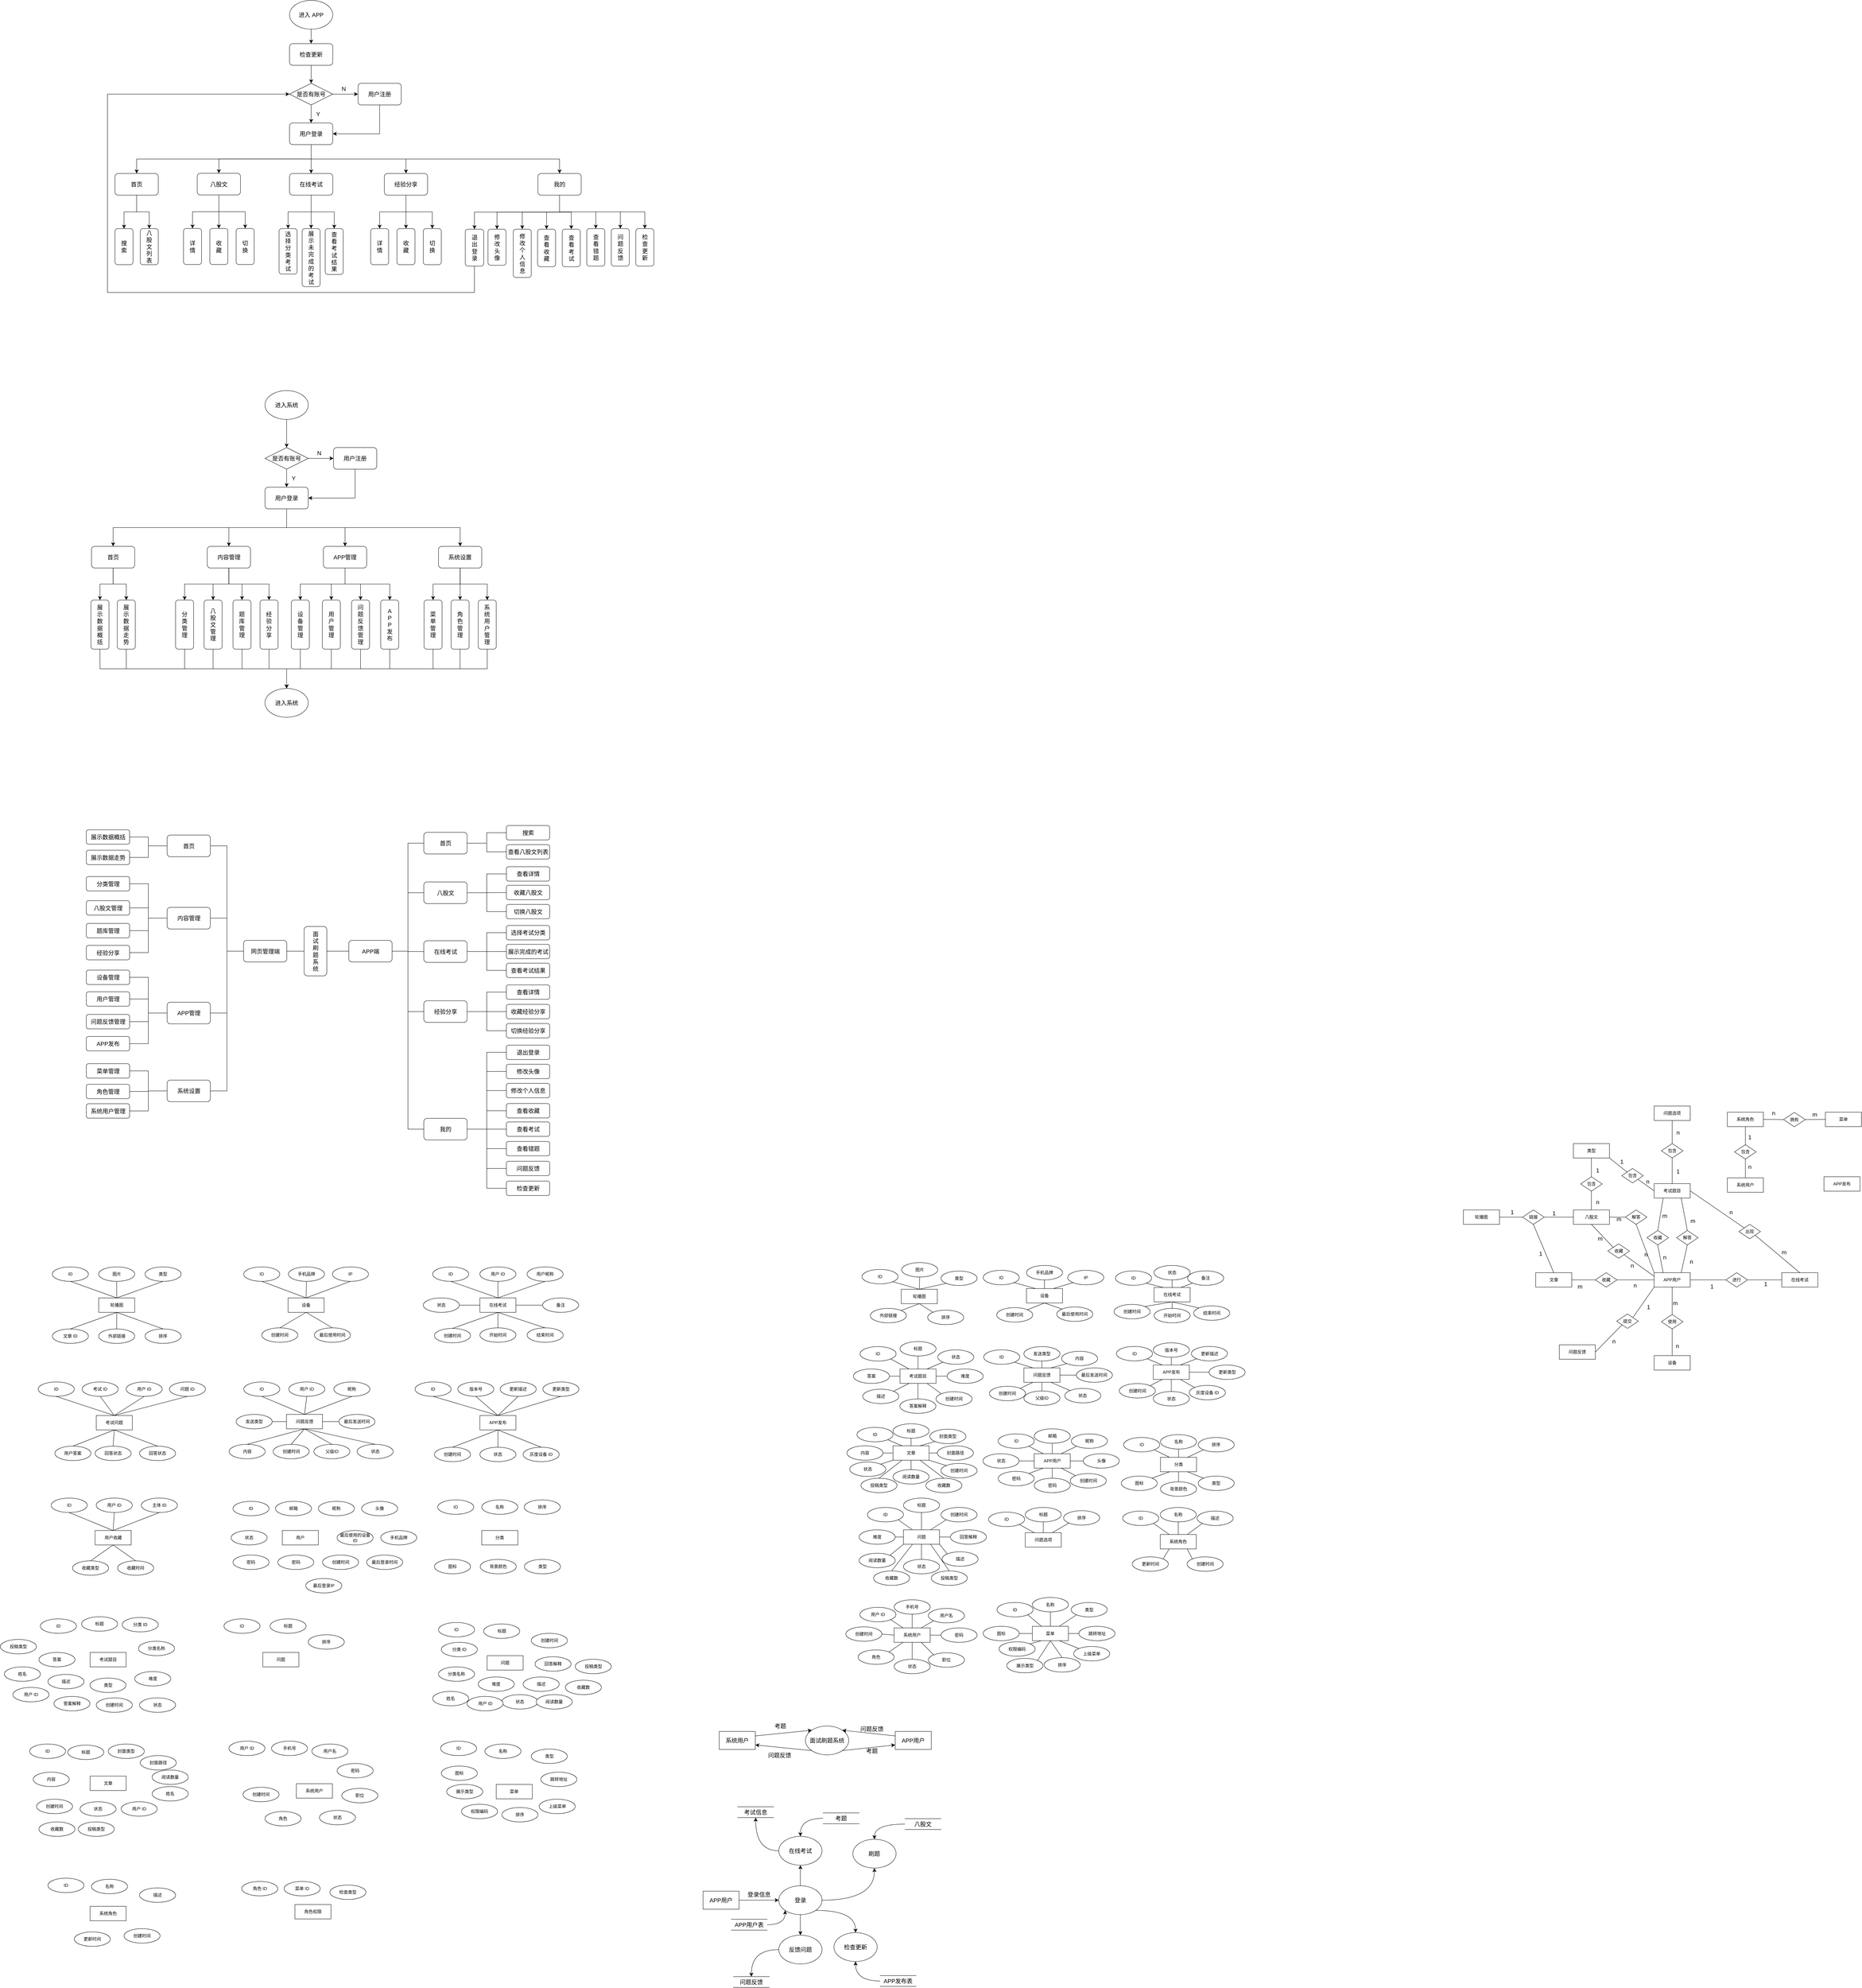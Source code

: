 <mxfile version="24.0.2" type="github">
  <diagram name="第 1 页" id="y15C08UWrmIScjz5XdOx">
    <mxGraphModel dx="2024" dy="771" grid="0" gridSize="10" guides="1" tooltips="1" connect="1" arrows="1" fold="1" page="0" pageScale="1" pageWidth="827" pageHeight="1169" math="0" shadow="0">
      <root>
        <mxCell id="0" />
        <mxCell id="1" parent="0" />
        <mxCell id="l1ocYgnFtVUuR_QrjDvQ-14" style="edgeStyle=none;curved=1;rounded=0;orthogonalLoop=1;jettySize=auto;html=1;exitX=0.5;exitY=1;exitDx=0;exitDy=0;entryX=0.5;entryY=0;entryDx=0;entryDy=0;fontSize=12;startSize=8;endSize=8;" parent="1" source="l1ocYgnFtVUuR_QrjDvQ-9" target="l1ocYgnFtVUuR_QrjDvQ-12" edge="1">
          <mxGeometry relative="1" as="geometry" />
        </mxCell>
        <mxCell id="l1ocYgnFtVUuR_QrjDvQ-9" value="&lt;font style=&quot;font-size: 16px;&quot;&gt;进入 APP&lt;/font&gt;" style="ellipse;whiteSpace=wrap;html=1;" parent="1" vertex="1">
          <mxGeometry x="320" y="80" width="120" height="80" as="geometry" />
        </mxCell>
        <mxCell id="l1ocYgnFtVUuR_QrjDvQ-17" style="edgeStyle=none;curved=1;rounded=0;orthogonalLoop=1;jettySize=auto;html=1;exitX=1;exitY=0.5;exitDx=0;exitDy=0;entryX=0;entryY=0.5;entryDx=0;entryDy=0;fontSize=12;startSize=8;endSize=8;" parent="1" source="l1ocYgnFtVUuR_QrjDvQ-10" target="l1ocYgnFtVUuR_QrjDvQ-16" edge="1">
          <mxGeometry relative="1" as="geometry" />
        </mxCell>
        <mxCell id="l1ocYgnFtVUuR_QrjDvQ-20" style="edgeStyle=none;curved=1;rounded=0;orthogonalLoop=1;jettySize=auto;html=1;exitX=0.5;exitY=1;exitDx=0;exitDy=0;entryX=0.5;entryY=0;entryDx=0;entryDy=0;fontSize=12;startSize=8;endSize=8;" parent="1" source="l1ocYgnFtVUuR_QrjDvQ-10" target="l1ocYgnFtVUuR_QrjDvQ-11" edge="1">
          <mxGeometry relative="1" as="geometry" />
        </mxCell>
        <mxCell id="l1ocYgnFtVUuR_QrjDvQ-10" value="&lt;font style=&quot;font-size: 16px;&quot;&gt;是否有账号&lt;/font&gt;" style="rhombus;whiteSpace=wrap;html=1;" parent="1" vertex="1">
          <mxGeometry x="320" y="310" width="120" height="60" as="geometry" />
        </mxCell>
        <mxCell id="l1ocYgnFtVUuR_QrjDvQ-27" style="edgeStyle=orthogonalEdgeStyle;rounded=0;orthogonalLoop=1;jettySize=auto;html=1;exitX=0.5;exitY=1;exitDx=0;exitDy=0;entryX=0.5;entryY=0;entryDx=0;entryDy=0;fontSize=12;startSize=8;endSize=8;" parent="1" source="l1ocYgnFtVUuR_QrjDvQ-11" target="l1ocYgnFtVUuR_QrjDvQ-23" edge="1">
          <mxGeometry relative="1" as="geometry" />
        </mxCell>
        <mxCell id="l1ocYgnFtVUuR_QrjDvQ-28" style="edgeStyle=orthogonalEdgeStyle;rounded=0;orthogonalLoop=1;jettySize=auto;html=1;exitX=0.5;exitY=1;exitDx=0;exitDy=0;entryX=0.5;entryY=0;entryDx=0;entryDy=0;fontSize=12;startSize=8;endSize=8;" parent="1" source="l1ocYgnFtVUuR_QrjDvQ-11" target="l1ocYgnFtVUuR_QrjDvQ-24" edge="1">
          <mxGeometry relative="1" as="geometry" />
        </mxCell>
        <mxCell id="l1ocYgnFtVUuR_QrjDvQ-29" style="edgeStyle=orthogonalEdgeStyle;rounded=0;orthogonalLoop=1;jettySize=auto;html=1;exitX=0.5;exitY=1;exitDx=0;exitDy=0;entryX=0.5;entryY=0;entryDx=0;entryDy=0;fontSize=12;startSize=8;endSize=8;" parent="1" source="l1ocYgnFtVUuR_QrjDvQ-11" target="l1ocYgnFtVUuR_QrjDvQ-25" edge="1">
          <mxGeometry relative="1" as="geometry" />
        </mxCell>
        <mxCell id="l1ocYgnFtVUuR_QrjDvQ-30" style="edgeStyle=orthogonalEdgeStyle;rounded=0;orthogonalLoop=1;jettySize=auto;html=1;exitX=0.5;exitY=1;exitDx=0;exitDy=0;entryX=0.5;entryY=0;entryDx=0;entryDy=0;fontSize=12;startSize=8;endSize=8;" parent="1" source="l1ocYgnFtVUuR_QrjDvQ-11" target="l1ocYgnFtVUuR_QrjDvQ-26" edge="1">
          <mxGeometry relative="1" as="geometry" />
        </mxCell>
        <mxCell id="l1ocYgnFtVUuR_QrjDvQ-34" style="edgeStyle=orthogonalEdgeStyle;rounded=0;orthogonalLoop=1;jettySize=auto;html=1;exitX=0.5;exitY=1;exitDx=0;exitDy=0;entryX=0.5;entryY=0;entryDx=0;entryDy=0;fontSize=12;startSize=8;endSize=8;" parent="1" source="l1ocYgnFtVUuR_QrjDvQ-11" target="l1ocYgnFtVUuR_QrjDvQ-33" edge="1">
          <mxGeometry relative="1" as="geometry" />
        </mxCell>
        <mxCell id="l1ocYgnFtVUuR_QrjDvQ-11" value="&lt;font style=&quot;font-size: 16px;&quot;&gt;用户登录&lt;/font&gt;" style="rounded=1;whiteSpace=wrap;html=1;" parent="1" vertex="1">
          <mxGeometry x="320" y="420" width="120" height="60" as="geometry" />
        </mxCell>
        <mxCell id="l1ocYgnFtVUuR_QrjDvQ-15" style="edgeStyle=none;curved=1;rounded=0;orthogonalLoop=1;jettySize=auto;html=1;exitX=0.5;exitY=1;exitDx=0;exitDy=0;entryX=0.5;entryY=0;entryDx=0;entryDy=0;fontSize=12;startSize=8;endSize=8;" parent="1" source="l1ocYgnFtVUuR_QrjDvQ-12" target="l1ocYgnFtVUuR_QrjDvQ-10" edge="1">
          <mxGeometry relative="1" as="geometry" />
        </mxCell>
        <mxCell id="l1ocYgnFtVUuR_QrjDvQ-12" value="&lt;font style=&quot;font-size: 16px;&quot;&gt;检查更新&lt;/font&gt;" style="rounded=1;whiteSpace=wrap;html=1;" parent="1" vertex="1">
          <mxGeometry x="320" y="200" width="120" height="60" as="geometry" />
        </mxCell>
        <mxCell id="l1ocYgnFtVUuR_QrjDvQ-19" style="edgeStyle=orthogonalEdgeStyle;rounded=0;orthogonalLoop=1;jettySize=auto;html=1;exitX=0.5;exitY=1;exitDx=0;exitDy=0;entryX=1;entryY=0.5;entryDx=0;entryDy=0;fontSize=12;startSize=8;endSize=8;" parent="1" source="l1ocYgnFtVUuR_QrjDvQ-16" target="l1ocYgnFtVUuR_QrjDvQ-11" edge="1">
          <mxGeometry relative="1" as="geometry" />
        </mxCell>
        <mxCell id="l1ocYgnFtVUuR_QrjDvQ-16" value="&lt;font style=&quot;font-size: 16px;&quot;&gt;用户注册&lt;/font&gt;" style="rounded=1;whiteSpace=wrap;html=1;" parent="1" vertex="1">
          <mxGeometry x="510" y="310" width="120" height="60" as="geometry" />
        </mxCell>
        <mxCell id="l1ocYgnFtVUuR_QrjDvQ-21" value="N" style="text;html=1;align=center;verticalAlign=middle;resizable=0;points=[];autosize=1;strokeColor=none;fillColor=none;fontSize=16;" parent="1" vertex="1">
          <mxGeometry x="450" y="310" width="40" height="30" as="geometry" />
        </mxCell>
        <mxCell id="l1ocYgnFtVUuR_QrjDvQ-22" value="Y" style="text;html=1;align=center;verticalAlign=middle;resizable=0;points=[];autosize=1;strokeColor=none;fillColor=none;fontSize=16;" parent="1" vertex="1">
          <mxGeometry x="384" y="380" width="30" height="30" as="geometry" />
        </mxCell>
        <mxCell id="l1ocYgnFtVUuR_QrjDvQ-41" style="edgeStyle=orthogonalEdgeStyle;rounded=0;orthogonalLoop=1;jettySize=auto;html=1;exitX=0.5;exitY=1;exitDx=0;exitDy=0;entryX=0.5;entryY=0;entryDx=0;entryDy=0;fontSize=12;startSize=8;endSize=8;" parent="1" source="l1ocYgnFtVUuR_QrjDvQ-23" target="l1ocYgnFtVUuR_QrjDvQ-38" edge="1">
          <mxGeometry relative="1" as="geometry" />
        </mxCell>
        <mxCell id="l1ocYgnFtVUuR_QrjDvQ-42" style="edgeStyle=orthogonalEdgeStyle;rounded=0;orthogonalLoop=1;jettySize=auto;html=1;exitX=0.5;exitY=1;exitDx=0;exitDy=0;entryX=0.5;entryY=0;entryDx=0;entryDy=0;fontSize=12;startSize=8;endSize=8;" parent="1" source="l1ocYgnFtVUuR_QrjDvQ-23" target="l1ocYgnFtVUuR_QrjDvQ-39" edge="1">
          <mxGeometry relative="1" as="geometry" />
        </mxCell>
        <mxCell id="l1ocYgnFtVUuR_QrjDvQ-43" style="edgeStyle=orthogonalEdgeStyle;rounded=0;orthogonalLoop=1;jettySize=auto;html=1;exitX=0.5;exitY=1;exitDx=0;exitDy=0;entryX=0.5;entryY=0;entryDx=0;entryDy=0;fontSize=12;startSize=8;endSize=8;" parent="1" source="l1ocYgnFtVUuR_QrjDvQ-23" target="l1ocYgnFtVUuR_QrjDvQ-40" edge="1">
          <mxGeometry relative="1" as="geometry" />
        </mxCell>
        <mxCell id="l1ocYgnFtVUuR_QrjDvQ-23" value="&lt;font style=&quot;font-size: 16px;&quot;&gt;八股文&lt;/font&gt;" style="rounded=1;whiteSpace=wrap;html=1;" parent="1" vertex="1">
          <mxGeometry x="64" y="559.5" width="120" height="60" as="geometry" />
        </mxCell>
        <mxCell id="l1ocYgnFtVUuR_QrjDvQ-50" style="edgeStyle=orthogonalEdgeStyle;rounded=0;orthogonalLoop=1;jettySize=auto;html=1;exitX=0.5;exitY=1;exitDx=0;exitDy=0;entryX=0.5;entryY=0;entryDx=0;entryDy=0;fontSize=12;startSize=8;endSize=8;" parent="1" source="l1ocYgnFtVUuR_QrjDvQ-24" target="l1ocYgnFtVUuR_QrjDvQ-44" edge="1">
          <mxGeometry relative="1" as="geometry" />
        </mxCell>
        <mxCell id="l1ocYgnFtVUuR_QrjDvQ-51" style="edgeStyle=orthogonalEdgeStyle;rounded=0;orthogonalLoop=1;jettySize=auto;html=1;exitX=0.5;exitY=1;exitDx=0;exitDy=0;entryX=0.5;entryY=0;entryDx=0;entryDy=0;fontSize=12;startSize=8;endSize=8;" parent="1" source="l1ocYgnFtVUuR_QrjDvQ-24" target="l1ocYgnFtVUuR_QrjDvQ-45" edge="1">
          <mxGeometry relative="1" as="geometry" />
        </mxCell>
        <mxCell id="l1ocYgnFtVUuR_QrjDvQ-52" style="edgeStyle=orthogonalEdgeStyle;rounded=0;orthogonalLoop=1;jettySize=auto;html=1;exitX=0.5;exitY=1;exitDx=0;exitDy=0;entryX=0.5;entryY=0;entryDx=0;entryDy=0;fontSize=12;startSize=8;endSize=8;" parent="1" source="l1ocYgnFtVUuR_QrjDvQ-24" target="l1ocYgnFtVUuR_QrjDvQ-46" edge="1">
          <mxGeometry relative="1" as="geometry" />
        </mxCell>
        <mxCell id="l1ocYgnFtVUuR_QrjDvQ-24" value="&lt;font style=&quot;font-size: 16px;&quot;&gt;在线考试&lt;/font&gt;" style="rounded=1;whiteSpace=wrap;html=1;" parent="1" vertex="1">
          <mxGeometry x="320" y="560" width="120" height="60" as="geometry" />
        </mxCell>
        <mxCell id="l1ocYgnFtVUuR_QrjDvQ-53" style="edgeStyle=orthogonalEdgeStyle;rounded=0;orthogonalLoop=1;jettySize=auto;html=1;exitX=0.5;exitY=1;exitDx=0;exitDy=0;entryX=0.5;entryY=0;entryDx=0;entryDy=0;fontSize=12;startSize=8;endSize=8;" parent="1" source="l1ocYgnFtVUuR_QrjDvQ-25" target="l1ocYgnFtVUuR_QrjDvQ-47" edge="1">
          <mxGeometry relative="1" as="geometry" />
        </mxCell>
        <mxCell id="l1ocYgnFtVUuR_QrjDvQ-54" style="edgeStyle=orthogonalEdgeStyle;rounded=0;orthogonalLoop=1;jettySize=auto;html=1;exitX=0.5;exitY=1;exitDx=0;exitDy=0;entryX=0.5;entryY=0;entryDx=0;entryDy=0;fontSize=12;startSize=8;endSize=8;" parent="1" source="l1ocYgnFtVUuR_QrjDvQ-25" target="l1ocYgnFtVUuR_QrjDvQ-48" edge="1">
          <mxGeometry relative="1" as="geometry" />
        </mxCell>
        <mxCell id="l1ocYgnFtVUuR_QrjDvQ-55" style="edgeStyle=orthogonalEdgeStyle;rounded=0;orthogonalLoop=1;jettySize=auto;html=1;exitX=0.5;exitY=1;exitDx=0;exitDy=0;entryX=0.5;entryY=0;entryDx=0;entryDy=0;fontSize=12;startSize=8;endSize=8;" parent="1" source="l1ocYgnFtVUuR_QrjDvQ-25" target="l1ocYgnFtVUuR_QrjDvQ-49" edge="1">
          <mxGeometry relative="1" as="geometry" />
        </mxCell>
        <mxCell id="l1ocYgnFtVUuR_QrjDvQ-25" value="&lt;font style=&quot;font-size: 16px;&quot;&gt;经验分享&lt;/font&gt;" style="rounded=1;whiteSpace=wrap;html=1;" parent="1" vertex="1">
          <mxGeometry x="583" y="560" width="120" height="60" as="geometry" />
        </mxCell>
        <mxCell id="l1ocYgnFtVUuR_QrjDvQ-65" style="edgeStyle=orthogonalEdgeStyle;rounded=0;orthogonalLoop=1;jettySize=auto;html=1;exitX=0.5;exitY=1;exitDx=0;exitDy=0;entryX=0.5;entryY=0;entryDx=0;entryDy=0;fontSize=12;startSize=8;endSize=8;" parent="1" source="l1ocYgnFtVUuR_QrjDvQ-26" target="l1ocYgnFtVUuR_QrjDvQ-57" edge="1">
          <mxGeometry relative="1" as="geometry" />
        </mxCell>
        <mxCell id="l1ocYgnFtVUuR_QrjDvQ-66" style="edgeStyle=orthogonalEdgeStyle;rounded=0;orthogonalLoop=1;jettySize=auto;html=1;exitX=0.5;exitY=1;exitDx=0;exitDy=0;entryX=0.5;entryY=0;entryDx=0;entryDy=0;fontSize=12;startSize=8;endSize=8;" parent="1" source="l1ocYgnFtVUuR_QrjDvQ-26" target="l1ocYgnFtVUuR_QrjDvQ-58" edge="1">
          <mxGeometry relative="1" as="geometry" />
        </mxCell>
        <mxCell id="l1ocYgnFtVUuR_QrjDvQ-67" style="edgeStyle=orthogonalEdgeStyle;rounded=0;orthogonalLoop=1;jettySize=auto;html=1;exitX=0.5;exitY=1;exitDx=0;exitDy=0;entryX=0.5;entryY=0;entryDx=0;entryDy=0;fontSize=12;startSize=8;endSize=8;" parent="1" source="l1ocYgnFtVUuR_QrjDvQ-26" target="l1ocYgnFtVUuR_QrjDvQ-59" edge="1">
          <mxGeometry relative="1" as="geometry" />
        </mxCell>
        <mxCell id="l1ocYgnFtVUuR_QrjDvQ-68" style="edgeStyle=orthogonalEdgeStyle;rounded=0;orthogonalLoop=1;jettySize=auto;html=1;exitX=0.5;exitY=1;exitDx=0;exitDy=0;entryX=0.5;entryY=0;entryDx=0;entryDy=0;fontSize=12;startSize=8;endSize=8;" parent="1" source="l1ocYgnFtVUuR_QrjDvQ-26" target="l1ocYgnFtVUuR_QrjDvQ-60" edge="1">
          <mxGeometry relative="1" as="geometry" />
        </mxCell>
        <mxCell id="l1ocYgnFtVUuR_QrjDvQ-69" style="edgeStyle=orthogonalEdgeStyle;rounded=0;orthogonalLoop=1;jettySize=auto;html=1;exitX=0.5;exitY=1;exitDx=0;exitDy=0;entryX=0.5;entryY=0;entryDx=0;entryDy=0;fontSize=12;startSize=8;endSize=8;" parent="1" source="l1ocYgnFtVUuR_QrjDvQ-26" target="l1ocYgnFtVUuR_QrjDvQ-61" edge="1">
          <mxGeometry relative="1" as="geometry" />
        </mxCell>
        <mxCell id="l1ocYgnFtVUuR_QrjDvQ-70" style="edgeStyle=orthogonalEdgeStyle;rounded=0;orthogonalLoop=1;jettySize=auto;html=1;exitX=0.5;exitY=1;exitDx=0;exitDy=0;entryX=0.5;entryY=0;entryDx=0;entryDy=0;fontSize=12;startSize=8;endSize=8;" parent="1" source="l1ocYgnFtVUuR_QrjDvQ-26" target="l1ocYgnFtVUuR_QrjDvQ-62" edge="1">
          <mxGeometry relative="1" as="geometry" />
        </mxCell>
        <mxCell id="l1ocYgnFtVUuR_QrjDvQ-71" style="edgeStyle=orthogonalEdgeStyle;rounded=0;orthogonalLoop=1;jettySize=auto;html=1;exitX=0.5;exitY=1;exitDx=0;exitDy=0;entryX=0.5;entryY=0;entryDx=0;entryDy=0;fontSize=12;startSize=8;endSize=8;" parent="1" source="l1ocYgnFtVUuR_QrjDvQ-26" target="l1ocYgnFtVUuR_QrjDvQ-63" edge="1">
          <mxGeometry relative="1" as="geometry" />
        </mxCell>
        <mxCell id="l1ocYgnFtVUuR_QrjDvQ-72" style="edgeStyle=orthogonalEdgeStyle;rounded=0;orthogonalLoop=1;jettySize=auto;html=1;exitX=0.5;exitY=1;exitDx=0;exitDy=0;entryX=0.5;entryY=0;entryDx=0;entryDy=0;fontSize=12;startSize=8;endSize=8;" parent="1" source="l1ocYgnFtVUuR_QrjDvQ-26" target="l1ocYgnFtVUuR_QrjDvQ-56" edge="1">
          <mxGeometry relative="1" as="geometry" />
        </mxCell>
        <mxCell id="l1ocYgnFtVUuR_QrjDvQ-26" value="&lt;span style=&quot;font-size: 16px;&quot;&gt;我的&lt;/span&gt;" style="rounded=1;whiteSpace=wrap;html=1;" parent="1" vertex="1">
          <mxGeometry x="1009" y="560" width="120" height="60" as="geometry" />
        </mxCell>
        <mxCell id="l1ocYgnFtVUuR_QrjDvQ-32" value="&lt;span style=&quot;font-size: 16px;&quot;&gt;搜&lt;/span&gt;&lt;div&gt;&lt;span style=&quot;font-size: 16px;&quot;&gt;索&lt;/span&gt;&lt;/div&gt;" style="rounded=1;whiteSpace=wrap;html=1;" parent="1" vertex="1">
          <mxGeometry x="-164" y="713" width="50" height="100" as="geometry" />
        </mxCell>
        <mxCell id="l1ocYgnFtVUuR_QrjDvQ-35" style="edgeStyle=orthogonalEdgeStyle;rounded=0;orthogonalLoop=1;jettySize=auto;html=1;exitX=0.5;exitY=1;exitDx=0;exitDy=0;entryX=0.5;entryY=0;entryDx=0;entryDy=0;fontSize=12;startSize=8;endSize=8;" parent="1" source="l1ocYgnFtVUuR_QrjDvQ-33" target="l1ocYgnFtVUuR_QrjDvQ-32" edge="1">
          <mxGeometry relative="1" as="geometry" />
        </mxCell>
        <mxCell id="l1ocYgnFtVUuR_QrjDvQ-37" style="edgeStyle=orthogonalEdgeStyle;rounded=0;orthogonalLoop=1;jettySize=auto;html=1;exitX=0.5;exitY=1;exitDx=0;exitDy=0;entryX=0.5;entryY=0;entryDx=0;entryDy=0;fontSize=12;startSize=8;endSize=8;" parent="1" source="l1ocYgnFtVUuR_QrjDvQ-33" target="l1ocYgnFtVUuR_QrjDvQ-36" edge="1">
          <mxGeometry relative="1" as="geometry" />
        </mxCell>
        <mxCell id="l1ocYgnFtVUuR_QrjDvQ-33" value="&lt;font style=&quot;font-size: 16px;&quot;&gt;首页&lt;/font&gt;" style="rounded=1;whiteSpace=wrap;html=1;" parent="1" vertex="1">
          <mxGeometry x="-164" y="560" width="120" height="60" as="geometry" />
        </mxCell>
        <mxCell id="l1ocYgnFtVUuR_QrjDvQ-36" value="&lt;span style=&quot;font-size: 16px;&quot;&gt;八&lt;/span&gt;&lt;div&gt;&lt;span style=&quot;font-size: 16px;&quot;&gt;股&lt;/span&gt;&lt;/div&gt;&lt;div&gt;&lt;span style=&quot;font-size: 16px;&quot;&gt;文&lt;/span&gt;&lt;/div&gt;&lt;div&gt;&lt;span style=&quot;font-size: 16px;&quot;&gt;列&lt;/span&gt;&lt;/div&gt;&lt;div&gt;&lt;span style=&quot;font-size: 16px;&quot;&gt;表&lt;/span&gt;&lt;/div&gt;" style="rounded=1;whiteSpace=wrap;html=1;" parent="1" vertex="1">
          <mxGeometry x="-94" y="713" width="50" height="100" as="geometry" />
        </mxCell>
        <mxCell id="l1ocYgnFtVUuR_QrjDvQ-38" value="&lt;span style=&quot;font-size: 16px;&quot;&gt;详&lt;/span&gt;&lt;div&gt;&lt;span style=&quot;font-size: 16px;&quot;&gt;情&lt;/span&gt;&lt;/div&gt;" style="rounded=1;whiteSpace=wrap;html=1;" parent="1" vertex="1">
          <mxGeometry x="26" y="712.5" width="50" height="100" as="geometry" />
        </mxCell>
        <mxCell id="l1ocYgnFtVUuR_QrjDvQ-39" value="&lt;span style=&quot;font-size: 16px;&quot;&gt;收&lt;/span&gt;&lt;div&gt;&lt;span style=&quot;font-size: 16px;&quot;&gt;藏&lt;/span&gt;&lt;/div&gt;" style="rounded=1;whiteSpace=wrap;html=1;" parent="1" vertex="1">
          <mxGeometry x="99" y="712.5" width="50" height="100" as="geometry" />
        </mxCell>
        <mxCell id="l1ocYgnFtVUuR_QrjDvQ-40" value="&lt;span style=&quot;font-size: 16px;&quot;&gt;切&lt;/span&gt;&lt;div&gt;&lt;span style=&quot;font-size: 16px;&quot;&gt;换&lt;/span&gt;&lt;/div&gt;" style="rounded=1;whiteSpace=wrap;html=1;" parent="1" vertex="1">
          <mxGeometry x="172" y="712.5" width="50" height="100" as="geometry" />
        </mxCell>
        <mxCell id="l1ocYgnFtVUuR_QrjDvQ-44" value="&lt;span style=&quot;font-size: 16px;&quot;&gt;选&lt;/span&gt;&lt;div&gt;&lt;span style=&quot;font-size: 16px;&quot;&gt;择&lt;/span&gt;&lt;/div&gt;&lt;div&gt;&lt;span style=&quot;font-size: 16px;&quot;&gt;分&lt;/span&gt;&lt;/div&gt;&lt;div&gt;&lt;span style=&quot;font-size: 16px;&quot;&gt;类&lt;/span&gt;&lt;/div&gt;&lt;div&gt;&lt;span style=&quot;font-size: 16px;&quot;&gt;考&lt;/span&gt;&lt;/div&gt;&lt;div&gt;&lt;span style=&quot;font-size: 16px;&quot;&gt;试&lt;/span&gt;&lt;/div&gt;" style="rounded=1;whiteSpace=wrap;html=1;" parent="1" vertex="1">
          <mxGeometry x="291" y="713" width="50" height="126" as="geometry" />
        </mxCell>
        <mxCell id="l1ocYgnFtVUuR_QrjDvQ-45" value="&lt;span style=&quot;font-size: 16px;&quot;&gt;展&lt;/span&gt;&lt;div&gt;&lt;span style=&quot;font-size: 16px;&quot;&gt;示&lt;/span&gt;&lt;/div&gt;&lt;div&gt;&lt;span style=&quot;font-size: 16px;&quot;&gt;未&lt;/span&gt;&lt;/div&gt;&lt;div&gt;&lt;span style=&quot;font-size: 16px;&quot;&gt;完&lt;/span&gt;&lt;/div&gt;&lt;div&gt;&lt;span style=&quot;font-size: 16px;&quot;&gt;成&lt;/span&gt;&lt;/div&gt;&lt;div&gt;&lt;span style=&quot;font-size: 16px;&quot;&gt;的&lt;/span&gt;&lt;/div&gt;&lt;div&gt;&lt;span style=&quot;font-size: 16px;&quot;&gt;考&lt;/span&gt;&lt;/div&gt;&lt;div&gt;&lt;span style=&quot;font-size: 16px;&quot;&gt;试&lt;/span&gt;&lt;/div&gt;" style="rounded=1;whiteSpace=wrap;html=1;" parent="1" vertex="1">
          <mxGeometry x="355" y="713" width="50" height="161" as="geometry" />
        </mxCell>
        <mxCell id="l1ocYgnFtVUuR_QrjDvQ-46" value="&lt;span style=&quot;font-size: 16px;&quot;&gt;查&lt;/span&gt;&lt;div&gt;&lt;span style=&quot;font-size: 16px;&quot;&gt;看&lt;/span&gt;&lt;/div&gt;&lt;div&gt;&lt;span style=&quot;font-size: 16px;&quot;&gt;考&lt;/span&gt;&lt;/div&gt;&lt;div&gt;&lt;span style=&quot;font-size: 16px;&quot;&gt;试&lt;/span&gt;&lt;/div&gt;&lt;div&gt;&lt;span style=&quot;font-size: 16px;&quot;&gt;结&lt;/span&gt;&lt;/div&gt;&lt;div&gt;&lt;span style=&quot;font-size: 16px;&quot;&gt;果&lt;/span&gt;&lt;/div&gt;" style="rounded=1;whiteSpace=wrap;html=1;" parent="1" vertex="1">
          <mxGeometry x="419" y="713" width="50" height="127" as="geometry" />
        </mxCell>
        <mxCell id="l1ocYgnFtVUuR_QrjDvQ-47" value="&lt;span style=&quot;font-size: 16px;&quot;&gt;详&lt;/span&gt;&lt;div&gt;&lt;span style=&quot;font-size: 16px;&quot;&gt;情&lt;/span&gt;&lt;/div&gt;" style="rounded=1;whiteSpace=wrap;html=1;" parent="1" vertex="1">
          <mxGeometry x="545" y="713" width="50" height="100" as="geometry" />
        </mxCell>
        <mxCell id="l1ocYgnFtVUuR_QrjDvQ-48" value="&lt;span style=&quot;font-size: 16px;&quot;&gt;收&lt;/span&gt;&lt;div&gt;&lt;span style=&quot;font-size: 16px;&quot;&gt;藏&lt;/span&gt;&lt;/div&gt;" style="rounded=1;whiteSpace=wrap;html=1;" parent="1" vertex="1">
          <mxGeometry x="618" y="713" width="50" height="100" as="geometry" />
        </mxCell>
        <mxCell id="l1ocYgnFtVUuR_QrjDvQ-49" value="&lt;span style=&quot;font-size: 16px;&quot;&gt;切&lt;/span&gt;&lt;div&gt;&lt;span style=&quot;font-size: 16px;&quot;&gt;换&lt;/span&gt;&lt;/div&gt;" style="rounded=1;whiteSpace=wrap;html=1;" parent="1" vertex="1">
          <mxGeometry x="691" y="713" width="50" height="100" as="geometry" />
        </mxCell>
        <mxCell id="l1ocYgnFtVUuR_QrjDvQ-73" style="edgeStyle=orthogonalEdgeStyle;rounded=0;orthogonalLoop=1;jettySize=auto;html=1;exitX=0.5;exitY=1;exitDx=0;exitDy=0;entryX=0;entryY=0.5;entryDx=0;entryDy=0;fontSize=12;startSize=8;endSize=8;" parent="1" source="l1ocYgnFtVUuR_QrjDvQ-56" target="l1ocYgnFtVUuR_QrjDvQ-10" edge="1">
          <mxGeometry relative="1" as="geometry">
            <Array as="points">
              <mxPoint x="833" y="890" />
              <mxPoint x="-185" y="890" />
              <mxPoint x="-185" y="340" />
            </Array>
          </mxGeometry>
        </mxCell>
        <mxCell id="l1ocYgnFtVUuR_QrjDvQ-56" value="&lt;span style=&quot;font-size: 16px;&quot;&gt;退&lt;/span&gt;&lt;div&gt;&lt;span style=&quot;font-size: 16px;&quot;&gt;出&lt;/span&gt;&lt;/div&gt;&lt;div&gt;&lt;span style=&quot;font-size: 16px;&quot;&gt;登&lt;/span&gt;&lt;/div&gt;&lt;div&gt;&lt;span style=&quot;font-size: 16px;&quot;&gt;录&lt;/span&gt;&lt;/div&gt;" style="rounded=1;whiteSpace=wrap;html=1;" parent="1" vertex="1">
          <mxGeometry x="807.5" y="714.5" width="51" height="102.5" as="geometry" />
        </mxCell>
        <mxCell id="l1ocYgnFtVUuR_QrjDvQ-57" value="&lt;span style=&quot;font-size: 16px;&quot;&gt;修&lt;/span&gt;&lt;div&gt;&lt;span style=&quot;font-size: 16px;&quot;&gt;改&lt;/span&gt;&lt;/div&gt;&lt;div&gt;&lt;span style=&quot;font-size: 16px;&quot;&gt;头&lt;/span&gt;&lt;/div&gt;&lt;div&gt;&lt;span style=&quot;font-size: 16px;&quot;&gt;像&lt;/span&gt;&lt;/div&gt;" style="rounded=1;whiteSpace=wrap;html=1;" parent="1" vertex="1">
          <mxGeometry x="870.5" y="714.5" width="50" height="100" as="geometry" />
        </mxCell>
        <mxCell id="l1ocYgnFtVUuR_QrjDvQ-58" value="&lt;span style=&quot;font-size: 16px;&quot;&gt;修&lt;/span&gt;&lt;div&gt;&lt;span style=&quot;font-size: 16px;&quot;&gt;改&lt;/span&gt;&lt;/div&gt;&lt;div&gt;&lt;span style=&quot;font-size: 16px;&quot;&gt;个&lt;/span&gt;&lt;/div&gt;&lt;div&gt;&lt;span style=&quot;font-size: 16px;&quot;&gt;人&lt;/span&gt;&lt;/div&gt;&lt;div&gt;&lt;span style=&quot;font-size: 16px;&quot;&gt;信&lt;/span&gt;&lt;/div&gt;&lt;div&gt;&lt;span style=&quot;font-size: 16px;&quot;&gt;息&lt;/span&gt;&lt;/div&gt;" style="rounded=1;whiteSpace=wrap;html=1;" parent="1" vertex="1">
          <mxGeometry x="940.5" y="714.5" width="50" height="134" as="geometry" />
        </mxCell>
        <mxCell id="l1ocYgnFtVUuR_QrjDvQ-59" value="&lt;span style=&quot;font-size: 16px;&quot;&gt;查&lt;/span&gt;&lt;div&gt;&lt;span style=&quot;font-size: 16px;&quot;&gt;看&lt;/span&gt;&lt;/div&gt;&lt;div&gt;&lt;span style=&quot;font-size: 16px;&quot;&gt;收&lt;/span&gt;&lt;/div&gt;&lt;div&gt;&lt;span style=&quot;font-size: 16px;&quot;&gt;藏&lt;/span&gt;&lt;/div&gt;" style="rounded=1;whiteSpace=wrap;html=1;" parent="1" vertex="1">
          <mxGeometry x="1008" y="714.5" width="50" height="104" as="geometry" />
        </mxCell>
        <mxCell id="l1ocYgnFtVUuR_QrjDvQ-60" value="&lt;span style=&quot;font-size: 16px;&quot;&gt;查&lt;/span&gt;&lt;div&gt;&lt;span style=&quot;font-size: 16px;&quot;&gt;看&lt;/span&gt;&lt;/div&gt;&lt;div&gt;&lt;span style=&quot;font-size: 16px;&quot;&gt;考&lt;/span&gt;&lt;/div&gt;&lt;div&gt;&lt;span style=&quot;font-size: 16px;&quot;&gt;试&lt;/span&gt;&lt;/div&gt;" style="rounded=1;whiteSpace=wrap;html=1;" parent="1" vertex="1">
          <mxGeometry x="1076.5" y="714.5" width="50" height="104" as="geometry" />
        </mxCell>
        <mxCell id="l1ocYgnFtVUuR_QrjDvQ-61" value="&lt;span style=&quot;font-size: 16px;&quot;&gt;查&lt;/span&gt;&lt;div&gt;&lt;span style=&quot;font-size: 16px;&quot;&gt;看&lt;/span&gt;&lt;/div&gt;&lt;div&gt;&lt;span style=&quot;font-size: 16px;&quot;&gt;错&lt;/span&gt;&lt;/div&gt;&lt;div&gt;&lt;span style=&quot;font-size: 16px;&quot;&gt;题&lt;/span&gt;&lt;/div&gt;" style="rounded=1;whiteSpace=wrap;html=1;" parent="1" vertex="1">
          <mxGeometry x="1144.5" y="713" width="50" height="104" as="geometry" />
        </mxCell>
        <mxCell id="l1ocYgnFtVUuR_QrjDvQ-62" value="&lt;span style=&quot;font-size: 16px;&quot;&gt;问&lt;/span&gt;&lt;div&gt;&lt;span style=&quot;font-size: 16px;&quot;&gt;题&lt;/span&gt;&lt;/div&gt;&lt;div&gt;&lt;span style=&quot;font-size: 16px;&quot;&gt;反&lt;/span&gt;&lt;/div&gt;&lt;div&gt;&lt;span style=&quot;font-size: 16px;&quot;&gt;馈&lt;/span&gt;&lt;/div&gt;" style="rounded=1;whiteSpace=wrap;html=1;" parent="1" vertex="1">
          <mxGeometry x="1212.5" y="713" width="50" height="104" as="geometry" />
        </mxCell>
        <mxCell id="l1ocYgnFtVUuR_QrjDvQ-63" value="&lt;span style=&quot;font-size: 16px;&quot;&gt;检&lt;/span&gt;&lt;div&gt;&lt;span style=&quot;font-size: 16px;&quot;&gt;查&lt;/span&gt;&lt;/div&gt;&lt;div&gt;&lt;span style=&quot;font-size: 16px;&quot;&gt;更&lt;/span&gt;&lt;/div&gt;&lt;div&gt;&lt;span style=&quot;font-size: 16px;&quot;&gt;新&lt;/span&gt;&lt;/div&gt;" style="rounded=1;whiteSpace=wrap;html=1;" parent="1" vertex="1">
          <mxGeometry x="1280.5" y="713" width="50" height="104" as="geometry" />
        </mxCell>
        <mxCell id="gUY39P20IZbkrjDMMVxM-10" style="edgeStyle=none;curved=1;rounded=0;orthogonalLoop=1;jettySize=auto;html=1;exitX=0.5;exitY=1;exitDx=0;exitDy=0;fontSize=12;startSize=8;endSize=8;" parent="1" source="gUY39P20IZbkrjDMMVxM-1" target="gUY39P20IZbkrjDMMVxM-4" edge="1">
          <mxGeometry relative="1" as="geometry" />
        </mxCell>
        <mxCell id="gUY39P20IZbkrjDMMVxM-1" value="&lt;font style=&quot;font-size: 16px;&quot;&gt;进入系统&lt;/font&gt;" style="ellipse;whiteSpace=wrap;html=1;" parent="1" vertex="1">
          <mxGeometry x="252" y="1162" width="120" height="80" as="geometry" />
        </mxCell>
        <mxCell id="gUY39P20IZbkrjDMMVxM-2" style="edgeStyle=none;curved=1;rounded=0;orthogonalLoop=1;jettySize=auto;html=1;exitX=1;exitY=0.5;exitDx=0;exitDy=0;entryX=0;entryY=0.5;entryDx=0;entryDy=0;fontSize=12;startSize=8;endSize=8;" parent="1" source="gUY39P20IZbkrjDMMVxM-4" target="gUY39P20IZbkrjDMMVxM-7" edge="1">
          <mxGeometry relative="1" as="geometry" />
        </mxCell>
        <mxCell id="gUY39P20IZbkrjDMMVxM-3" style="edgeStyle=none;curved=1;rounded=0;orthogonalLoop=1;jettySize=auto;html=1;exitX=0.5;exitY=1;exitDx=0;exitDy=0;entryX=0.5;entryY=0;entryDx=0;entryDy=0;fontSize=12;startSize=8;endSize=8;" parent="1" source="gUY39P20IZbkrjDMMVxM-4" target="gUY39P20IZbkrjDMMVxM-5" edge="1">
          <mxGeometry relative="1" as="geometry" />
        </mxCell>
        <mxCell id="gUY39P20IZbkrjDMMVxM-4" value="&lt;font style=&quot;font-size: 16px;&quot;&gt;是否有账号&lt;/font&gt;" style="rhombus;whiteSpace=wrap;html=1;" parent="1" vertex="1">
          <mxGeometry x="252" y="1320" width="120" height="60" as="geometry" />
        </mxCell>
        <mxCell id="gUY39P20IZbkrjDMMVxM-15" style="edgeStyle=orthogonalEdgeStyle;rounded=0;orthogonalLoop=1;jettySize=auto;html=1;exitX=0.5;exitY=1;exitDx=0;exitDy=0;entryX=0.5;entryY=0;entryDx=0;entryDy=0;fontSize=12;startSize=8;endSize=8;" parent="1" source="gUY39P20IZbkrjDMMVxM-5" target="gUY39P20IZbkrjDMMVxM-11" edge="1">
          <mxGeometry relative="1" as="geometry" />
        </mxCell>
        <mxCell id="gUY39P20IZbkrjDMMVxM-16" style="edgeStyle=orthogonalEdgeStyle;rounded=0;orthogonalLoop=1;jettySize=auto;html=1;exitX=0.5;exitY=1;exitDx=0;exitDy=0;entryX=0.5;entryY=0;entryDx=0;entryDy=0;fontSize=12;startSize=8;endSize=8;" parent="1" source="gUY39P20IZbkrjDMMVxM-5" target="gUY39P20IZbkrjDMMVxM-12" edge="1">
          <mxGeometry relative="1" as="geometry" />
        </mxCell>
        <mxCell id="gUY39P20IZbkrjDMMVxM-17" style="edgeStyle=orthogonalEdgeStyle;rounded=0;orthogonalLoop=1;jettySize=auto;html=1;exitX=0.5;exitY=1;exitDx=0;exitDy=0;entryX=0.5;entryY=0;entryDx=0;entryDy=0;fontSize=12;startSize=8;endSize=8;" parent="1" source="gUY39P20IZbkrjDMMVxM-5" target="gUY39P20IZbkrjDMMVxM-13" edge="1">
          <mxGeometry relative="1" as="geometry" />
        </mxCell>
        <mxCell id="gUY39P20IZbkrjDMMVxM-18" style="edgeStyle=orthogonalEdgeStyle;rounded=0;orthogonalLoop=1;jettySize=auto;html=1;exitX=0.5;exitY=1;exitDx=0;exitDy=0;entryX=0.5;entryY=0;entryDx=0;entryDy=0;fontSize=12;startSize=8;endSize=8;" parent="1" source="gUY39P20IZbkrjDMMVxM-5" target="gUY39P20IZbkrjDMMVxM-14" edge="1">
          <mxGeometry relative="1" as="geometry" />
        </mxCell>
        <mxCell id="gUY39P20IZbkrjDMMVxM-5" value="&lt;font style=&quot;font-size: 16px;&quot;&gt;用户登录&lt;/font&gt;" style="rounded=1;whiteSpace=wrap;html=1;" parent="1" vertex="1">
          <mxGeometry x="252" y="1430" width="120" height="60" as="geometry" />
        </mxCell>
        <mxCell id="gUY39P20IZbkrjDMMVxM-6" style="edgeStyle=orthogonalEdgeStyle;rounded=0;orthogonalLoop=1;jettySize=auto;html=1;exitX=0.5;exitY=1;exitDx=0;exitDy=0;entryX=1;entryY=0.5;entryDx=0;entryDy=0;fontSize=12;startSize=8;endSize=8;" parent="1" source="gUY39P20IZbkrjDMMVxM-7" target="gUY39P20IZbkrjDMMVxM-5" edge="1">
          <mxGeometry relative="1" as="geometry" />
        </mxCell>
        <mxCell id="gUY39P20IZbkrjDMMVxM-7" value="&lt;font style=&quot;font-size: 16px;&quot;&gt;用户注册&lt;/font&gt;" style="rounded=1;whiteSpace=wrap;html=1;" parent="1" vertex="1">
          <mxGeometry x="442" y="1320" width="120" height="60" as="geometry" />
        </mxCell>
        <mxCell id="gUY39P20IZbkrjDMMVxM-8" value="N" style="text;html=1;align=center;verticalAlign=middle;resizable=0;points=[];autosize=1;strokeColor=none;fillColor=none;fontSize=16;" parent="1" vertex="1">
          <mxGeometry x="382" y="1320" width="40" height="30" as="geometry" />
        </mxCell>
        <mxCell id="gUY39P20IZbkrjDMMVxM-9" value="Y" style="text;html=1;align=center;verticalAlign=middle;resizable=0;points=[];autosize=1;strokeColor=none;fillColor=none;fontSize=16;" parent="1" vertex="1">
          <mxGeometry x="316" y="1390" width="30" height="30" as="geometry" />
        </mxCell>
        <mxCell id="gUY39P20IZbkrjDMMVxM-21" style="edgeStyle=orthogonalEdgeStyle;rounded=0;orthogonalLoop=1;jettySize=auto;html=1;exitX=0.5;exitY=1;exitDx=0;exitDy=0;entryX=0.5;entryY=0;entryDx=0;entryDy=0;fontSize=12;startSize=8;endSize=8;" parent="1" source="gUY39P20IZbkrjDMMVxM-11" target="gUY39P20IZbkrjDMMVxM-19" edge="1">
          <mxGeometry relative="1" as="geometry" />
        </mxCell>
        <mxCell id="gUY39P20IZbkrjDMMVxM-22" style="edgeStyle=orthogonalEdgeStyle;rounded=0;orthogonalLoop=1;jettySize=auto;html=1;exitX=0.5;exitY=1;exitDx=0;exitDy=0;entryX=0.5;entryY=0;entryDx=0;entryDy=0;fontSize=12;startSize=8;endSize=8;" parent="1" source="gUY39P20IZbkrjDMMVxM-11" target="gUY39P20IZbkrjDMMVxM-20" edge="1">
          <mxGeometry relative="1" as="geometry" />
        </mxCell>
        <mxCell id="gUY39P20IZbkrjDMMVxM-11" value="&lt;font style=&quot;font-size: 16px;&quot;&gt;首页&lt;/font&gt;" style="rounded=1;whiteSpace=wrap;html=1;" parent="1" vertex="1">
          <mxGeometry x="-229.25" y="1594" width="120" height="60" as="geometry" />
        </mxCell>
        <mxCell id="gUY39P20IZbkrjDMMVxM-27" style="edgeStyle=orthogonalEdgeStyle;rounded=0;orthogonalLoop=1;jettySize=auto;html=1;exitX=0.5;exitY=1;exitDx=0;exitDy=0;entryX=0.5;entryY=0;entryDx=0;entryDy=0;fontSize=12;startSize=8;endSize=8;" parent="1" source="gUY39P20IZbkrjDMMVxM-12" target="gUY39P20IZbkrjDMMVxM-23" edge="1">
          <mxGeometry relative="1" as="geometry" />
        </mxCell>
        <mxCell id="gUY39P20IZbkrjDMMVxM-28" style="edgeStyle=orthogonalEdgeStyle;rounded=0;orthogonalLoop=1;jettySize=auto;html=1;exitX=0.5;exitY=1;exitDx=0;exitDy=0;entryX=0.5;entryY=0;entryDx=0;entryDy=0;fontSize=12;startSize=8;endSize=8;" parent="1" source="gUY39P20IZbkrjDMMVxM-12" target="gUY39P20IZbkrjDMMVxM-24" edge="1">
          <mxGeometry relative="1" as="geometry" />
        </mxCell>
        <mxCell id="gUY39P20IZbkrjDMMVxM-29" style="edgeStyle=orthogonalEdgeStyle;rounded=0;orthogonalLoop=1;jettySize=auto;html=1;exitX=0.5;exitY=1;exitDx=0;exitDy=0;entryX=0.5;entryY=0;entryDx=0;entryDy=0;fontSize=12;startSize=8;endSize=8;" parent="1" source="gUY39P20IZbkrjDMMVxM-12" target="gUY39P20IZbkrjDMMVxM-25" edge="1">
          <mxGeometry relative="1" as="geometry" />
        </mxCell>
        <mxCell id="gUY39P20IZbkrjDMMVxM-30" style="edgeStyle=orthogonalEdgeStyle;rounded=0;orthogonalLoop=1;jettySize=auto;html=1;exitX=0.5;exitY=1;exitDx=0;exitDy=0;entryX=0.5;entryY=0;entryDx=0;entryDy=0;fontSize=12;startSize=8;endSize=8;" parent="1" source="gUY39P20IZbkrjDMMVxM-12" target="gUY39P20IZbkrjDMMVxM-26" edge="1">
          <mxGeometry relative="1" as="geometry" />
        </mxCell>
        <mxCell id="gUY39P20IZbkrjDMMVxM-12" value="&lt;font style=&quot;font-size: 16px;&quot;&gt;内容管理&lt;/font&gt;" style="rounded=1;whiteSpace=wrap;html=1;" parent="1" vertex="1">
          <mxGeometry x="91.75" y="1594" width="120" height="60" as="geometry" />
        </mxCell>
        <mxCell id="gUY39P20IZbkrjDMMVxM-38" style="edgeStyle=orthogonalEdgeStyle;rounded=0;orthogonalLoop=1;jettySize=auto;html=1;exitX=0.5;exitY=1;exitDx=0;exitDy=0;entryX=0.5;entryY=0;entryDx=0;entryDy=0;fontSize=12;startSize=8;endSize=8;" parent="1" source="gUY39P20IZbkrjDMMVxM-13" target="gUY39P20IZbkrjDMMVxM-31" edge="1">
          <mxGeometry relative="1" as="geometry" />
        </mxCell>
        <mxCell id="gUY39P20IZbkrjDMMVxM-39" style="edgeStyle=orthogonalEdgeStyle;rounded=0;orthogonalLoop=1;jettySize=auto;html=1;exitX=0.5;exitY=1;exitDx=0;exitDy=0;entryX=0.5;entryY=0;entryDx=0;entryDy=0;fontSize=12;startSize=8;endSize=8;" parent="1" source="gUY39P20IZbkrjDMMVxM-13" target="gUY39P20IZbkrjDMMVxM-32" edge="1">
          <mxGeometry relative="1" as="geometry" />
        </mxCell>
        <mxCell id="gUY39P20IZbkrjDMMVxM-40" style="edgeStyle=orthogonalEdgeStyle;rounded=0;orthogonalLoop=1;jettySize=auto;html=1;exitX=0.5;exitY=1;exitDx=0;exitDy=0;entryX=0.5;entryY=0;entryDx=0;entryDy=0;fontSize=12;startSize=8;endSize=8;" parent="1" source="gUY39P20IZbkrjDMMVxM-13" target="gUY39P20IZbkrjDMMVxM-33" edge="1">
          <mxGeometry relative="1" as="geometry" />
        </mxCell>
        <mxCell id="gUY39P20IZbkrjDMMVxM-41" style="edgeStyle=orthogonalEdgeStyle;rounded=0;orthogonalLoop=1;jettySize=auto;html=1;exitX=0.5;exitY=1;exitDx=0;exitDy=0;entryX=0.5;entryY=0;entryDx=0;entryDy=0;fontSize=12;startSize=8;endSize=8;" parent="1" source="gUY39P20IZbkrjDMMVxM-13" target="gUY39P20IZbkrjDMMVxM-34" edge="1">
          <mxGeometry relative="1" as="geometry" />
        </mxCell>
        <mxCell id="gUY39P20IZbkrjDMMVxM-13" value="&lt;font style=&quot;font-size: 16px;&quot;&gt;APP&lt;/font&gt;&lt;span style=&quot;font-size: 16px; background-color: initial;&quot;&gt;管理&lt;/span&gt;" style="rounded=1;whiteSpace=wrap;html=1;" parent="1" vertex="1">
          <mxGeometry x="414" y="1594" width="120" height="60" as="geometry" />
        </mxCell>
        <mxCell id="gUY39P20IZbkrjDMMVxM-42" style="edgeStyle=orthogonalEdgeStyle;rounded=0;orthogonalLoop=1;jettySize=auto;html=1;exitX=0.5;exitY=1;exitDx=0;exitDy=0;entryX=0.5;entryY=0;entryDx=0;entryDy=0;fontSize=12;startSize=8;endSize=8;" parent="1" source="gUY39P20IZbkrjDMMVxM-14" target="gUY39P20IZbkrjDMMVxM-35" edge="1">
          <mxGeometry relative="1" as="geometry" />
        </mxCell>
        <mxCell id="gUY39P20IZbkrjDMMVxM-43" style="edgeStyle=orthogonalEdgeStyle;rounded=0;orthogonalLoop=1;jettySize=auto;html=1;exitX=0.5;exitY=1;exitDx=0;exitDy=0;entryX=0.5;entryY=0;entryDx=0;entryDy=0;fontSize=12;startSize=8;endSize=8;" parent="1" source="gUY39P20IZbkrjDMMVxM-14" target="gUY39P20IZbkrjDMMVxM-36" edge="1">
          <mxGeometry relative="1" as="geometry" />
        </mxCell>
        <mxCell id="gUY39P20IZbkrjDMMVxM-44" style="edgeStyle=orthogonalEdgeStyle;rounded=0;orthogonalLoop=1;jettySize=auto;html=1;exitX=0.5;exitY=1;exitDx=0;exitDy=0;entryX=0.5;entryY=0;entryDx=0;entryDy=0;fontSize=12;startSize=8;endSize=8;" parent="1" source="gUY39P20IZbkrjDMMVxM-14" target="gUY39P20IZbkrjDMMVxM-37" edge="1">
          <mxGeometry relative="1" as="geometry" />
        </mxCell>
        <mxCell id="gUY39P20IZbkrjDMMVxM-14" value="&lt;span style=&quot;font-size: 16px;&quot;&gt;系统设置&lt;/span&gt;" style="rounded=1;whiteSpace=wrap;html=1;" parent="1" vertex="1">
          <mxGeometry x="733.25" y="1594" width="120" height="60" as="geometry" />
        </mxCell>
        <mxCell id="gUY39P20IZbkrjDMMVxM-46" style="edgeStyle=orthogonalEdgeStyle;rounded=0;orthogonalLoop=1;jettySize=auto;html=1;exitX=0.5;exitY=1;exitDx=0;exitDy=0;entryX=0.5;entryY=0;entryDx=0;entryDy=0;fontSize=12;startSize=8;endSize=8;" parent="1" source="gUY39P20IZbkrjDMMVxM-19" target="gUY39P20IZbkrjDMMVxM-45" edge="1">
          <mxGeometry relative="1" as="geometry" />
        </mxCell>
        <mxCell id="gUY39P20IZbkrjDMMVxM-19" value="&lt;span style=&quot;font-size: 16px;&quot;&gt;展&lt;/span&gt;&lt;div&gt;&lt;span style=&quot;font-size: 16px;&quot;&gt;示&lt;/span&gt;&lt;/div&gt;&lt;div&gt;&lt;span style=&quot;font-size: 16px;&quot;&gt;数&lt;/span&gt;&lt;/div&gt;&lt;div&gt;&lt;span style=&quot;font-size: 16px;&quot;&gt;据&lt;/span&gt;&lt;/div&gt;&lt;div&gt;&lt;span style=&quot;font-size: 16px;&quot;&gt;概&lt;/span&gt;&lt;/div&gt;&lt;div&gt;&lt;span style=&quot;font-size: 16px;&quot;&gt;括&lt;/span&gt;&lt;/div&gt;" style="rounded=1;whiteSpace=wrap;html=1;" parent="1" vertex="1">
          <mxGeometry x="-230.75" y="1743" width="50" height="136" as="geometry" />
        </mxCell>
        <mxCell id="gUY39P20IZbkrjDMMVxM-47" style="edgeStyle=orthogonalEdgeStyle;rounded=0;orthogonalLoop=1;jettySize=auto;html=1;exitX=0.5;exitY=1;exitDx=0;exitDy=0;entryX=0.5;entryY=0;entryDx=0;entryDy=0;fontSize=12;startSize=8;endSize=8;" parent="1" source="gUY39P20IZbkrjDMMVxM-20" target="gUY39P20IZbkrjDMMVxM-45" edge="1">
          <mxGeometry relative="1" as="geometry" />
        </mxCell>
        <mxCell id="gUY39P20IZbkrjDMMVxM-20" value="&lt;span style=&quot;font-size: 16px;&quot;&gt;展&lt;/span&gt;&lt;div&gt;&lt;div&gt;&lt;span style=&quot;background-color: initial; font-size: 16px;&quot;&gt;示&lt;/span&gt;&lt;/div&gt;&lt;div&gt;&lt;span style=&quot;background-color: initial; font-size: 16px;&quot;&gt;数&lt;/span&gt;&lt;/div&gt;&lt;div&gt;&lt;span style=&quot;background-color: initial; font-size: 16px;&quot;&gt;据&lt;/span&gt;&lt;/div&gt;&lt;div&gt;&lt;span style=&quot;background-color: initial; font-size: 16px;&quot;&gt;走&lt;/span&gt;&lt;/div&gt;&lt;div&gt;&lt;span style=&quot;background-color: initial; font-size: 16px;&quot;&gt;势&lt;/span&gt;&lt;br&gt;&lt;/div&gt;&lt;/div&gt;" style="rounded=1;whiteSpace=wrap;html=1;" parent="1" vertex="1">
          <mxGeometry x="-157.75" y="1743" width="50" height="136" as="geometry" />
        </mxCell>
        <mxCell id="gUY39P20IZbkrjDMMVxM-48" style="edgeStyle=orthogonalEdgeStyle;rounded=0;orthogonalLoop=1;jettySize=auto;html=1;exitX=0.5;exitY=1;exitDx=0;exitDy=0;entryX=0.5;entryY=0;entryDx=0;entryDy=0;fontSize=12;startSize=8;endSize=8;" parent="1" source="gUY39P20IZbkrjDMMVxM-23" target="gUY39P20IZbkrjDMMVxM-45" edge="1">
          <mxGeometry relative="1" as="geometry" />
        </mxCell>
        <mxCell id="gUY39P20IZbkrjDMMVxM-23" value="&lt;div&gt;&lt;div&gt;&lt;span style=&quot;font-size: 16px;&quot;&gt;分&lt;/span&gt;&lt;/div&gt;&lt;div&gt;&lt;span style=&quot;font-size: 16px;&quot;&gt;类&lt;/span&gt;&lt;/div&gt;&lt;div&gt;&lt;span style=&quot;font-size: 16px;&quot;&gt;管&lt;/span&gt;&lt;/div&gt;&lt;div&gt;&lt;span style=&quot;font-size: 16px;&quot;&gt;理&lt;/span&gt;&lt;/div&gt;&lt;/div&gt;" style="rounded=1;whiteSpace=wrap;html=1;" parent="1" vertex="1">
          <mxGeometry x="4" y="1743" width="50" height="136" as="geometry" />
        </mxCell>
        <mxCell id="gUY39P20IZbkrjDMMVxM-49" style="edgeStyle=orthogonalEdgeStyle;rounded=0;orthogonalLoop=1;jettySize=auto;html=1;exitX=0.5;exitY=1;exitDx=0;exitDy=0;entryX=0.5;entryY=0;entryDx=0;entryDy=0;fontSize=12;startSize=8;endSize=8;" parent="1" source="gUY39P20IZbkrjDMMVxM-24" target="gUY39P20IZbkrjDMMVxM-45" edge="1">
          <mxGeometry relative="1" as="geometry" />
        </mxCell>
        <mxCell id="gUY39P20IZbkrjDMMVxM-24" value="&lt;div&gt;&lt;div&gt;&lt;span style=&quot;font-size: 16px;&quot;&gt;八&lt;/span&gt;&lt;/div&gt;&lt;div&gt;&lt;span style=&quot;font-size: 16px;&quot;&gt;股&lt;/span&gt;&lt;/div&gt;&lt;div&gt;&lt;span style=&quot;font-size: 16px;&quot;&gt;文&lt;/span&gt;&lt;/div&gt;&lt;div&gt;&lt;span style=&quot;font-size: 16px;&quot;&gt;管&lt;/span&gt;&lt;/div&gt;&lt;div&gt;&lt;span style=&quot;font-size: 16px;&quot;&gt;理&lt;/span&gt;&lt;/div&gt;&lt;/div&gt;" style="rounded=1;whiteSpace=wrap;html=1;" parent="1" vertex="1">
          <mxGeometry x="83" y="1743" width="50" height="136" as="geometry" />
        </mxCell>
        <mxCell id="gUY39P20IZbkrjDMMVxM-50" style="edgeStyle=orthogonalEdgeStyle;rounded=0;orthogonalLoop=1;jettySize=auto;html=1;exitX=0.5;exitY=1;exitDx=0;exitDy=0;entryX=0.5;entryY=0;entryDx=0;entryDy=0;fontSize=12;startSize=8;endSize=8;" parent="1" source="gUY39P20IZbkrjDMMVxM-25" target="gUY39P20IZbkrjDMMVxM-45" edge="1">
          <mxGeometry relative="1" as="geometry" />
        </mxCell>
        <mxCell id="gUY39P20IZbkrjDMMVxM-25" value="&lt;div&gt;&lt;div&gt;&lt;span style=&quot;font-size: 16px;&quot;&gt;题&lt;/span&gt;&lt;/div&gt;&lt;div&gt;&lt;span style=&quot;font-size: 16px;&quot;&gt;库&lt;/span&gt;&lt;/div&gt;&lt;div&gt;&lt;span style=&quot;font-size: 16px;&quot;&gt;管&lt;/span&gt;&lt;/div&gt;&lt;div&gt;&lt;span style=&quot;font-size: 16px;&quot;&gt;理&lt;/span&gt;&lt;/div&gt;&lt;/div&gt;" style="rounded=1;whiteSpace=wrap;html=1;" parent="1" vertex="1">
          <mxGeometry x="163.25" y="1743" width="50" height="136" as="geometry" />
        </mxCell>
        <mxCell id="gUY39P20IZbkrjDMMVxM-51" style="edgeStyle=orthogonalEdgeStyle;rounded=0;orthogonalLoop=1;jettySize=auto;html=1;exitX=0.5;exitY=1;exitDx=0;exitDy=0;entryX=0.5;entryY=0;entryDx=0;entryDy=0;fontSize=12;startSize=8;endSize=8;" parent="1" source="gUY39P20IZbkrjDMMVxM-26" target="gUY39P20IZbkrjDMMVxM-45" edge="1">
          <mxGeometry relative="1" as="geometry" />
        </mxCell>
        <mxCell id="gUY39P20IZbkrjDMMVxM-26" value="&lt;div&gt;&lt;span style=&quot;font-size: 16px;&quot;&gt;经&lt;/span&gt;&lt;/div&gt;&lt;div&gt;&lt;span style=&quot;font-size: 16px;&quot;&gt;验&lt;/span&gt;&lt;/div&gt;&lt;div&gt;&lt;span style=&quot;font-size: 16px; background-color: initial;&quot;&gt;分&lt;/span&gt;&lt;/div&gt;&lt;div&gt;&lt;span style=&quot;font-size: 16px; background-color: initial;&quot;&gt;享&lt;/span&gt;&lt;br&gt;&lt;/div&gt;" style="rounded=1;whiteSpace=wrap;html=1;" parent="1" vertex="1">
          <mxGeometry x="238.25" y="1743" width="50" height="136" as="geometry" />
        </mxCell>
        <mxCell id="gUY39P20IZbkrjDMMVxM-52" style="edgeStyle=orthogonalEdgeStyle;rounded=0;orthogonalLoop=1;jettySize=auto;html=1;exitX=0.5;exitY=1;exitDx=0;exitDy=0;entryX=0.5;entryY=0;entryDx=0;entryDy=0;fontSize=12;startSize=8;endSize=8;" parent="1" source="gUY39P20IZbkrjDMMVxM-31" target="gUY39P20IZbkrjDMMVxM-45" edge="1">
          <mxGeometry relative="1" as="geometry" />
        </mxCell>
        <mxCell id="gUY39P20IZbkrjDMMVxM-31" value="&lt;div&gt;&lt;span style=&quot;font-size: 16px;&quot;&gt;设&lt;/span&gt;&lt;/div&gt;&lt;div&gt;&lt;span style=&quot;font-size: 16px;&quot;&gt;备&lt;/span&gt;&lt;/div&gt;&lt;div&gt;&lt;span style=&quot;font-size: 16px;&quot;&gt;管&lt;/span&gt;&lt;/div&gt;&lt;div&gt;&lt;span style=&quot;font-size: 16px;&quot;&gt;理&lt;/span&gt;&lt;/div&gt;" style="rounded=1;whiteSpace=wrap;html=1;" parent="1" vertex="1">
          <mxGeometry x="325" y="1743" width="50" height="136" as="geometry" />
        </mxCell>
        <mxCell id="gUY39P20IZbkrjDMMVxM-53" style="edgeStyle=orthogonalEdgeStyle;rounded=0;orthogonalLoop=1;jettySize=auto;html=1;exitX=0.5;exitY=1;exitDx=0;exitDy=0;entryX=0.5;entryY=0;entryDx=0;entryDy=0;fontSize=12;startSize=8;endSize=8;" parent="1" source="gUY39P20IZbkrjDMMVxM-32" target="gUY39P20IZbkrjDMMVxM-45" edge="1">
          <mxGeometry relative="1" as="geometry" />
        </mxCell>
        <mxCell id="gUY39P20IZbkrjDMMVxM-32" value="&lt;div&gt;&lt;span style=&quot;font-size: 16px;&quot;&gt;用&lt;/span&gt;&lt;/div&gt;&lt;div&gt;&lt;span style=&quot;font-size: 16px;&quot;&gt;户&lt;/span&gt;&lt;/div&gt;&lt;div&gt;&lt;span style=&quot;font-size: 16px;&quot;&gt;管&lt;/span&gt;&lt;/div&gt;&lt;div&gt;&lt;span style=&quot;font-size: 16px;&quot;&gt;理&lt;/span&gt;&lt;/div&gt;" style="rounded=1;whiteSpace=wrap;html=1;" parent="1" vertex="1">
          <mxGeometry x="411" y="1743" width="50" height="136" as="geometry" />
        </mxCell>
        <mxCell id="gUY39P20IZbkrjDMMVxM-54" style="edgeStyle=orthogonalEdgeStyle;rounded=0;orthogonalLoop=1;jettySize=auto;html=1;exitX=0.5;exitY=1;exitDx=0;exitDy=0;entryX=0.5;entryY=0;entryDx=0;entryDy=0;fontSize=12;startSize=8;endSize=8;" parent="1" source="gUY39P20IZbkrjDMMVxM-33" target="gUY39P20IZbkrjDMMVxM-45" edge="1">
          <mxGeometry relative="1" as="geometry" />
        </mxCell>
        <mxCell id="gUY39P20IZbkrjDMMVxM-33" value="&lt;div&gt;&lt;span style=&quot;font-size: 16px;&quot;&gt;问&lt;/span&gt;&lt;/div&gt;&lt;div&gt;&lt;span style=&quot;font-size: 16px;&quot;&gt;题&lt;/span&gt;&lt;/div&gt;&lt;div&gt;&lt;span style=&quot;font-size: 16px;&quot;&gt;反&lt;/span&gt;&lt;/div&gt;&lt;div&gt;&lt;span style=&quot;font-size: 16px;&quot;&gt;馈&lt;/span&gt;&lt;/div&gt;&lt;div&gt;&lt;span style=&quot;font-size: 16px;&quot;&gt;管&lt;/span&gt;&lt;/div&gt;&lt;div&gt;&lt;span style=&quot;font-size: 16px;&quot;&gt;理&lt;/span&gt;&lt;/div&gt;" style="rounded=1;whiteSpace=wrap;html=1;" parent="1" vertex="1">
          <mxGeometry x="492" y="1743" width="50" height="136" as="geometry" />
        </mxCell>
        <mxCell id="gUY39P20IZbkrjDMMVxM-55" style="edgeStyle=orthogonalEdgeStyle;rounded=0;orthogonalLoop=1;jettySize=auto;html=1;exitX=0.5;exitY=1;exitDx=0;exitDy=0;entryX=0.5;entryY=0;entryDx=0;entryDy=0;fontSize=12;startSize=8;endSize=8;" parent="1" source="gUY39P20IZbkrjDMMVxM-34" target="gUY39P20IZbkrjDMMVxM-45" edge="1">
          <mxGeometry relative="1" as="geometry" />
        </mxCell>
        <mxCell id="gUY39P20IZbkrjDMMVxM-34" value="&lt;div&gt;&lt;span style=&quot;font-size: 16px;&quot;&gt;A&lt;/span&gt;&lt;/div&gt;&lt;div&gt;&lt;span style=&quot;font-size: 16px;&quot;&gt;P&lt;/span&gt;&lt;/div&gt;&lt;div&gt;&lt;span style=&quot;font-size: 16px;&quot;&gt;P&lt;/span&gt;&lt;/div&gt;&lt;div&gt;&lt;span style=&quot;font-size: 16px; background-color: initial;&quot;&gt;发&lt;/span&gt;&lt;/div&gt;&lt;div&gt;&lt;span style=&quot;font-size: 16px; background-color: initial;&quot;&gt;布&lt;/span&gt;&lt;/div&gt;" style="rounded=1;whiteSpace=wrap;html=1;" parent="1" vertex="1">
          <mxGeometry x="573" y="1743" width="50" height="136" as="geometry" />
        </mxCell>
        <mxCell id="gUY39P20IZbkrjDMMVxM-56" style="edgeStyle=orthogonalEdgeStyle;rounded=0;orthogonalLoop=1;jettySize=auto;html=1;exitX=0.5;exitY=1;exitDx=0;exitDy=0;entryX=0.5;entryY=0;entryDx=0;entryDy=0;fontSize=12;startSize=8;endSize=8;" parent="1" source="gUY39P20IZbkrjDMMVxM-35" target="gUY39P20IZbkrjDMMVxM-45" edge="1">
          <mxGeometry relative="1" as="geometry" />
        </mxCell>
        <mxCell id="gUY39P20IZbkrjDMMVxM-35" value="&lt;div&gt;&lt;span style=&quot;font-size: 16px;&quot;&gt;菜&lt;/span&gt;&lt;/div&gt;&lt;div&gt;&lt;span style=&quot;font-size: 16px;&quot;&gt;单&lt;/span&gt;&lt;/div&gt;&lt;div&gt;&lt;span style=&quot;font-size: 16px;&quot;&gt;管&lt;/span&gt;&lt;/div&gt;&lt;div&gt;&lt;span style=&quot;font-size: 16px;&quot;&gt;理&lt;/span&gt;&lt;/div&gt;" style="rounded=1;whiteSpace=wrap;html=1;" parent="1" vertex="1">
          <mxGeometry x="693.13" y="1743" width="50" height="136" as="geometry" />
        </mxCell>
        <mxCell id="gUY39P20IZbkrjDMMVxM-57" style="edgeStyle=orthogonalEdgeStyle;rounded=0;orthogonalLoop=1;jettySize=auto;html=1;exitX=0.5;exitY=1;exitDx=0;exitDy=0;entryX=0.5;entryY=0;entryDx=0;entryDy=0;fontSize=12;startSize=8;endSize=8;" parent="1" source="gUY39P20IZbkrjDMMVxM-36" target="gUY39P20IZbkrjDMMVxM-45" edge="1">
          <mxGeometry relative="1" as="geometry" />
        </mxCell>
        <mxCell id="gUY39P20IZbkrjDMMVxM-36" value="&lt;div&gt;&lt;span style=&quot;font-size: 16px;&quot;&gt;角&lt;/span&gt;&lt;/div&gt;&lt;div&gt;&lt;span style=&quot;font-size: 16px;&quot;&gt;色&lt;/span&gt;&lt;/div&gt;&lt;div&gt;&lt;span style=&quot;font-size: 16px;&quot;&gt;管&lt;/span&gt;&lt;/div&gt;&lt;div&gt;&lt;span style=&quot;font-size: 16px;&quot;&gt;理&lt;/span&gt;&lt;/div&gt;" style="rounded=1;whiteSpace=wrap;html=1;" parent="1" vertex="1">
          <mxGeometry x="768.13" y="1743" width="50" height="136" as="geometry" />
        </mxCell>
        <mxCell id="gUY39P20IZbkrjDMMVxM-58" style="edgeStyle=orthogonalEdgeStyle;rounded=0;orthogonalLoop=1;jettySize=auto;html=1;exitX=0.5;exitY=1;exitDx=0;exitDy=0;entryX=0.5;entryY=0;entryDx=0;entryDy=0;fontSize=12;startSize=8;endSize=8;" parent="1" source="gUY39P20IZbkrjDMMVxM-37" target="gUY39P20IZbkrjDMMVxM-45" edge="1">
          <mxGeometry relative="1" as="geometry" />
        </mxCell>
        <mxCell id="gUY39P20IZbkrjDMMVxM-37" value="&lt;div&gt;&lt;span style=&quot;font-size: 16px;&quot;&gt;系&lt;/span&gt;&lt;/div&gt;&lt;div&gt;&lt;span style=&quot;font-size: 16px;&quot;&gt;统&lt;/span&gt;&lt;/div&gt;&lt;div&gt;&lt;span style=&quot;font-size: 16px;&quot;&gt;用&lt;/span&gt;&lt;/div&gt;&lt;div&gt;&lt;span style=&quot;font-size: 16px; background-color: initial;&quot;&gt;户&lt;/span&gt;&lt;/div&gt;&lt;div&gt;&lt;span style=&quot;font-size: 16px; background-color: initial;&quot;&gt;管&lt;/span&gt;&lt;/div&gt;&lt;div&gt;&lt;span style=&quot;font-size: 16px; background-color: initial;&quot;&gt;理&lt;/span&gt;&lt;br&gt;&lt;/div&gt;" style="rounded=1;whiteSpace=wrap;html=1;" parent="1" vertex="1">
          <mxGeometry x="843.38" y="1743" width="50" height="136" as="geometry" />
        </mxCell>
        <mxCell id="gUY39P20IZbkrjDMMVxM-45" value="&lt;font style=&quot;font-size: 16px;&quot;&gt;进入系统&lt;/font&gt;" style="ellipse;whiteSpace=wrap;html=1;" parent="1" vertex="1">
          <mxGeometry x="252" y="1988" width="120" height="80" as="geometry" />
        </mxCell>
        <mxCell id="8pdsg8vcHb-vYVXkBbNg-52" style="edgeStyle=none;curved=1;rounded=0;orthogonalLoop=1;jettySize=auto;html=1;exitX=1;exitY=0.5;exitDx=0;exitDy=0;entryX=0;entryY=0.5;entryDx=0;entryDy=0;fontSize=12;startSize=8;endSize=8;endArrow=none;endFill=0;" parent="1" source="8pdsg8vcHb-vYVXkBbNg-1" target="8pdsg8vcHb-vYVXkBbNg-50" edge="1">
          <mxGeometry relative="1" as="geometry" />
        </mxCell>
        <mxCell id="8pdsg8vcHb-vYVXkBbNg-53" style="edgeStyle=none;curved=1;rounded=0;orthogonalLoop=1;jettySize=auto;html=1;exitX=0;exitY=0.5;exitDx=0;exitDy=0;entryX=1;entryY=0.5;entryDx=0;entryDy=0;fontSize=12;startSize=8;endSize=8;endArrow=none;endFill=0;" parent="1" source="8pdsg8vcHb-vYVXkBbNg-1" target="8pdsg8vcHb-vYVXkBbNg-51" edge="1">
          <mxGeometry relative="1" as="geometry" />
        </mxCell>
        <mxCell id="8pdsg8vcHb-vYVXkBbNg-1" value="&lt;font style=&quot;font-size: 16px;&quot;&gt;面&lt;/font&gt;&lt;div&gt;&lt;font style=&quot;font-size: 16px;&quot;&gt;试&lt;/font&gt;&lt;/div&gt;&lt;div&gt;&lt;font style=&quot;font-size: 16px;&quot;&gt;刷&lt;/font&gt;&lt;/div&gt;&lt;div&gt;&lt;font style=&quot;font-size: 16px;&quot;&gt;题&lt;/font&gt;&lt;/div&gt;&lt;div&gt;&lt;font style=&quot;font-size: 16px;&quot;&gt;系&lt;/font&gt;&lt;/div&gt;&lt;div&gt;&lt;font style=&quot;font-size: 16px;&quot;&gt;统&lt;/font&gt;&lt;/div&gt;" style="rounded=1;whiteSpace=wrap;html=1;" parent="1" vertex="1">
          <mxGeometry x="360.5" y="2648" width="63" height="137" as="geometry" />
        </mxCell>
        <mxCell id="8pdsg8vcHb-vYVXkBbNg-61" style="edgeStyle=orthogonalEdgeStyle;rounded=0;orthogonalLoop=1;jettySize=auto;html=1;exitX=1;exitY=0.5;exitDx=0;exitDy=0;entryX=0;entryY=0.5;entryDx=0;entryDy=0;fontSize=12;startSize=8;endSize=8;endArrow=none;endFill=0;" parent="1" source="8pdsg8vcHb-vYVXkBbNg-50" target="8pdsg8vcHb-vYVXkBbNg-55" edge="1">
          <mxGeometry relative="1" as="geometry" />
        </mxCell>
        <mxCell id="8pdsg8vcHb-vYVXkBbNg-62" style="edgeStyle=orthogonalEdgeStyle;rounded=0;orthogonalLoop=1;jettySize=auto;html=1;exitX=1;exitY=0.5;exitDx=0;exitDy=0;entryX=0;entryY=0.5;entryDx=0;entryDy=0;fontSize=12;startSize=8;endSize=8;endArrow=none;endFill=0;" parent="1" source="8pdsg8vcHb-vYVXkBbNg-50" target="8pdsg8vcHb-vYVXkBbNg-56" edge="1">
          <mxGeometry relative="1" as="geometry" />
        </mxCell>
        <mxCell id="8pdsg8vcHb-vYVXkBbNg-63" style="edgeStyle=orthogonalEdgeStyle;rounded=0;orthogonalLoop=1;jettySize=auto;html=1;exitX=1;exitY=0.5;exitDx=0;exitDy=0;entryX=0;entryY=0.5;entryDx=0;entryDy=0;fontSize=12;startSize=8;endSize=8;endArrow=none;endFill=0;" parent="1" source="8pdsg8vcHb-vYVXkBbNg-50" target="8pdsg8vcHb-vYVXkBbNg-58" edge="1">
          <mxGeometry relative="1" as="geometry" />
        </mxCell>
        <mxCell id="8pdsg8vcHb-vYVXkBbNg-64" style="edgeStyle=orthogonalEdgeStyle;rounded=0;orthogonalLoop=1;jettySize=auto;html=1;exitX=1;exitY=0.5;exitDx=0;exitDy=0;entryX=0;entryY=0.5;entryDx=0;entryDy=0;fontSize=12;startSize=8;endSize=8;endArrow=none;endFill=0;" parent="1" source="8pdsg8vcHb-vYVXkBbNg-50" target="8pdsg8vcHb-vYVXkBbNg-59" edge="1">
          <mxGeometry relative="1" as="geometry" />
        </mxCell>
        <mxCell id="8pdsg8vcHb-vYVXkBbNg-50" value="&lt;font style=&quot;font-size: 16px;&quot;&gt;APP&lt;/font&gt;&lt;span style=&quot;font-size: 16px; background-color: initial;&quot;&gt;端&lt;/span&gt;" style="rounded=1;whiteSpace=wrap;html=1;" parent="1" vertex="1">
          <mxGeometry x="484.5" y="2686.5" width="120" height="60" as="geometry" />
        </mxCell>
        <mxCell id="8pdsg8vcHb-vYVXkBbNg-195" style="edgeStyle=orthogonalEdgeStyle;rounded=0;orthogonalLoop=1;jettySize=auto;html=1;exitX=0;exitY=0.5;exitDx=0;exitDy=0;entryX=1;entryY=0.5;entryDx=0;entryDy=0;fontSize=12;startSize=8;endSize=8;endArrow=none;endFill=0;" parent="1" source="8pdsg8vcHb-vYVXkBbNg-51" target="8pdsg8vcHb-vYVXkBbNg-194" edge="1">
          <mxGeometry relative="1" as="geometry" />
        </mxCell>
        <mxCell id="8pdsg8vcHb-vYVXkBbNg-197" style="edgeStyle=orthogonalEdgeStyle;rounded=0;orthogonalLoop=1;jettySize=auto;html=1;exitX=0;exitY=0.5;exitDx=0;exitDy=0;entryX=1;entryY=0.5;entryDx=0;entryDy=0;fontSize=12;startSize=8;endSize=8;endArrow=none;endFill=0;" parent="1" source="8pdsg8vcHb-vYVXkBbNg-51" target="8pdsg8vcHb-vYVXkBbNg-196" edge="1">
          <mxGeometry relative="1" as="geometry" />
        </mxCell>
        <mxCell id="8pdsg8vcHb-vYVXkBbNg-199" style="edgeStyle=orthogonalEdgeStyle;rounded=0;orthogonalLoop=1;jettySize=auto;html=1;exitX=0;exitY=0.5;exitDx=0;exitDy=0;entryX=1;entryY=0.5;entryDx=0;entryDy=0;fontSize=12;startSize=8;endSize=8;endArrow=none;endFill=0;" parent="1" source="8pdsg8vcHb-vYVXkBbNg-51" target="8pdsg8vcHb-vYVXkBbNg-198" edge="1">
          <mxGeometry relative="1" as="geometry" />
        </mxCell>
        <mxCell id="8pdsg8vcHb-vYVXkBbNg-201" style="edgeStyle=orthogonalEdgeStyle;rounded=0;orthogonalLoop=1;jettySize=auto;html=1;exitX=0;exitY=0.5;exitDx=0;exitDy=0;entryX=1;entryY=0.5;entryDx=0;entryDy=0;fontSize=12;startSize=8;endSize=8;endArrow=none;endFill=0;" parent="1" source="8pdsg8vcHb-vYVXkBbNg-51" target="8pdsg8vcHb-vYVXkBbNg-200" edge="1">
          <mxGeometry relative="1" as="geometry" />
        </mxCell>
        <mxCell id="8pdsg8vcHb-vYVXkBbNg-51" value="&lt;span style=&quot;font-size: 16px;&quot;&gt;网页管理端&lt;/span&gt;" style="rounded=1;whiteSpace=wrap;html=1;" parent="1" vertex="1">
          <mxGeometry x="192.5" y="2686.5" width="120" height="60" as="geometry" />
        </mxCell>
        <mxCell id="8pdsg8vcHb-vYVXkBbNg-54" style="edgeStyle=orthogonalEdgeStyle;rounded=0;orthogonalLoop=1;jettySize=auto;html=1;exitX=1;exitY=0.5;exitDx=0;exitDy=0;entryX=0;entryY=0.5;entryDx=0;entryDy=0;fontSize=12;startSize=8;endSize=8;endArrow=none;endFill=0;" parent="1" source="8pdsg8vcHb-vYVXkBbNg-50" target="8pdsg8vcHb-vYVXkBbNg-57" edge="1">
          <mxGeometry relative="1" as="geometry">
            <mxPoint x="609.5" y="2610" as="sourcePoint" />
            <mxPoint x="752.5" y="2610" as="targetPoint" />
          </mxGeometry>
        </mxCell>
        <mxCell id="8pdsg8vcHb-vYVXkBbNg-71" style="edgeStyle=orthogonalEdgeStyle;rounded=0;orthogonalLoop=1;jettySize=auto;html=1;exitX=1;exitY=0.5;exitDx=0;exitDy=0;entryX=0;entryY=0.5;entryDx=0;entryDy=0;fontSize=12;startSize=8;endSize=8;endArrow=none;endFill=0;" parent="1" source="8pdsg8vcHb-vYVXkBbNg-55" target="8pdsg8vcHb-vYVXkBbNg-65" edge="1">
          <mxGeometry relative="1" as="geometry" />
        </mxCell>
        <mxCell id="8pdsg8vcHb-vYVXkBbNg-73" style="edgeStyle=orthogonalEdgeStyle;rounded=0;orthogonalLoop=1;jettySize=auto;html=1;exitX=1;exitY=0.5;exitDx=0;exitDy=0;entryX=0;entryY=0.5;entryDx=0;entryDy=0;fontSize=12;startSize=8;endSize=8;endArrow=none;endFill=0;" parent="1" source="8pdsg8vcHb-vYVXkBbNg-55" target="8pdsg8vcHb-vYVXkBbNg-66" edge="1">
          <mxGeometry relative="1" as="geometry" />
        </mxCell>
        <mxCell id="8pdsg8vcHb-vYVXkBbNg-55" value="&lt;font style=&quot;font-size: 16px;&quot;&gt;首页&lt;/font&gt;" style="rounded=1;whiteSpace=wrap;html=1;" parent="1" vertex="1">
          <mxGeometry x="692.5" y="2387" width="120" height="60" as="geometry" />
        </mxCell>
        <mxCell id="8pdsg8vcHb-vYVXkBbNg-74" style="edgeStyle=orthogonalEdgeStyle;rounded=0;orthogonalLoop=1;jettySize=auto;html=1;exitX=1;exitY=0.5;exitDx=0;exitDy=0;entryX=0;entryY=0.5;entryDx=0;entryDy=0;fontSize=12;startSize=8;endSize=8;endArrow=none;endFill=0;" parent="1" source="8pdsg8vcHb-vYVXkBbNg-56" target="8pdsg8vcHb-vYVXkBbNg-67" edge="1">
          <mxGeometry relative="1" as="geometry" />
        </mxCell>
        <mxCell id="8pdsg8vcHb-vYVXkBbNg-75" style="edgeStyle=orthogonalEdgeStyle;rounded=0;orthogonalLoop=1;jettySize=auto;html=1;exitX=1;exitY=0.5;exitDx=0;exitDy=0;entryX=0;entryY=0.5;entryDx=0;entryDy=0;fontSize=12;startSize=8;endSize=8;endArrow=none;endFill=0;" parent="1" source="8pdsg8vcHb-vYVXkBbNg-56" target="8pdsg8vcHb-vYVXkBbNg-68" edge="1">
          <mxGeometry relative="1" as="geometry" />
        </mxCell>
        <mxCell id="8pdsg8vcHb-vYVXkBbNg-76" style="edgeStyle=orthogonalEdgeStyle;rounded=0;orthogonalLoop=1;jettySize=auto;html=1;exitX=1;exitY=0.5;exitDx=0;exitDy=0;entryX=0;entryY=0.5;entryDx=0;entryDy=0;fontSize=12;startSize=8;endSize=8;endArrow=none;endFill=0;" parent="1" source="8pdsg8vcHb-vYVXkBbNg-56" target="8pdsg8vcHb-vYVXkBbNg-70" edge="1">
          <mxGeometry relative="1" as="geometry" />
        </mxCell>
        <mxCell id="8pdsg8vcHb-vYVXkBbNg-56" value="&lt;font style=&quot;font-size: 16px;&quot;&gt;八股文&lt;/font&gt;" style="rounded=1;whiteSpace=wrap;html=1;" parent="1" vertex="1">
          <mxGeometry x="692.5" y="2524.5" width="120" height="60" as="geometry" />
        </mxCell>
        <mxCell id="8pdsg8vcHb-vYVXkBbNg-80" style="edgeStyle=orthogonalEdgeStyle;rounded=0;orthogonalLoop=1;jettySize=auto;html=1;exitX=1;exitY=0.5;exitDx=0;exitDy=0;entryX=0;entryY=0.5;entryDx=0;entryDy=0;fontSize=12;startSize=8;endSize=8;endArrow=none;endFill=0;" parent="1" source="8pdsg8vcHb-vYVXkBbNg-57" target="8pdsg8vcHb-vYVXkBbNg-77" edge="1">
          <mxGeometry relative="1" as="geometry" />
        </mxCell>
        <mxCell id="8pdsg8vcHb-vYVXkBbNg-81" style="edgeStyle=orthogonalEdgeStyle;rounded=0;orthogonalLoop=1;jettySize=auto;html=1;exitX=1;exitY=0.5;exitDx=0;exitDy=0;entryX=0;entryY=0.5;entryDx=0;entryDy=0;fontSize=12;startSize=8;endSize=8;endArrow=none;endFill=0;" parent="1" source="8pdsg8vcHb-vYVXkBbNg-57" target="8pdsg8vcHb-vYVXkBbNg-78" edge="1">
          <mxGeometry relative="1" as="geometry" />
        </mxCell>
        <mxCell id="8pdsg8vcHb-vYVXkBbNg-82" style="edgeStyle=orthogonalEdgeStyle;rounded=0;orthogonalLoop=1;jettySize=auto;html=1;exitX=1;exitY=0.5;exitDx=0;exitDy=0;entryX=0;entryY=0.5;entryDx=0;entryDy=0;fontSize=12;startSize=8;endSize=8;endArrow=none;endFill=0;" parent="1" source="8pdsg8vcHb-vYVXkBbNg-57" target="8pdsg8vcHb-vYVXkBbNg-79" edge="1">
          <mxGeometry relative="1" as="geometry" />
        </mxCell>
        <mxCell id="8pdsg8vcHb-vYVXkBbNg-57" value="&lt;font style=&quot;font-size: 16px;&quot;&gt;在线考试&lt;/font&gt;" style="rounded=1;whiteSpace=wrap;html=1;" parent="1" vertex="1">
          <mxGeometry x="692.5" y="2687.5" width="120" height="60" as="geometry" />
        </mxCell>
        <mxCell id="8pdsg8vcHb-vYVXkBbNg-95" style="edgeStyle=orthogonalEdgeStyle;rounded=0;orthogonalLoop=1;jettySize=auto;html=1;exitX=1;exitY=0.5;exitDx=0;exitDy=0;entryX=0;entryY=0.5;entryDx=0;entryDy=0;fontSize=12;startSize=8;endSize=8;endArrow=none;endFill=0;" parent="1" source="8pdsg8vcHb-vYVXkBbNg-58" target="8pdsg8vcHb-vYVXkBbNg-86" edge="1">
          <mxGeometry relative="1" as="geometry" />
        </mxCell>
        <mxCell id="8pdsg8vcHb-vYVXkBbNg-96" style="edgeStyle=orthogonalEdgeStyle;rounded=0;orthogonalLoop=1;jettySize=auto;html=1;exitX=1;exitY=0.5;exitDx=0;exitDy=0;entryX=0;entryY=0.5;entryDx=0;entryDy=0;fontSize=12;startSize=8;endSize=8;endArrow=none;endFill=0;" parent="1" source="8pdsg8vcHb-vYVXkBbNg-58" target="8pdsg8vcHb-vYVXkBbNg-84" edge="1">
          <mxGeometry relative="1" as="geometry" />
        </mxCell>
        <mxCell id="8pdsg8vcHb-vYVXkBbNg-97" style="edgeStyle=orthogonalEdgeStyle;rounded=0;orthogonalLoop=1;jettySize=auto;html=1;exitX=1;exitY=0.5;exitDx=0;exitDy=0;entryX=0;entryY=0.5;entryDx=0;entryDy=0;fontSize=12;startSize=8;endSize=8;endArrow=none;endFill=0;" parent="1" source="8pdsg8vcHb-vYVXkBbNg-58" target="8pdsg8vcHb-vYVXkBbNg-85" edge="1">
          <mxGeometry relative="1" as="geometry" />
        </mxCell>
        <mxCell id="8pdsg8vcHb-vYVXkBbNg-58" value="&lt;font style=&quot;font-size: 16px;&quot;&gt;经验分享&lt;/font&gt;" style="rounded=1;whiteSpace=wrap;html=1;" parent="1" vertex="1">
          <mxGeometry x="692.5" y="2854" width="120" height="60" as="geometry" />
        </mxCell>
        <mxCell id="8pdsg8vcHb-vYVXkBbNg-98" style="edgeStyle=orthogonalEdgeStyle;rounded=0;orthogonalLoop=1;jettySize=auto;html=1;exitX=1;exitY=0.5;exitDx=0;exitDy=0;entryX=0;entryY=0.5;entryDx=0;entryDy=0;fontSize=12;startSize=8;endSize=8;endArrow=none;endFill=0;" parent="1" source="8pdsg8vcHb-vYVXkBbNg-59" target="8pdsg8vcHb-vYVXkBbNg-87" edge="1">
          <mxGeometry relative="1" as="geometry" />
        </mxCell>
        <mxCell id="8pdsg8vcHb-vYVXkBbNg-99" style="edgeStyle=orthogonalEdgeStyle;rounded=0;orthogonalLoop=1;jettySize=auto;html=1;exitX=1;exitY=0.5;exitDx=0;exitDy=0;entryX=0;entryY=0.5;entryDx=0;entryDy=0;fontSize=12;startSize=8;endSize=8;endArrow=none;endFill=0;" parent="1" source="8pdsg8vcHb-vYVXkBbNg-59" target="8pdsg8vcHb-vYVXkBbNg-93" edge="1">
          <mxGeometry relative="1" as="geometry" />
        </mxCell>
        <mxCell id="8pdsg8vcHb-vYVXkBbNg-100" style="edgeStyle=orthogonalEdgeStyle;rounded=0;orthogonalLoop=1;jettySize=auto;html=1;exitX=1;exitY=0.5;exitDx=0;exitDy=0;entryX=0;entryY=0.5;entryDx=0;entryDy=0;fontSize=12;startSize=8;endSize=8;endArrow=none;endFill=0;" parent="1" source="8pdsg8vcHb-vYVXkBbNg-59" target="8pdsg8vcHb-vYVXkBbNg-92" edge="1">
          <mxGeometry relative="1" as="geometry" />
        </mxCell>
        <mxCell id="8pdsg8vcHb-vYVXkBbNg-101" style="edgeStyle=orthogonalEdgeStyle;rounded=0;orthogonalLoop=1;jettySize=auto;html=1;exitX=1;exitY=0.5;exitDx=0;exitDy=0;entryX=0;entryY=0.5;entryDx=0;entryDy=0;fontSize=12;startSize=8;endSize=8;endArrow=none;endFill=0;" parent="1" source="8pdsg8vcHb-vYVXkBbNg-59" target="8pdsg8vcHb-vYVXkBbNg-91" edge="1">
          <mxGeometry relative="1" as="geometry" />
        </mxCell>
        <mxCell id="8pdsg8vcHb-vYVXkBbNg-102" style="edgeStyle=orthogonalEdgeStyle;rounded=0;orthogonalLoop=1;jettySize=auto;html=1;exitX=1;exitY=0.5;exitDx=0;exitDy=0;entryX=0;entryY=0.5;entryDx=0;entryDy=0;fontSize=12;startSize=8;endSize=8;endArrow=none;endFill=0;" parent="1" source="8pdsg8vcHb-vYVXkBbNg-59" target="8pdsg8vcHb-vYVXkBbNg-90" edge="1">
          <mxGeometry relative="1" as="geometry" />
        </mxCell>
        <mxCell id="8pdsg8vcHb-vYVXkBbNg-103" style="edgeStyle=orthogonalEdgeStyle;rounded=0;orthogonalLoop=1;jettySize=auto;html=1;exitX=1;exitY=0.5;exitDx=0;exitDy=0;entryX=0;entryY=0.5;entryDx=0;entryDy=0;fontSize=12;startSize=8;endSize=8;endArrow=none;endFill=0;" parent="1" source="8pdsg8vcHb-vYVXkBbNg-59" target="8pdsg8vcHb-vYVXkBbNg-89" edge="1">
          <mxGeometry relative="1" as="geometry" />
        </mxCell>
        <mxCell id="8pdsg8vcHb-vYVXkBbNg-104" style="edgeStyle=orthogonalEdgeStyle;rounded=0;orthogonalLoop=1;jettySize=auto;html=1;exitX=1;exitY=0.5;exitDx=0;exitDy=0;entryX=0;entryY=0.5;entryDx=0;entryDy=0;fontSize=12;startSize=8;endSize=8;endArrow=none;endFill=0;" parent="1" source="8pdsg8vcHb-vYVXkBbNg-59" target="8pdsg8vcHb-vYVXkBbNg-88" edge="1">
          <mxGeometry relative="1" as="geometry" />
        </mxCell>
        <mxCell id="8pdsg8vcHb-vYVXkBbNg-105" style="edgeStyle=orthogonalEdgeStyle;rounded=0;orthogonalLoop=1;jettySize=auto;html=1;exitX=1;exitY=0.5;exitDx=0;exitDy=0;entryX=0;entryY=0.5;entryDx=0;entryDy=0;fontSize=12;startSize=8;endSize=8;endArrow=none;endFill=0;" parent="1" source="8pdsg8vcHb-vYVXkBbNg-59" target="8pdsg8vcHb-vYVXkBbNg-94" edge="1">
          <mxGeometry relative="1" as="geometry" />
        </mxCell>
        <mxCell id="8pdsg8vcHb-vYVXkBbNg-59" value="&lt;span style=&quot;font-size: 16px;&quot;&gt;我的&lt;/span&gt;" style="rounded=1;whiteSpace=wrap;html=1;" parent="1" vertex="1">
          <mxGeometry x="692.5" y="3180" width="120" height="60" as="geometry" />
        </mxCell>
        <mxCell id="8pdsg8vcHb-vYVXkBbNg-65" value="&lt;font style=&quot;font-size: 16px;&quot;&gt;搜索&lt;/font&gt;" style="rounded=1;whiteSpace=wrap;html=1;" parent="1" vertex="1">
          <mxGeometry x="921.5" y="2368" width="120" height="40" as="geometry" />
        </mxCell>
        <mxCell id="8pdsg8vcHb-vYVXkBbNg-66" value="&lt;font style=&quot;font-size: 16px;&quot;&gt;查看八股文列表&lt;/font&gt;" style="rounded=1;whiteSpace=wrap;html=1;" parent="1" vertex="1">
          <mxGeometry x="921.5" y="2421" width="120" height="40" as="geometry" />
        </mxCell>
        <mxCell id="8pdsg8vcHb-vYVXkBbNg-67" value="&lt;font style=&quot;font-size: 16px;&quot;&gt;查看详情&lt;/font&gt;" style="rounded=1;whiteSpace=wrap;html=1;" parent="1" vertex="1">
          <mxGeometry x="921.5" y="2482.25" width="120" height="40" as="geometry" />
        </mxCell>
        <mxCell id="8pdsg8vcHb-vYVXkBbNg-68" value="&lt;span style=&quot;font-size: 16px;&quot;&gt;收藏八股文&lt;/span&gt;" style="rounded=1;whiteSpace=wrap;html=1;" parent="1" vertex="1">
          <mxGeometry x="921.5" y="2533.75" width="120" height="40" as="geometry" />
        </mxCell>
        <mxCell id="8pdsg8vcHb-vYVXkBbNg-70" value="&lt;span style=&quot;font-size: 16px;&quot;&gt;切换八股文&lt;/span&gt;" style="rounded=1;whiteSpace=wrap;html=1;" parent="1" vertex="1">
          <mxGeometry x="921.5" y="2586.75" width="120" height="40" as="geometry" />
        </mxCell>
        <mxCell id="8pdsg8vcHb-vYVXkBbNg-77" value="&lt;font style=&quot;font-size: 16px;&quot;&gt;选择考试分类&lt;/font&gt;" style="rounded=1;whiteSpace=wrap;html=1;" parent="1" vertex="1">
          <mxGeometry x="921.5" y="2645.25" width="120" height="40" as="geometry" />
        </mxCell>
        <mxCell id="8pdsg8vcHb-vYVXkBbNg-78" value="&lt;font style=&quot;font-size: 16px;&quot;&gt;展示完成的考试&lt;/font&gt;" style="rounded=1;whiteSpace=wrap;html=1;" parent="1" vertex="1">
          <mxGeometry x="921.5" y="2697.5" width="120" height="40" as="geometry" />
        </mxCell>
        <mxCell id="8pdsg8vcHb-vYVXkBbNg-79" value="&lt;font style=&quot;font-size: 16px;&quot;&gt;查看考试结果&lt;/font&gt;" style="rounded=1;whiteSpace=wrap;html=1;" parent="1" vertex="1">
          <mxGeometry x="921.5" y="2749.75" width="120" height="40" as="geometry" />
        </mxCell>
        <mxCell id="8pdsg8vcHb-vYVXkBbNg-84" value="&lt;font style=&quot;font-size: 16px;&quot;&gt;查看详情&lt;/font&gt;" style="rounded=1;whiteSpace=wrap;html=1;" parent="1" vertex="1">
          <mxGeometry x="921.5" y="2810" width="120" height="40" as="geometry" />
        </mxCell>
        <mxCell id="8pdsg8vcHb-vYVXkBbNg-85" value="&lt;font style=&quot;font-size: 16px;&quot;&gt;切换经验分享&lt;/font&gt;" style="rounded=1;whiteSpace=wrap;html=1;" parent="1" vertex="1">
          <mxGeometry x="921.5" y="2917" width="120" height="40" as="geometry" />
        </mxCell>
        <mxCell id="8pdsg8vcHb-vYVXkBbNg-86" value="&lt;font style=&quot;font-size: 16px;&quot;&gt;收藏经验分享&lt;/font&gt;" style="rounded=1;whiteSpace=wrap;html=1;" parent="1" vertex="1">
          <mxGeometry x="921.5" y="2864" width="120" height="40" as="geometry" />
        </mxCell>
        <mxCell id="8pdsg8vcHb-vYVXkBbNg-87" value="&lt;span style=&quot;font-size: 16px;&quot;&gt;退出登录&lt;/span&gt;" style="rounded=1;whiteSpace=wrap;html=1;" parent="1" vertex="1">
          <mxGeometry x="921.5" y="2977" width="120" height="40" as="geometry" />
        </mxCell>
        <mxCell id="8pdsg8vcHb-vYVXkBbNg-88" value="&lt;span style=&quot;font-size: 16px;&quot;&gt;问题反馈&lt;/span&gt;" style="rounded=1;whiteSpace=wrap;html=1;" parent="1" vertex="1">
          <mxGeometry x="921.5" y="3299" width="120" height="40" as="geometry" />
        </mxCell>
        <mxCell id="8pdsg8vcHb-vYVXkBbNg-89" value="&lt;span style=&quot;font-size: 16px;&quot;&gt;查看错题&lt;/span&gt;" style="rounded=1;whiteSpace=wrap;html=1;" parent="1" vertex="1">
          <mxGeometry x="921.5" y="3244" width="120" height="40" as="geometry" />
        </mxCell>
        <mxCell id="8pdsg8vcHb-vYVXkBbNg-90" value="&lt;span style=&quot;font-size: 16px;&quot;&gt;查看考试&lt;/span&gt;" style="rounded=1;whiteSpace=wrap;html=1;" parent="1" vertex="1">
          <mxGeometry x="921.5" y="3190" width="120" height="40" as="geometry" />
        </mxCell>
        <mxCell id="8pdsg8vcHb-vYVXkBbNg-91" value="&lt;span style=&quot;font-size: 16px;&quot;&gt;查看收藏&lt;/span&gt;" style="rounded=1;whiteSpace=wrap;html=1;" parent="1" vertex="1">
          <mxGeometry x="921.5" y="3139" width="120" height="40" as="geometry" />
        </mxCell>
        <mxCell id="8pdsg8vcHb-vYVXkBbNg-92" value="&lt;span style=&quot;font-size: 16px;&quot;&gt;修改个人信息&lt;/span&gt;" style="rounded=1;whiteSpace=wrap;html=1;" parent="1" vertex="1">
          <mxGeometry x="921.5" y="3083" width="120" height="40" as="geometry" />
        </mxCell>
        <mxCell id="8pdsg8vcHb-vYVXkBbNg-93" value="&lt;span style=&quot;font-size: 16px;&quot;&gt;修改头像&lt;/span&gt;" style="rounded=1;whiteSpace=wrap;html=1;" parent="1" vertex="1">
          <mxGeometry x="921.5" y="3030" width="120" height="40" as="geometry" />
        </mxCell>
        <mxCell id="8pdsg8vcHb-vYVXkBbNg-94" value="&lt;span style=&quot;font-size: 16px;&quot;&gt;检查更新&lt;/span&gt;" style="rounded=1;whiteSpace=wrap;html=1;" parent="1" vertex="1">
          <mxGeometry x="921.5" y="3354" width="120" height="40" as="geometry" />
        </mxCell>
        <mxCell id="8pdsg8vcHb-vYVXkBbNg-204" style="edgeStyle=orthogonalEdgeStyle;rounded=0;orthogonalLoop=1;jettySize=auto;html=1;exitX=0;exitY=0.5;exitDx=0;exitDy=0;entryX=1;entryY=0.5;entryDx=0;entryDy=0;fontSize=12;startSize=8;endSize=8;endArrow=none;endFill=0;" parent="1" source="8pdsg8vcHb-vYVXkBbNg-194" target="8pdsg8vcHb-vYVXkBbNg-202" edge="1">
          <mxGeometry relative="1" as="geometry" />
        </mxCell>
        <mxCell id="8pdsg8vcHb-vYVXkBbNg-205" style="edgeStyle=orthogonalEdgeStyle;rounded=0;orthogonalLoop=1;jettySize=auto;html=1;exitX=0;exitY=0.5;exitDx=0;exitDy=0;entryX=1;entryY=0.5;entryDx=0;entryDy=0;fontSize=12;startSize=8;endSize=8;endArrow=none;endFill=0;" parent="1" source="8pdsg8vcHb-vYVXkBbNg-194" target="8pdsg8vcHb-vYVXkBbNg-203" edge="1">
          <mxGeometry relative="1" as="geometry" />
        </mxCell>
        <mxCell id="8pdsg8vcHb-vYVXkBbNg-194" value="&lt;font style=&quot;font-size: 16px;&quot;&gt;首页&lt;/font&gt;" style="rounded=1;whiteSpace=wrap;html=1;" parent="1" vertex="1">
          <mxGeometry x="-19.5" y="2394.5" width="120" height="60" as="geometry" />
        </mxCell>
        <mxCell id="8pdsg8vcHb-vYVXkBbNg-210" style="edgeStyle=orthogonalEdgeStyle;rounded=0;orthogonalLoop=1;jettySize=auto;html=1;exitX=0;exitY=0.5;exitDx=0;exitDy=0;entryX=1;entryY=0.5;entryDx=0;entryDy=0;fontSize=12;startSize=8;endSize=8;endArrow=none;endFill=0;" parent="1" source="8pdsg8vcHb-vYVXkBbNg-196" target="8pdsg8vcHb-vYVXkBbNg-206" edge="1">
          <mxGeometry relative="1" as="geometry" />
        </mxCell>
        <mxCell id="8pdsg8vcHb-vYVXkBbNg-211" style="edgeStyle=orthogonalEdgeStyle;rounded=0;orthogonalLoop=1;jettySize=auto;html=1;exitX=0;exitY=0.5;exitDx=0;exitDy=0;entryX=1;entryY=0.5;entryDx=0;entryDy=0;fontSize=12;startSize=8;endSize=8;endArrow=none;endFill=0;" parent="1" source="8pdsg8vcHb-vYVXkBbNg-196" target="8pdsg8vcHb-vYVXkBbNg-207" edge="1">
          <mxGeometry relative="1" as="geometry" />
        </mxCell>
        <mxCell id="8pdsg8vcHb-vYVXkBbNg-212" style="edgeStyle=orthogonalEdgeStyle;rounded=0;orthogonalLoop=1;jettySize=auto;html=1;exitX=0;exitY=0.5;exitDx=0;exitDy=0;entryX=1;entryY=0.5;entryDx=0;entryDy=0;fontSize=12;startSize=8;endSize=8;endArrow=none;endFill=0;" parent="1" source="8pdsg8vcHb-vYVXkBbNg-196" target="8pdsg8vcHb-vYVXkBbNg-208" edge="1">
          <mxGeometry relative="1" as="geometry" />
        </mxCell>
        <mxCell id="8pdsg8vcHb-vYVXkBbNg-213" style="edgeStyle=orthogonalEdgeStyle;rounded=0;orthogonalLoop=1;jettySize=auto;html=1;exitX=0;exitY=0.5;exitDx=0;exitDy=0;entryX=1;entryY=0.5;entryDx=0;entryDy=0;fontSize=12;startSize=8;endSize=8;endArrow=none;endFill=0;" parent="1" source="8pdsg8vcHb-vYVXkBbNg-196" target="8pdsg8vcHb-vYVXkBbNg-209" edge="1">
          <mxGeometry relative="1" as="geometry" />
        </mxCell>
        <mxCell id="8pdsg8vcHb-vYVXkBbNg-196" value="&lt;font style=&quot;font-size: 16px;&quot;&gt;内容管理&lt;/font&gt;" style="rounded=1;whiteSpace=wrap;html=1;" parent="1" vertex="1">
          <mxGeometry x="-19.5" y="2595" width="120" height="60" as="geometry" />
        </mxCell>
        <mxCell id="8pdsg8vcHb-vYVXkBbNg-218" style="edgeStyle=orthogonalEdgeStyle;rounded=0;orthogonalLoop=1;jettySize=auto;html=1;exitX=0;exitY=0.5;exitDx=0;exitDy=0;entryX=1;entryY=0.5;entryDx=0;entryDy=0;fontSize=12;startSize=8;endSize=8;endArrow=none;endFill=0;" parent="1" source="8pdsg8vcHb-vYVXkBbNg-198" target="8pdsg8vcHb-vYVXkBbNg-214" edge="1">
          <mxGeometry relative="1" as="geometry" />
        </mxCell>
        <mxCell id="8pdsg8vcHb-vYVXkBbNg-219" style="edgeStyle=orthogonalEdgeStyle;rounded=0;orthogonalLoop=1;jettySize=auto;html=1;exitX=0;exitY=0.5;exitDx=0;exitDy=0;entryX=1;entryY=0.5;entryDx=0;entryDy=0;fontSize=12;startSize=8;endSize=8;endArrow=none;endFill=0;" parent="1" source="8pdsg8vcHb-vYVXkBbNg-198" target="8pdsg8vcHb-vYVXkBbNg-217" edge="1">
          <mxGeometry relative="1" as="geometry" />
        </mxCell>
        <mxCell id="8pdsg8vcHb-vYVXkBbNg-220" style="edgeStyle=orthogonalEdgeStyle;rounded=0;orthogonalLoop=1;jettySize=auto;html=1;exitX=0;exitY=0.5;exitDx=0;exitDy=0;entryX=1;entryY=0.5;entryDx=0;entryDy=0;fontSize=12;startSize=8;endSize=8;endArrow=none;endFill=0;" parent="1" source="8pdsg8vcHb-vYVXkBbNg-198" target="8pdsg8vcHb-vYVXkBbNg-216" edge="1">
          <mxGeometry relative="1" as="geometry" />
        </mxCell>
        <mxCell id="8pdsg8vcHb-vYVXkBbNg-221" style="edgeStyle=orthogonalEdgeStyle;rounded=0;orthogonalLoop=1;jettySize=auto;html=1;exitX=0;exitY=0.5;exitDx=0;exitDy=0;entryX=1;entryY=0.5;entryDx=0;entryDy=0;fontSize=12;startSize=8;endSize=8;endArrow=none;endFill=0;" parent="1" source="8pdsg8vcHb-vYVXkBbNg-198" target="8pdsg8vcHb-vYVXkBbNg-215" edge="1">
          <mxGeometry relative="1" as="geometry" />
        </mxCell>
        <mxCell id="8pdsg8vcHb-vYVXkBbNg-198" value="&lt;font style=&quot;font-size: 16px;&quot;&gt;APP&lt;/font&gt;&lt;span style=&quot;font-size: 16px; background-color: initial;&quot;&gt;管理&lt;/span&gt;" style="rounded=1;whiteSpace=wrap;html=1;" parent="1" vertex="1">
          <mxGeometry x="-19.5" y="2858" width="120" height="60" as="geometry" />
        </mxCell>
        <mxCell id="8pdsg8vcHb-vYVXkBbNg-229" style="edgeStyle=orthogonalEdgeStyle;rounded=0;orthogonalLoop=1;jettySize=auto;html=1;exitX=0;exitY=0.5;exitDx=0;exitDy=0;entryX=1;entryY=0.5;entryDx=0;entryDy=0;fontSize=12;startSize=8;endSize=8;endArrow=none;endFill=0;" parent="1" source="8pdsg8vcHb-vYVXkBbNg-200" target="8pdsg8vcHb-vYVXkBbNg-228" edge="1">
          <mxGeometry relative="1" as="geometry" />
        </mxCell>
        <mxCell id="8pdsg8vcHb-vYVXkBbNg-230" style="edgeStyle=orthogonalEdgeStyle;rounded=0;orthogonalLoop=1;jettySize=auto;html=1;exitX=0;exitY=0.5;exitDx=0;exitDy=0;entryX=1;entryY=0.5;entryDx=0;entryDy=0;fontSize=12;startSize=8;endSize=8;endArrow=none;endFill=0;" parent="1" source="8pdsg8vcHb-vYVXkBbNg-200" target="8pdsg8vcHb-vYVXkBbNg-227" edge="1">
          <mxGeometry relative="1" as="geometry" />
        </mxCell>
        <mxCell id="8pdsg8vcHb-vYVXkBbNg-231" style="edgeStyle=orthogonalEdgeStyle;rounded=0;orthogonalLoop=1;jettySize=auto;html=1;exitX=0;exitY=0.5;exitDx=0;exitDy=0;entryX=1;entryY=0.5;entryDx=0;entryDy=0;fontSize=12;startSize=8;endSize=8;endArrow=none;endFill=0;" parent="1" source="8pdsg8vcHb-vYVXkBbNg-200" target="8pdsg8vcHb-vYVXkBbNg-226" edge="1">
          <mxGeometry relative="1" as="geometry" />
        </mxCell>
        <mxCell id="8pdsg8vcHb-vYVXkBbNg-200" value="&lt;span style=&quot;font-size: 16px;&quot;&gt;系统设置&lt;/span&gt;" style="rounded=1;whiteSpace=wrap;html=1;" parent="1" vertex="1">
          <mxGeometry x="-19.5" y="3074" width="120" height="60" as="geometry" />
        </mxCell>
        <mxCell id="8pdsg8vcHb-vYVXkBbNg-202" value="&lt;span style=&quot;font-size: 16px;&quot;&gt;展示数据概括&lt;/span&gt;" style="rounded=1;whiteSpace=wrap;html=1;" parent="1" vertex="1">
          <mxGeometry x="-243.5" y="2380" width="120" height="40" as="geometry" />
        </mxCell>
        <mxCell id="8pdsg8vcHb-vYVXkBbNg-203" value="&lt;span style=&quot;font-size: 16px;&quot;&gt;展示数据走势&lt;/span&gt;" style="rounded=1;whiteSpace=wrap;html=1;" parent="1" vertex="1">
          <mxGeometry x="-243.5" y="2436.5" width="120" height="40" as="geometry" />
        </mxCell>
        <mxCell id="8pdsg8vcHb-vYVXkBbNg-206" value="&lt;span style=&quot;font-size: 16px;&quot;&gt;分类管理&lt;/span&gt;" style="rounded=1;whiteSpace=wrap;html=1;" parent="1" vertex="1">
          <mxGeometry x="-243.5" y="2509.5" width="120" height="40" as="geometry" />
        </mxCell>
        <mxCell id="8pdsg8vcHb-vYVXkBbNg-207" value="&lt;span style=&quot;font-size: 16px;&quot;&gt;八股文管理&lt;/span&gt;" style="rounded=1;whiteSpace=wrap;html=1;" parent="1" vertex="1">
          <mxGeometry x="-243.5" y="2576.5" width="120" height="40" as="geometry" />
        </mxCell>
        <mxCell id="8pdsg8vcHb-vYVXkBbNg-208" value="&lt;span style=&quot;font-size: 16px;&quot;&gt;题库管理&lt;/span&gt;" style="rounded=1;whiteSpace=wrap;html=1;" parent="1" vertex="1">
          <mxGeometry x="-243.5" y="2639.5" width="120" height="40" as="geometry" />
        </mxCell>
        <mxCell id="8pdsg8vcHb-vYVXkBbNg-209" value="&lt;span style=&quot;font-size: 16px;&quot;&gt;经验分享&lt;/span&gt;" style="rounded=1;whiteSpace=wrap;html=1;" parent="1" vertex="1">
          <mxGeometry x="-243.5" y="2700.5" width="120" height="40" as="geometry" />
        </mxCell>
        <mxCell id="8pdsg8vcHb-vYVXkBbNg-214" value="&lt;span style=&quot;font-size: 16px;&quot;&gt;设备管理&lt;/span&gt;" style="rounded=1;whiteSpace=wrap;html=1;" parent="1" vertex="1">
          <mxGeometry x="-243.5" y="2769" width="120" height="40" as="geometry" />
        </mxCell>
        <mxCell id="8pdsg8vcHb-vYVXkBbNg-215" value="&lt;span style=&quot;font-size: 16px;&quot;&gt;APP发布&lt;/span&gt;" style="rounded=1;whiteSpace=wrap;html=1;" parent="1" vertex="1">
          <mxGeometry x="-243.5" y="2953" width="120" height="40" as="geometry" />
        </mxCell>
        <mxCell id="8pdsg8vcHb-vYVXkBbNg-216" value="&lt;span style=&quot;font-size: 16px;&quot;&gt;问题反馈管理&lt;/span&gt;" style="rounded=1;whiteSpace=wrap;html=1;" parent="1" vertex="1">
          <mxGeometry x="-243.5" y="2892" width="120" height="40" as="geometry" />
        </mxCell>
        <mxCell id="8pdsg8vcHb-vYVXkBbNg-217" value="&lt;span style=&quot;font-size: 16px;&quot;&gt;用户管理&lt;/span&gt;" style="rounded=1;whiteSpace=wrap;html=1;" parent="1" vertex="1">
          <mxGeometry x="-243.5" y="2829" width="120" height="40" as="geometry" />
        </mxCell>
        <mxCell id="8pdsg8vcHb-vYVXkBbNg-226" value="&lt;span style=&quot;font-size: 16px;&quot;&gt;系统用户管理&lt;/span&gt;" style="rounded=1;whiteSpace=wrap;html=1;" parent="1" vertex="1">
          <mxGeometry x="-243.5" y="3139.5" width="120" height="40" as="geometry" />
        </mxCell>
        <mxCell id="8pdsg8vcHb-vYVXkBbNg-227" value="&lt;span style=&quot;font-size: 16px;&quot;&gt;角色管理&lt;/span&gt;" style="rounded=1;whiteSpace=wrap;html=1;" parent="1" vertex="1">
          <mxGeometry x="-243.5" y="3085.5" width="120" height="40" as="geometry" />
        </mxCell>
        <mxCell id="8pdsg8vcHb-vYVXkBbNg-228" value="&lt;span style=&quot;font-size: 16px;&quot;&gt;菜单管理&lt;/span&gt;" style="rounded=1;whiteSpace=wrap;html=1;" parent="1" vertex="1">
          <mxGeometry x="-243.5" y="3028.5" width="120" height="40" as="geometry" />
        </mxCell>
        <mxCell id="vfvj05XmPnv6RPoT_rmr-1" value="轮播图" style="whiteSpace=wrap;html=1;align=center;" parent="1" vertex="1">
          <mxGeometry x="-209.25" y="3678" width="100" height="40" as="geometry" />
        </mxCell>
        <mxCell id="vfvj05XmPnv6RPoT_rmr-8" style="edgeStyle=none;curved=1;rounded=0;orthogonalLoop=1;jettySize=auto;html=1;exitX=0.5;exitY=1;exitDx=0;exitDy=0;entryX=0.5;entryY=0;entryDx=0;entryDy=0;fontSize=12;startSize=8;endSize=8;endArrow=none;endFill=0;" parent="1" source="vfvj05XmPnv6RPoT_rmr-2" target="vfvj05XmPnv6RPoT_rmr-1" edge="1">
          <mxGeometry relative="1" as="geometry" />
        </mxCell>
        <mxCell id="vfvj05XmPnv6RPoT_rmr-2" value="ID" style="ellipse;whiteSpace=wrap;html=1;align=center;" parent="1" vertex="1">
          <mxGeometry x="-337.88" y="3592" width="100" height="40" as="geometry" />
        </mxCell>
        <mxCell id="vfvj05XmPnv6RPoT_rmr-9" style="edgeStyle=none;curved=1;rounded=0;orthogonalLoop=1;jettySize=auto;html=1;exitX=0.5;exitY=1;exitDx=0;exitDy=0;entryX=0.5;entryY=0;entryDx=0;entryDy=0;fontSize=12;startSize=8;endSize=8;endArrow=none;endFill=0;" parent="1" source="vfvj05XmPnv6RPoT_rmr-3" target="vfvj05XmPnv6RPoT_rmr-1" edge="1">
          <mxGeometry relative="1" as="geometry" />
        </mxCell>
        <mxCell id="vfvj05XmPnv6RPoT_rmr-3" value="图片" style="ellipse;whiteSpace=wrap;html=1;align=center;" parent="1" vertex="1">
          <mxGeometry x="-209.38" y="3592" width="100" height="40" as="geometry" />
        </mxCell>
        <mxCell id="vfvj05XmPnv6RPoT_rmr-10" style="edgeStyle=none;curved=1;rounded=0;orthogonalLoop=1;jettySize=auto;html=1;exitX=0.5;exitY=1;exitDx=0;exitDy=0;entryX=0.5;entryY=0;entryDx=0;entryDy=0;fontSize=12;startSize=8;endSize=8;endArrow=none;endFill=0;" parent="1" source="vfvj05XmPnv6RPoT_rmr-4" target="vfvj05XmPnv6RPoT_rmr-1" edge="1">
          <mxGeometry relative="1" as="geometry" />
        </mxCell>
        <mxCell id="vfvj05XmPnv6RPoT_rmr-4" value="类型" style="ellipse;whiteSpace=wrap;html=1;align=center;" parent="1" vertex="1">
          <mxGeometry x="-80.63" y="3592" width="100" height="40" as="geometry" />
        </mxCell>
        <mxCell id="vfvj05XmPnv6RPoT_rmr-11" style="edgeStyle=none;curved=1;rounded=0;orthogonalLoop=1;jettySize=auto;html=1;exitX=0.5;exitY=0;exitDx=0;exitDy=0;entryX=0.5;entryY=1;entryDx=0;entryDy=0;fontSize=12;startSize=8;endSize=8;endArrow=none;endFill=0;" parent="1" source="vfvj05XmPnv6RPoT_rmr-5" target="vfvj05XmPnv6RPoT_rmr-1" edge="1">
          <mxGeometry relative="1" as="geometry" />
        </mxCell>
        <mxCell id="vfvj05XmPnv6RPoT_rmr-5" value="文章 ID" style="ellipse;whiteSpace=wrap;html=1;align=center;" parent="1" vertex="1">
          <mxGeometry x="-337.88" y="3764" width="100" height="40" as="geometry" />
        </mxCell>
        <mxCell id="vfvj05XmPnv6RPoT_rmr-12" style="edgeStyle=none;curved=1;rounded=0;orthogonalLoop=1;jettySize=auto;html=1;exitX=0.5;exitY=0;exitDx=0;exitDy=0;entryX=0.5;entryY=1;entryDx=0;entryDy=0;fontSize=12;startSize=8;endSize=8;endArrow=none;endFill=0;" parent="1" source="vfvj05XmPnv6RPoT_rmr-6" target="vfvj05XmPnv6RPoT_rmr-1" edge="1">
          <mxGeometry relative="1" as="geometry" />
        </mxCell>
        <mxCell id="vfvj05XmPnv6RPoT_rmr-6" value="外部链接" style="ellipse;whiteSpace=wrap;html=1;align=center;" parent="1" vertex="1">
          <mxGeometry x="-209.38" y="3764" width="100" height="40" as="geometry" />
        </mxCell>
        <mxCell id="vfvj05XmPnv6RPoT_rmr-13" style="edgeStyle=none;curved=1;rounded=0;orthogonalLoop=1;jettySize=auto;html=1;exitX=0.5;exitY=0;exitDx=0;exitDy=0;entryX=0.5;entryY=1;entryDx=0;entryDy=0;fontSize=12;startSize=8;endSize=8;endArrow=none;endFill=0;" parent="1" source="vfvj05XmPnv6RPoT_rmr-7" target="vfvj05XmPnv6RPoT_rmr-1" edge="1">
          <mxGeometry relative="1" as="geometry" />
        </mxCell>
        <mxCell id="vfvj05XmPnv6RPoT_rmr-7" value="排序" style="ellipse;whiteSpace=wrap;html=1;align=center;" parent="1" vertex="1">
          <mxGeometry x="-80.63" y="3764" width="100" height="40" as="geometry" />
        </mxCell>
        <mxCell id="vfvj05XmPnv6RPoT_rmr-14" value="设备" style="whiteSpace=wrap;html=1;align=center;" parent="1" vertex="1">
          <mxGeometry x="316" y="3678" width="100" height="40" as="geometry" />
        </mxCell>
        <mxCell id="vfvj05XmPnv6RPoT_rmr-25" style="edgeStyle=none;curved=1;rounded=0;orthogonalLoop=1;jettySize=auto;html=1;exitX=0.5;exitY=0;exitDx=0;exitDy=0;entryX=0.5;entryY=1;entryDx=0;entryDy=0;fontSize=12;startSize=8;endSize=8;endArrow=none;endFill=0;" parent="1" source="vfvj05XmPnv6RPoT_rmr-17" target="vfvj05XmPnv6RPoT_rmr-14" edge="1">
          <mxGeometry relative="1" as="geometry" />
        </mxCell>
        <mxCell id="vfvj05XmPnv6RPoT_rmr-17" value="创建时间" style="ellipse;whiteSpace=wrap;html=1;align=center;" parent="1" vertex="1">
          <mxGeometry x="243" y="3761" width="100" height="40" as="geometry" />
        </mxCell>
        <mxCell id="vfvj05XmPnv6RPoT_rmr-23" style="edgeStyle=none;curved=1;rounded=0;orthogonalLoop=1;jettySize=auto;html=1;exitX=0.5;exitY=1;exitDx=0;exitDy=0;entryX=0.5;entryY=0;entryDx=0;entryDy=0;fontSize=12;startSize=8;endSize=8;endArrow=none;endFill=0;" parent="1" source="vfvj05XmPnv6RPoT_rmr-18" target="vfvj05XmPnv6RPoT_rmr-14" edge="1">
          <mxGeometry relative="1" as="geometry" />
        </mxCell>
        <mxCell id="vfvj05XmPnv6RPoT_rmr-18" value="手机品牌" style="ellipse;whiteSpace=wrap;html=1;align=center;" parent="1" vertex="1">
          <mxGeometry x="317" y="3592" width="100" height="40" as="geometry" />
        </mxCell>
        <mxCell id="vfvj05XmPnv6RPoT_rmr-22" style="edgeStyle=none;curved=1;rounded=0;orthogonalLoop=1;jettySize=auto;html=1;exitX=0.5;exitY=1;exitDx=0;exitDy=0;entryX=0.5;entryY=0;entryDx=0;entryDy=0;fontSize=12;startSize=8;endSize=8;endArrow=none;endFill=0;" parent="1" source="vfvj05XmPnv6RPoT_rmr-19" target="vfvj05XmPnv6RPoT_rmr-14" edge="1">
          <mxGeometry relative="1" as="geometry" />
        </mxCell>
        <mxCell id="vfvj05XmPnv6RPoT_rmr-19" value="ID" style="ellipse;whiteSpace=wrap;html=1;align=center;" parent="1" vertex="1">
          <mxGeometry x="193" y="3592" width="100" height="40" as="geometry" />
        </mxCell>
        <mxCell id="vfvj05XmPnv6RPoT_rmr-26" style="edgeStyle=none;curved=1;rounded=0;orthogonalLoop=1;jettySize=auto;html=1;exitX=0.5;exitY=0;exitDx=0;exitDy=0;entryX=0.5;entryY=1;entryDx=0;entryDy=0;fontSize=12;startSize=8;endSize=8;endArrow=none;endFill=0;" parent="1" source="vfvj05XmPnv6RPoT_rmr-20" target="vfvj05XmPnv6RPoT_rmr-14" edge="1">
          <mxGeometry relative="1" as="geometry" />
        </mxCell>
        <mxCell id="vfvj05XmPnv6RPoT_rmr-20" value="最后使用时间" style="ellipse;whiteSpace=wrap;html=1;align=center;" parent="1" vertex="1">
          <mxGeometry x="389" y="3761" width="100" height="40" as="geometry" />
        </mxCell>
        <mxCell id="vfvj05XmPnv6RPoT_rmr-24" style="edgeStyle=none;curved=1;rounded=0;orthogonalLoop=1;jettySize=auto;html=1;exitX=0.5;exitY=1;exitDx=0;exitDy=0;entryX=0.5;entryY=0;entryDx=0;entryDy=0;fontSize=12;startSize=8;endSize=8;endArrow=none;endFill=0;" parent="1" source="vfvj05XmPnv6RPoT_rmr-21" target="vfvj05XmPnv6RPoT_rmr-14" edge="1">
          <mxGeometry relative="1" as="geometry" />
        </mxCell>
        <mxCell id="vfvj05XmPnv6RPoT_rmr-21" value="IP" style="ellipse;whiteSpace=wrap;html=1;align=center;" parent="1" vertex="1">
          <mxGeometry x="439" y="3592" width="100" height="40" as="geometry" />
        </mxCell>
        <mxCell id="vfvj05XmPnv6RPoT_rmr-27" value="在线考试" style="whiteSpace=wrap;html=1;align=center;" parent="1" vertex="1">
          <mxGeometry x="848" y="3678" width="100" height="40" as="geometry" />
        </mxCell>
        <mxCell id="vfvj05XmPnv6RPoT_rmr-36" style="edgeStyle=none;curved=1;rounded=0;orthogonalLoop=1;jettySize=auto;html=1;exitX=0.5;exitY=1;exitDx=0;exitDy=0;entryX=0.5;entryY=0;entryDx=0;entryDy=0;fontSize=12;startSize=8;endSize=8;endArrow=none;endFill=0;" parent="1" source="vfvj05XmPnv6RPoT_rmr-28" target="vfvj05XmPnv6RPoT_rmr-27" edge="1">
          <mxGeometry relative="1" as="geometry" />
        </mxCell>
        <mxCell id="vfvj05XmPnv6RPoT_rmr-28" value="ID" style="ellipse;whiteSpace=wrap;html=1;align=center;" parent="1" vertex="1">
          <mxGeometry x="717" y="3592" width="100" height="40" as="geometry" />
        </mxCell>
        <mxCell id="vfvj05XmPnv6RPoT_rmr-37" style="edgeStyle=none;curved=1;rounded=0;orthogonalLoop=1;jettySize=auto;html=1;exitX=0.5;exitY=1;exitDx=0;exitDy=0;fontSize=12;startSize=8;endSize=8;endArrow=none;endFill=0;" parent="1" source="vfvj05XmPnv6RPoT_rmr-29" target="vfvj05XmPnv6RPoT_rmr-27" edge="1">
          <mxGeometry relative="1" as="geometry" />
        </mxCell>
        <mxCell id="vfvj05XmPnv6RPoT_rmr-29" value="用户 ID" style="ellipse;whiteSpace=wrap;html=1;align=center;" parent="1" vertex="1">
          <mxGeometry x="848" y="3592" width="100" height="40" as="geometry" />
        </mxCell>
        <mxCell id="vfvj05XmPnv6RPoT_rmr-38" style="edgeStyle=none;curved=1;rounded=0;orthogonalLoop=1;jettySize=auto;html=1;exitX=0.5;exitY=1;exitDx=0;exitDy=0;entryX=0.5;entryY=0;entryDx=0;entryDy=0;fontSize=12;startSize=8;endSize=8;endArrow=none;endFill=0;" parent="1" source="vfvj05XmPnv6RPoT_rmr-30" target="vfvj05XmPnv6RPoT_rmr-27" edge="1">
          <mxGeometry relative="1" as="geometry" />
        </mxCell>
        <mxCell id="vfvj05XmPnv6RPoT_rmr-30" value="用户昵称" style="ellipse;whiteSpace=wrap;html=1;align=center;" parent="1" vertex="1">
          <mxGeometry x="979" y="3592" width="100" height="40" as="geometry" />
        </mxCell>
        <mxCell id="vfvj05XmPnv6RPoT_rmr-39" style="edgeStyle=none;curved=1;rounded=0;orthogonalLoop=1;jettySize=auto;html=1;exitX=0.5;exitY=0;exitDx=0;exitDy=0;entryX=0.5;entryY=1;entryDx=0;entryDy=0;fontSize=12;startSize=8;endSize=8;endArrow=none;endFill=0;" parent="1" source="vfvj05XmPnv6RPoT_rmr-31" target="vfvj05XmPnv6RPoT_rmr-27" edge="1">
          <mxGeometry relative="1" as="geometry" />
        </mxCell>
        <mxCell id="vfvj05XmPnv6RPoT_rmr-31" value="创建时间" style="ellipse;whiteSpace=wrap;html=1;align=center;" parent="1" vertex="1">
          <mxGeometry x="722" y="3762.5" width="100" height="40" as="geometry" />
        </mxCell>
        <mxCell id="vfvj05XmPnv6RPoT_rmr-40" style="edgeStyle=none;curved=1;rounded=0;orthogonalLoop=1;jettySize=auto;html=1;exitX=0.5;exitY=0;exitDx=0;exitDy=0;entryX=0.5;entryY=1;entryDx=0;entryDy=0;fontSize=12;startSize=8;endSize=8;endArrow=none;endFill=0;" parent="1" source="vfvj05XmPnv6RPoT_rmr-32" target="vfvj05XmPnv6RPoT_rmr-27" edge="1">
          <mxGeometry relative="1" as="geometry" />
        </mxCell>
        <mxCell id="vfvj05XmPnv6RPoT_rmr-32" value="开始时间&lt;span style=&quot;color: rgba(0, 0, 0, 0); font-family: monospace; font-size: 0px; text-align: start; text-wrap: nowrap;&quot;&gt;%3CmxGraphModel%3E%3Croot%3E%3CmxCell%20id%3D%220%22%2F%3E%3CmxCell%20id%3D%221%22%20parent%3D%220%22%2F%3E%3CmxCell%20id%3D%222%22%20value%3D%22%E5%88%9B%E5%BB%BA%E6%97%B6%E9%97%B4%22%20style%3D%22ellipse%3BwhiteSpace%3Dwrap%3Bhtml%3D1%3Balign%3Dcenter%3B%22%20vertex%3D%221%22%20parent%3D%221%22%3E%3CmxGeometry%20x%3D%22647%22%20y%3D%223761%22%20width%3D%22100%22%20height%3D%2240%22%20as%3D%22geometry%22%2F%3E%3C%2FmxCell%3E%3C%2Froot%3E%3C%2FmxGraphModel%3E&lt;/span&gt;" style="ellipse;whiteSpace=wrap;html=1;align=center;" parent="1" vertex="1">
          <mxGeometry x="848.13" y="3761" width="100" height="40" as="geometry" />
        </mxCell>
        <mxCell id="vfvj05XmPnv6RPoT_rmr-41" style="edgeStyle=none;curved=1;rounded=0;orthogonalLoop=1;jettySize=auto;html=1;exitX=0.5;exitY=0;exitDx=0;exitDy=0;entryX=0.5;entryY=1;entryDx=0;entryDy=0;fontSize=12;startSize=8;endSize=8;endArrow=none;endFill=0;" parent="1" source="vfvj05XmPnv6RPoT_rmr-33" target="vfvj05XmPnv6RPoT_rmr-27" edge="1">
          <mxGeometry relative="1" as="geometry" />
        </mxCell>
        <mxCell id="vfvj05XmPnv6RPoT_rmr-33" value="结束时间" style="ellipse;whiteSpace=wrap;html=1;align=center;" parent="1" vertex="1">
          <mxGeometry x="979" y="3761" width="100" height="40" as="geometry" />
        </mxCell>
        <mxCell id="vfvj05XmPnv6RPoT_rmr-42" style="edgeStyle=none;curved=1;rounded=0;orthogonalLoop=1;jettySize=auto;html=1;exitX=1;exitY=0.5;exitDx=0;exitDy=0;entryX=0;entryY=0.5;entryDx=0;entryDy=0;fontSize=12;startSize=8;endSize=8;endArrow=none;endFill=0;" parent="1" source="vfvj05XmPnv6RPoT_rmr-34" target="vfvj05XmPnv6RPoT_rmr-27" edge="1">
          <mxGeometry relative="1" as="geometry" />
        </mxCell>
        <mxCell id="vfvj05XmPnv6RPoT_rmr-34" value="状态" style="ellipse;whiteSpace=wrap;html=1;align=center;" parent="1" vertex="1">
          <mxGeometry x="691" y="3678" width="100" height="40" as="geometry" />
        </mxCell>
        <mxCell id="vfvj05XmPnv6RPoT_rmr-43" value="" style="edgeStyle=none;curved=1;rounded=0;orthogonalLoop=1;jettySize=auto;html=1;fontSize=12;startSize=8;endSize=8;endArrow=none;endFill=0;" parent="1" source="vfvj05XmPnv6RPoT_rmr-35" target="vfvj05XmPnv6RPoT_rmr-27" edge="1">
          <mxGeometry relative="1" as="geometry" />
        </mxCell>
        <mxCell id="vfvj05XmPnv6RPoT_rmr-35" value="备注" style="ellipse;whiteSpace=wrap;html=1;align=center;" parent="1" vertex="1">
          <mxGeometry x="1022.0" y="3678" width="100" height="40" as="geometry" />
        </mxCell>
        <mxCell id="vfvj05XmPnv6RPoT_rmr-44" value="考试问题" style="whiteSpace=wrap;html=1;align=center;" parent="1" vertex="1">
          <mxGeometry x="-216" y="4004" width="100" height="40" as="geometry" />
        </mxCell>
        <mxCell id="vfvj05XmPnv6RPoT_rmr-52" style="edgeStyle=none;curved=1;rounded=0;orthogonalLoop=1;jettySize=auto;html=1;exitX=0.5;exitY=1;exitDx=0;exitDy=0;entryX=0.5;entryY=0;entryDx=0;entryDy=0;fontSize=12;startSize=8;endSize=8;endArrow=none;endFill=0;" parent="1" source="vfvj05XmPnv6RPoT_rmr-45" target="vfvj05XmPnv6RPoT_rmr-44" edge="1">
          <mxGeometry relative="1" as="geometry" />
        </mxCell>
        <mxCell id="vfvj05XmPnv6RPoT_rmr-45" value="ID" style="ellipse;whiteSpace=wrap;html=1;align=center;" parent="1" vertex="1">
          <mxGeometry x="-377" y="3911" width="100" height="40" as="geometry" />
        </mxCell>
        <mxCell id="vfvj05XmPnv6RPoT_rmr-53" style="edgeStyle=none;curved=1;rounded=0;orthogonalLoop=1;jettySize=auto;html=1;exitX=0.5;exitY=1;exitDx=0;exitDy=0;entryX=0.5;entryY=0;entryDx=0;entryDy=0;fontSize=12;startSize=8;endSize=8;endArrow=none;endFill=0;" parent="1" source="vfvj05XmPnv6RPoT_rmr-46" target="vfvj05XmPnv6RPoT_rmr-44" edge="1">
          <mxGeometry relative="1" as="geometry" />
        </mxCell>
        <mxCell id="vfvj05XmPnv6RPoT_rmr-46" value="考试 ID" style="ellipse;whiteSpace=wrap;html=1;align=center;" parent="1" vertex="1">
          <mxGeometry x="-255.12" y="3911" width="100" height="40" as="geometry" />
        </mxCell>
        <mxCell id="vfvj05XmPnv6RPoT_rmr-54" style="edgeStyle=none;curved=1;rounded=0;orthogonalLoop=1;jettySize=auto;html=1;exitX=0.5;exitY=1;exitDx=0;exitDy=0;entryX=0.5;entryY=0;entryDx=0;entryDy=0;fontSize=12;startSize=8;endSize=8;endArrow=none;endFill=0;" parent="1" source="vfvj05XmPnv6RPoT_rmr-47" target="vfvj05XmPnv6RPoT_rmr-44" edge="1">
          <mxGeometry relative="1" as="geometry" />
        </mxCell>
        <mxCell id="vfvj05XmPnv6RPoT_rmr-47" value="用户 ID" style="ellipse;whiteSpace=wrap;html=1;align=center;" parent="1" vertex="1">
          <mxGeometry x="-133.12" y="3911" width="100" height="40" as="geometry" />
        </mxCell>
        <mxCell id="vfvj05XmPnv6RPoT_rmr-55" style="edgeStyle=none;curved=1;rounded=0;orthogonalLoop=1;jettySize=auto;html=1;exitX=0.5;exitY=1;exitDx=0;exitDy=0;entryX=0.5;entryY=0;entryDx=0;entryDy=0;fontSize=12;startSize=8;endSize=8;endArrow=none;endFill=0;" parent="1" source="vfvj05XmPnv6RPoT_rmr-48" target="vfvj05XmPnv6RPoT_rmr-44" edge="1">
          <mxGeometry relative="1" as="geometry" />
        </mxCell>
        <mxCell id="vfvj05XmPnv6RPoT_rmr-48" value="问题 ID" style="ellipse;whiteSpace=wrap;html=1;align=center;" parent="1" vertex="1">
          <mxGeometry x="-13.12" y="3911" width="100" height="40" as="geometry" />
        </mxCell>
        <mxCell id="vfvj05XmPnv6RPoT_rmr-56" style="edgeStyle=none;curved=1;rounded=0;orthogonalLoop=1;jettySize=auto;html=1;exitX=0.5;exitY=0;exitDx=0;exitDy=0;entryX=0.5;entryY=1;entryDx=0;entryDy=0;fontSize=12;startSize=8;endSize=8;endArrow=none;endFill=0;" parent="1" source="vfvj05XmPnv6RPoT_rmr-49" target="vfvj05XmPnv6RPoT_rmr-44" edge="1">
          <mxGeometry relative="1" as="geometry" />
        </mxCell>
        <mxCell id="vfvj05XmPnv6RPoT_rmr-49" value="用户答案" style="ellipse;whiteSpace=wrap;html=1;align=center;" parent="1" vertex="1">
          <mxGeometry x="-330.75" y="4089" width="100" height="40" as="geometry" />
        </mxCell>
        <mxCell id="vfvj05XmPnv6RPoT_rmr-57" style="edgeStyle=none;curved=1;rounded=0;orthogonalLoop=1;jettySize=auto;html=1;exitX=0.5;exitY=0;exitDx=0;exitDy=0;entryX=0.5;entryY=1;entryDx=0;entryDy=0;fontSize=12;startSize=8;endSize=8;endArrow=none;endFill=0;" parent="1" source="vfvj05XmPnv6RPoT_rmr-50" target="vfvj05XmPnv6RPoT_rmr-44" edge="1">
          <mxGeometry relative="1" as="geometry" />
        </mxCell>
        <mxCell id="vfvj05XmPnv6RPoT_rmr-50" value="回答状态" style="ellipse;whiteSpace=wrap;html=1;align=center;" parent="1" vertex="1">
          <mxGeometry x="-219.25" y="4089" width="100" height="40" as="geometry" />
        </mxCell>
        <mxCell id="vfvj05XmPnv6RPoT_rmr-58" style="edgeStyle=none;curved=1;rounded=0;orthogonalLoop=1;jettySize=auto;html=1;exitX=0.5;exitY=0;exitDx=0;exitDy=0;entryX=0.5;entryY=1;entryDx=0;entryDy=0;fontSize=12;startSize=8;endSize=8;endArrow=none;endFill=0;" parent="1" source="vfvj05XmPnv6RPoT_rmr-51" target="vfvj05XmPnv6RPoT_rmr-44" edge="1">
          <mxGeometry relative="1" as="geometry" />
        </mxCell>
        <mxCell id="vfvj05XmPnv6RPoT_rmr-51" value="回答状态" style="ellipse;whiteSpace=wrap;html=1;align=center;" parent="1" vertex="1">
          <mxGeometry x="-96" y="4089" width="100" height="40" as="geometry" />
        </mxCell>
        <mxCell id="vfvj05XmPnv6RPoT_rmr-59" value="问题反馈" style="whiteSpace=wrap;html=1;align=center;" parent="1" vertex="1">
          <mxGeometry x="311.5" y="4001" width="100" height="40" as="geometry" />
        </mxCell>
        <mxCell id="vfvj05XmPnv6RPoT_rmr-69" style="edgeStyle=none;curved=1;rounded=0;orthogonalLoop=1;jettySize=auto;html=1;exitX=0.5;exitY=1;exitDx=0;exitDy=0;entryX=0.5;entryY=0;entryDx=0;entryDy=0;fontSize=12;startSize=8;endSize=8;endArrow=none;endFill=0;" parent="1" source="vfvj05XmPnv6RPoT_rmr-60" target="vfvj05XmPnv6RPoT_rmr-59" edge="1">
          <mxGeometry relative="1" as="geometry" />
        </mxCell>
        <mxCell id="vfvj05XmPnv6RPoT_rmr-60" value="ID" style="ellipse;whiteSpace=wrap;html=1;align=center;" parent="1" vertex="1">
          <mxGeometry x="193" y="3911" width="100" height="40" as="geometry" />
        </mxCell>
        <mxCell id="vfvj05XmPnv6RPoT_rmr-70" style="edgeStyle=none;curved=1;rounded=0;orthogonalLoop=1;jettySize=auto;html=1;exitX=0.5;exitY=1;exitDx=0;exitDy=0;entryX=0.5;entryY=0;entryDx=0;entryDy=0;fontSize=12;startSize=8;endSize=8;endArrow=none;endFill=0;" parent="1" source="vfvj05XmPnv6RPoT_rmr-61" target="vfvj05XmPnv6RPoT_rmr-59" edge="1">
          <mxGeometry relative="1" as="geometry" />
        </mxCell>
        <mxCell id="vfvj05XmPnv6RPoT_rmr-61" value="用户 ID" style="ellipse;whiteSpace=wrap;html=1;align=center;" parent="1" vertex="1">
          <mxGeometry x="318" y="3911" width="100" height="40" as="geometry" />
        </mxCell>
        <mxCell id="vfvj05XmPnv6RPoT_rmr-71" style="edgeStyle=none;curved=1;rounded=0;orthogonalLoop=1;jettySize=auto;html=1;exitX=0.5;exitY=1;exitDx=0;exitDy=0;entryX=0.5;entryY=0;entryDx=0;entryDy=0;fontSize=12;startSize=8;endSize=8;endArrow=none;endFill=0;" parent="1" source="vfvj05XmPnv6RPoT_rmr-62" target="vfvj05XmPnv6RPoT_rmr-59" edge="1">
          <mxGeometry relative="1" as="geometry" />
        </mxCell>
        <mxCell id="vfvj05XmPnv6RPoT_rmr-62" value="昵称" style="ellipse;whiteSpace=wrap;html=1;align=center;" parent="1" vertex="1">
          <mxGeometry x="443" y="3911" width="100" height="40" as="geometry" />
        </mxCell>
        <mxCell id="vfvj05XmPnv6RPoT_rmr-74" style="edgeStyle=none;curved=1;rounded=0;orthogonalLoop=1;jettySize=auto;html=1;exitX=0.5;exitY=0;exitDx=0;exitDy=0;entryX=0.5;entryY=1;entryDx=0;entryDy=0;fontSize=12;startSize=8;endSize=8;endArrow=none;endFill=0;" parent="1" source="vfvj05XmPnv6RPoT_rmr-63" target="vfvj05XmPnv6RPoT_rmr-59" edge="1">
          <mxGeometry relative="1" as="geometry" />
        </mxCell>
        <mxCell id="vfvj05XmPnv6RPoT_rmr-63" value="内容" style="ellipse;whiteSpace=wrap;html=1;align=center;" parent="1" vertex="1">
          <mxGeometry x="152.5" y="4084" width="100" height="40" as="geometry" />
        </mxCell>
        <mxCell id="vfvj05XmPnv6RPoT_rmr-75" style="edgeStyle=none;curved=1;rounded=0;orthogonalLoop=1;jettySize=auto;html=1;exitX=0.5;exitY=0;exitDx=0;exitDy=0;entryX=0.5;entryY=1;entryDx=0;entryDy=0;fontSize=12;startSize=8;endSize=8;endArrow=none;endFill=0;" parent="1" source="vfvj05XmPnv6RPoT_rmr-64" target="vfvj05XmPnv6RPoT_rmr-59" edge="1">
          <mxGeometry relative="1" as="geometry" />
        </mxCell>
        <mxCell id="vfvj05XmPnv6RPoT_rmr-64" value="创建时间" style="ellipse;whiteSpace=wrap;html=1;align=center;" parent="1" vertex="1">
          <mxGeometry x="274.5" y="4084" width="100" height="40" as="geometry" />
        </mxCell>
        <mxCell id="vfvj05XmPnv6RPoT_rmr-78" style="edgeStyle=none;curved=1;rounded=0;orthogonalLoop=1;jettySize=auto;html=1;exitX=0.5;exitY=0;exitDx=0;exitDy=0;entryX=0.5;entryY=1;entryDx=0;entryDy=0;fontSize=12;startSize=8;endSize=8;endArrow=none;endFill=0;" parent="1" source="vfvj05XmPnv6RPoT_rmr-65" target="vfvj05XmPnv6RPoT_rmr-59" edge="1">
          <mxGeometry relative="1" as="geometry" />
        </mxCell>
        <mxCell id="vfvj05XmPnv6RPoT_rmr-65" value="父级ID" style="ellipse;whiteSpace=wrap;html=1;align=center;" parent="1" vertex="1">
          <mxGeometry x="387.5" y="4084" width="100" height="40" as="geometry" />
        </mxCell>
        <mxCell id="vfvj05XmPnv6RPoT_rmr-77" style="edgeStyle=none;curved=1;rounded=0;orthogonalLoop=1;jettySize=auto;html=1;exitX=0.5;exitY=0;exitDx=0;exitDy=0;entryX=0.5;entryY=1;entryDx=0;entryDy=0;fontSize=12;startSize=8;endSize=8;endArrow=none;endFill=0;" parent="1" source="vfvj05XmPnv6RPoT_rmr-66" target="vfvj05XmPnv6RPoT_rmr-59" edge="1">
          <mxGeometry relative="1" as="geometry" />
        </mxCell>
        <mxCell id="vfvj05XmPnv6RPoT_rmr-66" value="状态" style="ellipse;whiteSpace=wrap;html=1;align=center;" parent="1" vertex="1">
          <mxGeometry x="507.5" y="4084" width="100" height="40" as="geometry" />
        </mxCell>
        <mxCell id="vfvj05XmPnv6RPoT_rmr-73" style="edgeStyle=none;curved=1;rounded=0;orthogonalLoop=1;jettySize=auto;html=1;exitX=1;exitY=0.5;exitDx=0;exitDy=0;entryX=0;entryY=0.5;entryDx=0;entryDy=0;fontSize=12;startSize=8;endSize=8;endArrow=none;endFill=0;" parent="1" source="vfvj05XmPnv6RPoT_rmr-67" target="vfvj05XmPnv6RPoT_rmr-59" edge="1">
          <mxGeometry relative="1" as="geometry" />
        </mxCell>
        <mxCell id="vfvj05XmPnv6RPoT_rmr-67" value="发送类型" style="ellipse;whiteSpace=wrap;html=1;align=center;" parent="1" vertex="1">
          <mxGeometry x="172" y="4001" width="100" height="40" as="geometry" />
        </mxCell>
        <mxCell id="vfvj05XmPnv6RPoT_rmr-72" style="edgeStyle=none;curved=1;rounded=0;orthogonalLoop=1;jettySize=auto;html=1;exitX=0;exitY=0.5;exitDx=0;exitDy=0;fontSize=12;startSize=8;endSize=8;endArrow=none;endFill=0;" parent="1" source="vfvj05XmPnv6RPoT_rmr-68" target="vfvj05XmPnv6RPoT_rmr-59" edge="1">
          <mxGeometry relative="1" as="geometry" />
        </mxCell>
        <mxCell id="vfvj05XmPnv6RPoT_rmr-68" value="最后发送时间" style="ellipse;whiteSpace=wrap;html=1;align=center;" parent="1" vertex="1">
          <mxGeometry x="457" y="4001" width="100" height="40" as="geometry" />
        </mxCell>
        <mxCell id="vfvj05XmPnv6RPoT_rmr-79" value="APP发布" style="whiteSpace=wrap;html=1;align=center;" parent="1" vertex="1">
          <mxGeometry x="848" y="4004" width="100" height="40" as="geometry" />
        </mxCell>
        <mxCell id="vfvj05XmPnv6RPoT_rmr-87" style="edgeStyle=none;curved=1;rounded=0;orthogonalLoop=1;jettySize=auto;html=1;exitX=0.5;exitY=1;exitDx=0;exitDy=0;entryX=0.5;entryY=0;entryDx=0;entryDy=0;fontSize=12;startSize=8;endSize=8;endArrow=none;endFill=0;" parent="1" source="vfvj05XmPnv6RPoT_rmr-80" target="vfvj05XmPnv6RPoT_rmr-79" edge="1">
          <mxGeometry relative="1" as="geometry" />
        </mxCell>
        <mxCell id="vfvj05XmPnv6RPoT_rmr-80" value="ID" style="ellipse;whiteSpace=wrap;html=1;align=center;" parent="1" vertex="1">
          <mxGeometry x="668.25" y="3911" width="100" height="40" as="geometry" />
        </mxCell>
        <mxCell id="vfvj05XmPnv6RPoT_rmr-88" style="edgeStyle=none;curved=1;rounded=0;orthogonalLoop=1;jettySize=auto;html=1;exitX=0.5;exitY=1;exitDx=0;exitDy=0;entryX=0.5;entryY=0;entryDx=0;entryDy=0;fontSize=12;startSize=8;endSize=8;endArrow=none;endFill=0;" parent="1" source="vfvj05XmPnv6RPoT_rmr-81" target="vfvj05XmPnv6RPoT_rmr-79" edge="1">
          <mxGeometry relative="1" as="geometry" />
        </mxCell>
        <mxCell id="vfvj05XmPnv6RPoT_rmr-81" value="版本号" style="ellipse;whiteSpace=wrap;html=1;align=center;" parent="1" vertex="1">
          <mxGeometry x="786.75" y="3911" width="100" height="40" as="geometry" />
        </mxCell>
        <mxCell id="vfvj05XmPnv6RPoT_rmr-89" style="edgeStyle=none;curved=1;rounded=0;orthogonalLoop=1;jettySize=auto;html=1;exitX=0.5;exitY=1;exitDx=0;exitDy=0;entryX=0.5;entryY=0;entryDx=0;entryDy=0;fontSize=12;startSize=8;endSize=8;endArrow=none;endFill=0;" parent="1" source="vfvj05XmPnv6RPoT_rmr-82" target="vfvj05XmPnv6RPoT_rmr-79" edge="1">
          <mxGeometry relative="1" as="geometry" />
        </mxCell>
        <mxCell id="vfvj05XmPnv6RPoT_rmr-82" value="更新描述" style="ellipse;whiteSpace=wrap;html=1;align=center;" parent="1" vertex="1">
          <mxGeometry x="904.25" y="3911" width="100" height="40" as="geometry" />
        </mxCell>
        <mxCell id="vfvj05XmPnv6RPoT_rmr-90" style="edgeStyle=none;curved=1;rounded=0;orthogonalLoop=1;jettySize=auto;html=1;exitX=0.5;exitY=1;exitDx=0;exitDy=0;entryX=0.5;entryY=0;entryDx=0;entryDy=0;fontSize=12;startSize=8;endSize=8;endArrow=none;endFill=0;" parent="1" source="vfvj05XmPnv6RPoT_rmr-83" target="vfvj05XmPnv6RPoT_rmr-79" edge="1">
          <mxGeometry relative="1" as="geometry" />
        </mxCell>
        <mxCell id="vfvj05XmPnv6RPoT_rmr-83" value="更新类型" style="ellipse;whiteSpace=wrap;html=1;align=center;" parent="1" vertex="1">
          <mxGeometry x="1022.75" y="3911" width="100" height="40" as="geometry" />
        </mxCell>
        <mxCell id="vfvj05XmPnv6RPoT_rmr-91" style="edgeStyle=none;curved=1;rounded=0;orthogonalLoop=1;jettySize=auto;html=1;exitX=0.5;exitY=0;exitDx=0;exitDy=0;entryX=0.5;entryY=1;entryDx=0;entryDy=0;fontSize=12;startSize=8;endSize=8;endArrow=none;endFill=0;" parent="1" source="vfvj05XmPnv6RPoT_rmr-84" target="vfvj05XmPnv6RPoT_rmr-79" edge="1">
          <mxGeometry relative="1" as="geometry" />
        </mxCell>
        <mxCell id="vfvj05XmPnv6RPoT_rmr-84" value="创建时间" style="ellipse;whiteSpace=wrap;html=1;align=center;" parent="1" vertex="1">
          <mxGeometry x="722" y="4092" width="100" height="40" as="geometry" />
        </mxCell>
        <mxCell id="vfvj05XmPnv6RPoT_rmr-92" style="edgeStyle=none;curved=1;rounded=0;orthogonalLoop=1;jettySize=auto;html=1;exitX=0.5;exitY=0;exitDx=0;exitDy=0;entryX=0.5;entryY=1;entryDx=0;entryDy=0;fontSize=12;startSize=8;endSize=8;endArrow=none;endFill=0;" parent="1" source="vfvj05XmPnv6RPoT_rmr-85" target="vfvj05XmPnv6RPoT_rmr-79" edge="1">
          <mxGeometry relative="1" as="geometry" />
        </mxCell>
        <mxCell id="vfvj05XmPnv6RPoT_rmr-85" value="状态" style="ellipse;whiteSpace=wrap;html=1;align=center;" parent="1" vertex="1">
          <mxGeometry x="848" y="4092" width="100" height="40" as="geometry" />
        </mxCell>
        <mxCell id="vfvj05XmPnv6RPoT_rmr-93" style="edgeStyle=none;curved=1;rounded=0;orthogonalLoop=1;jettySize=auto;html=1;exitX=0.5;exitY=0;exitDx=0;exitDy=0;entryX=0.5;entryY=1;entryDx=0;entryDy=0;fontSize=12;startSize=8;endSize=8;endArrow=none;endFill=0;" parent="1" source="vfvj05XmPnv6RPoT_rmr-86" target="vfvj05XmPnv6RPoT_rmr-79" edge="1">
          <mxGeometry relative="1" as="geometry" />
        </mxCell>
        <mxCell id="vfvj05XmPnv6RPoT_rmr-86" value="灰度设备 ID" style="ellipse;whiteSpace=wrap;html=1;align=center;" parent="1" vertex="1">
          <mxGeometry x="968" y="4092" width="100" height="40" as="geometry" />
        </mxCell>
        <mxCell id="vfvj05XmPnv6RPoT_rmr-94" value="用户收藏" style="whiteSpace=wrap;html=1;align=center;" parent="1" vertex="1">
          <mxGeometry x="-219.25" y="4323" width="100" height="40" as="geometry" />
        </mxCell>
        <mxCell id="vfvj05XmPnv6RPoT_rmr-100" style="edgeStyle=none;curved=1;rounded=0;orthogonalLoop=1;jettySize=auto;html=1;exitX=0.5;exitY=1;exitDx=0;exitDy=0;entryX=0.5;entryY=0;entryDx=0;entryDy=0;fontSize=12;startSize=8;endSize=8;endArrow=none;endFill=0;" parent="1" source="vfvj05XmPnv6RPoT_rmr-95" target="vfvj05XmPnv6RPoT_rmr-94" edge="1">
          <mxGeometry relative="1" as="geometry" />
        </mxCell>
        <mxCell id="vfvj05XmPnv6RPoT_rmr-95" value="ID" style="ellipse;whiteSpace=wrap;html=1;align=center;" parent="1" vertex="1">
          <mxGeometry x="-341" y="4233" width="100" height="40" as="geometry" />
        </mxCell>
        <mxCell id="vfvj05XmPnv6RPoT_rmr-101" style="edgeStyle=none;curved=1;rounded=0;orthogonalLoop=1;jettySize=auto;html=1;exitX=0.5;exitY=1;exitDx=0;exitDy=0;entryX=0.5;entryY=0;entryDx=0;entryDy=0;fontSize=12;startSize=8;endSize=8;endArrow=none;endFill=0;" parent="1" source="vfvj05XmPnv6RPoT_rmr-96" target="vfvj05XmPnv6RPoT_rmr-94" edge="1">
          <mxGeometry relative="1" as="geometry" />
        </mxCell>
        <mxCell id="vfvj05XmPnv6RPoT_rmr-96" value="用户 ID" style="ellipse;whiteSpace=wrap;html=1;align=center;" parent="1" vertex="1">
          <mxGeometry x="-216" y="4233" width="100" height="40" as="geometry" />
        </mxCell>
        <mxCell id="vfvj05XmPnv6RPoT_rmr-102" style="edgeStyle=none;curved=1;rounded=0;orthogonalLoop=1;jettySize=auto;html=1;exitX=0.5;exitY=1;exitDx=0;exitDy=0;entryX=0.5;entryY=0;entryDx=0;entryDy=0;fontSize=12;startSize=8;endSize=8;endArrow=none;endFill=0;" parent="1" source="vfvj05XmPnv6RPoT_rmr-97" target="vfvj05XmPnv6RPoT_rmr-94" edge="1">
          <mxGeometry relative="1" as="geometry" />
        </mxCell>
        <mxCell id="vfvj05XmPnv6RPoT_rmr-97" value="主体 ID" style="ellipse;whiteSpace=wrap;html=1;align=center;" parent="1" vertex="1">
          <mxGeometry x="-91" y="4233" width="100" height="40" as="geometry" />
        </mxCell>
        <mxCell id="vfvj05XmPnv6RPoT_rmr-103" style="edgeStyle=none;curved=1;rounded=0;orthogonalLoop=1;jettySize=auto;html=1;exitX=0.5;exitY=0;exitDx=0;exitDy=0;entryX=0.5;entryY=1;entryDx=0;entryDy=0;fontSize=12;startSize=8;endSize=8;endArrow=none;endFill=0;" parent="1" source="vfvj05XmPnv6RPoT_rmr-98" target="vfvj05XmPnv6RPoT_rmr-94" edge="1">
          <mxGeometry relative="1" as="geometry" />
        </mxCell>
        <mxCell id="vfvj05XmPnv6RPoT_rmr-98" value="收藏类型" style="ellipse;whiteSpace=wrap;html=1;align=center;" parent="1" vertex="1">
          <mxGeometry x="-281.75" y="4407" width="100" height="40" as="geometry" />
        </mxCell>
        <mxCell id="vfvj05XmPnv6RPoT_rmr-104" style="edgeStyle=none;curved=1;rounded=0;orthogonalLoop=1;jettySize=auto;html=1;exitX=0.5;exitY=0;exitDx=0;exitDy=0;entryX=0.5;entryY=1;entryDx=0;entryDy=0;fontSize=12;startSize=8;endSize=8;endArrow=none;endFill=0;" parent="1" source="vfvj05XmPnv6RPoT_rmr-99" target="vfvj05XmPnv6RPoT_rmr-94" edge="1">
          <mxGeometry relative="1" as="geometry" />
        </mxCell>
        <mxCell id="vfvj05XmPnv6RPoT_rmr-99" value="收藏时间" style="ellipse;whiteSpace=wrap;html=1;align=center;" parent="1" vertex="1">
          <mxGeometry x="-156.75" y="4407" width="100" height="40" as="geometry" />
        </mxCell>
        <mxCell id="vfvj05XmPnv6RPoT_rmr-105" value="用户" style="whiteSpace=wrap;html=1;align=center;" parent="1" vertex="1">
          <mxGeometry x="300" y="4323" width="100" height="40" as="geometry" />
        </mxCell>
        <mxCell id="vfvj05XmPnv6RPoT_rmr-106" value="ID" style="ellipse;whiteSpace=wrap;html=1;align=center;" parent="1" vertex="1">
          <mxGeometry x="163.25" y="4242" width="100" height="40" as="geometry" />
        </mxCell>
        <mxCell id="vfvj05XmPnv6RPoT_rmr-107" value="邮箱" style="ellipse;whiteSpace=wrap;html=1;align=center;" parent="1" vertex="1">
          <mxGeometry x="281" y="4242" width="100" height="40" as="geometry" />
        </mxCell>
        <mxCell id="vfvj05XmPnv6RPoT_rmr-108" value="昵称" style="ellipse;whiteSpace=wrap;html=1;align=center;" parent="1" vertex="1">
          <mxGeometry x="400" y="4242" width="100" height="40" as="geometry" />
        </mxCell>
        <mxCell id="vfvj05XmPnv6RPoT_rmr-109" value="头像" style="ellipse;whiteSpace=wrap;html=1;align=center;" parent="1" vertex="1">
          <mxGeometry x="520" y="4242" width="100" height="40" as="geometry" />
        </mxCell>
        <mxCell id="vfvj05XmPnv6RPoT_rmr-110" value="密码" style="ellipse;whiteSpace=wrap;html=1;align=center;" parent="1" vertex="1">
          <mxGeometry x="163.25" y="4391" width="100" height="40" as="geometry" />
        </mxCell>
        <mxCell id="vfvj05XmPnv6RPoT_rmr-111" value="密码" style="ellipse;whiteSpace=wrap;html=1;align=center;" parent="1" vertex="1">
          <mxGeometry x="287.5" y="4391" width="100" height="40" as="geometry" />
        </mxCell>
        <mxCell id="vfvj05XmPnv6RPoT_rmr-112" value="创建时间" style="ellipse;whiteSpace=wrap;html=1;align=center;" parent="1" vertex="1">
          <mxGeometry x="411.5" y="4391" width="100" height="40" as="geometry" />
        </mxCell>
        <mxCell id="vfvj05XmPnv6RPoT_rmr-113" value="最后登录时间" style="ellipse;whiteSpace=wrap;html=1;align=center;" parent="1" vertex="1">
          <mxGeometry x="534" y="4391" width="100" height="40" as="geometry" />
        </mxCell>
        <mxCell id="vfvj05XmPnv6RPoT_rmr-114" value="最后使用的设备 ID" style="ellipse;whiteSpace=wrap;html=1;align=center;" parent="1" vertex="1">
          <mxGeometry x="452" y="4323" width="100" height="40" as="geometry" />
        </mxCell>
        <mxCell id="vfvj05XmPnv6RPoT_rmr-115" value="手机品牌" style="ellipse;whiteSpace=wrap;html=1;align=center;" parent="1" vertex="1">
          <mxGeometry x="573" y="4323" width="100" height="40" as="geometry" />
        </mxCell>
        <mxCell id="vfvj05XmPnv6RPoT_rmr-116" value="最后登录IP&lt;span style=&quot;color: rgba(0, 0, 0, 0); font-family: monospace; font-size: 0px; text-align: start; text-wrap: nowrap;&quot;&gt;%3CmxGraphModel%3E%3Croot%3E%3CmxCell%20id%3D%220%22%2F%3E%3CmxCell%20id%3D%221%22%20parent%3D%220%22%2F%3E%3CmxCell%20id%3D%222%22%20value%3D%22%E9%82%AE%E7%AE%B1%22%20style%3D%22ellipse%3BwhiteSpace%3Dwrap%3Bhtml%3D1%3Balign%3Dcenter%3B%22%20vertex%3D%221%22%20parent%3D%221%22%3E%3CmxGeometry%20x%3D%22281%22%20y%3D%224242%22%20width%3D%22100%22%20height%3D%2240%22%20as%3D%22geometry%22%2F%3E%3C%2FmxCell%3E%3C%2Froot%3E%3C%2FmxGraphModel%3E&lt;/span&gt;" style="ellipse;whiteSpace=wrap;html=1;align=center;" parent="1" vertex="1">
          <mxGeometry x="365" y="4456" width="100" height="40" as="geometry" />
        </mxCell>
        <mxCell id="vfvj05XmPnv6RPoT_rmr-117" value="状态" style="ellipse;whiteSpace=wrap;html=1;align=center;" parent="1" vertex="1">
          <mxGeometry x="158" y="4323" width="100" height="40" as="geometry" />
        </mxCell>
        <mxCell id="vfvj05XmPnv6RPoT_rmr-118" value="分类" style="whiteSpace=wrap;html=1;align=center;" parent="1" vertex="1">
          <mxGeometry x="853.25" y="4323" width="100" height="40" as="geometry" />
        </mxCell>
        <mxCell id="vfvj05XmPnv6RPoT_rmr-119" value="ID" style="ellipse;whiteSpace=wrap;html=1;align=center;" parent="1" vertex="1">
          <mxGeometry x="731" y="4238" width="100" height="40" as="geometry" />
        </mxCell>
        <mxCell id="vfvj05XmPnv6RPoT_rmr-120" value="名称" style="ellipse;whiteSpace=wrap;html=1;align=center;" parent="1" vertex="1">
          <mxGeometry x="853.25" y="4238" width="100" height="40" as="geometry" />
        </mxCell>
        <mxCell id="vfvj05XmPnv6RPoT_rmr-121" value="排序" style="ellipse;whiteSpace=wrap;html=1;align=center;" parent="1" vertex="1">
          <mxGeometry x="971" y="4238" width="100" height="40" as="geometry" />
        </mxCell>
        <mxCell id="vfvj05XmPnv6RPoT_rmr-122" value="图标" style="ellipse;whiteSpace=wrap;html=1;align=center;" parent="1" vertex="1">
          <mxGeometry x="722" y="4403" width="100" height="40" as="geometry" />
        </mxCell>
        <mxCell id="vfvj05XmPnv6RPoT_rmr-123" value="背景颜色" style="ellipse;whiteSpace=wrap;html=1;align=center;" parent="1" vertex="1">
          <mxGeometry x="849" y="4403" width="100" height="40" as="geometry" />
        </mxCell>
        <mxCell id="vfvj05XmPnv6RPoT_rmr-124" value="类型" style="ellipse;whiteSpace=wrap;html=1;align=center;" parent="1" vertex="1">
          <mxGeometry x="971.5" y="4403" width="100" height="40" as="geometry" />
        </mxCell>
        <mxCell id="vfvj05XmPnv6RPoT_rmr-125" value="考试题目" style="whiteSpace=wrap;html=1;align=center;" parent="1" vertex="1">
          <mxGeometry x="-233.12" y="4661" width="100" height="40" as="geometry" />
        </mxCell>
        <mxCell id="vfvj05XmPnv6RPoT_rmr-127" value="ID" style="ellipse;whiteSpace=wrap;html=1;align=center;" parent="1" vertex="1">
          <mxGeometry x="-371" y="4568" width="100" height="40" as="geometry" />
        </mxCell>
        <mxCell id="vfvj05XmPnv6RPoT_rmr-128" value="标题" style="ellipse;whiteSpace=wrap;html=1;align=center;" parent="1" vertex="1">
          <mxGeometry x="-256.75" y="4562" width="100" height="40" as="geometry" />
        </mxCell>
        <mxCell id="vfvj05XmPnv6RPoT_rmr-129" value="分类 ID" style="ellipse;whiteSpace=wrap;html=1;align=center;" parent="1" vertex="1">
          <mxGeometry x="-144" y="4564" width="100" height="40" as="geometry" />
        </mxCell>
        <mxCell id="vfvj05XmPnv6RPoT_rmr-130" value="分类名称" style="ellipse;whiteSpace=wrap;html=1;align=center;" parent="1" vertex="1">
          <mxGeometry x="-99" y="4630" width="100" height="40" as="geometry" />
        </mxCell>
        <mxCell id="vfvj05XmPnv6RPoT_rmr-131" value="难度" style="ellipse;whiteSpace=wrap;html=1;align=center;" parent="1" vertex="1">
          <mxGeometry x="-109.25" y="4714" width="100" height="40" as="geometry" />
        </mxCell>
        <mxCell id="vfvj05XmPnv6RPoT_rmr-132" value="类型&lt;span style=&quot;color: rgba(0, 0, 0, 0); font-family: monospace; font-size: 0px; text-align: start; text-wrap: nowrap;&quot;&gt;%3CmxGraphModel%3E%3Croot%3E%3CmxCell%20id%3D%220%22%2F%3E%3CmxCell%20id%3D%221%22%20parent%3D%220%22%2F%3E%3CmxCell%20id%3D%222%22%20value%3D%22%E6%94%B6%E8%97%8F%E7%B1%BB%E5%9E%8B%22%20style%3D%22ellipse%3BwhiteSpace%3Dwrap%3Bhtml%3D1%3Balign%3Dcenter%3B%22%20vertex%3D%221%22%20parent%3D%221%22%3E%3CmxGeometry%20x%3D%22-281.75%22%20y%3D%224407%22%20width%3D%22100%22%20height%3D%2240%22%20as%3D%22geometry%22%2F%3E%3C%2FmxCell%3E%3C%2Froot%3E%3C%2FmxGraphModel%3E&lt;/span&gt;" style="ellipse;whiteSpace=wrap;html=1;align=center;" parent="1" vertex="1">
          <mxGeometry x="-233.5" y="4732" width="100" height="40" as="geometry" />
        </mxCell>
        <mxCell id="vfvj05XmPnv6RPoT_rmr-133" value="描述" style="ellipse;whiteSpace=wrap;html=1;align=center;" parent="1" vertex="1">
          <mxGeometry x="-350" y="4722" width="100" height="40" as="geometry" />
        </mxCell>
        <mxCell id="vfvj05XmPnv6RPoT_rmr-134" value="答案" style="ellipse;whiteSpace=wrap;html=1;align=center;" parent="1" vertex="1">
          <mxGeometry x="-375" y="4661" width="100" height="40" as="geometry" />
        </mxCell>
        <mxCell id="vfvj05XmPnv6RPoT_rmr-135" value="答案解释" style="ellipse;whiteSpace=wrap;html=1;align=center;" parent="1" vertex="1">
          <mxGeometry x="-333.5" y="4783" width="100" height="40" as="geometry" />
        </mxCell>
        <mxCell id="vfvj05XmPnv6RPoT_rmr-136" value="创建时间" style="ellipse;whiteSpace=wrap;html=1;align=center;" parent="1" vertex="1">
          <mxGeometry x="-216" y="4787" width="100" height="40" as="geometry" />
        </mxCell>
        <mxCell id="vfvj05XmPnv6RPoT_rmr-137" value="状态" style="ellipse;whiteSpace=wrap;html=1;align=center;" parent="1" vertex="1">
          <mxGeometry x="-96" y="4787" width="100" height="40" as="geometry" />
        </mxCell>
        <mxCell id="vfvj05XmPnv6RPoT_rmr-138" value="用户 ID" style="ellipse;whiteSpace=wrap;html=1;align=center;" parent="1" vertex="1">
          <mxGeometry x="-447" y="4758" width="100" height="40" as="geometry" />
        </mxCell>
        <mxCell id="vfvj05XmPnv6RPoT_rmr-139" value="姓名" style="ellipse;whiteSpace=wrap;html=1;align=center;" parent="1" vertex="1">
          <mxGeometry x="-471" y="4701" width="100" height="40" as="geometry" />
        </mxCell>
        <mxCell id="vfvj05XmPnv6RPoT_rmr-140" value="投稿类型" style="ellipse;whiteSpace=wrap;html=1;align=center;" parent="1" vertex="1">
          <mxGeometry x="-482" y="4625" width="100" height="40" as="geometry" />
        </mxCell>
        <mxCell id="vfvj05XmPnv6RPoT_rmr-142" value="问题" style="whiteSpace=wrap;html=1;align=center;" parent="1" vertex="1">
          <mxGeometry x="246" y="4661" width="100" height="40" as="geometry" />
        </mxCell>
        <mxCell id="vfvj05XmPnv6RPoT_rmr-144" value="ID" style="ellipse;whiteSpace=wrap;html=1;align=center;" parent="1" vertex="1">
          <mxGeometry x="138.25" y="4568" width="100" height="40" as="geometry" />
        </mxCell>
        <mxCell id="vfvj05XmPnv6RPoT_rmr-145" value="标题" style="ellipse;whiteSpace=wrap;html=1;align=center;" parent="1" vertex="1">
          <mxGeometry x="266" y="4568" width="100" height="40" as="geometry" />
        </mxCell>
        <mxCell id="vfvj05XmPnv6RPoT_rmr-146" value="排序" style="ellipse;whiteSpace=wrap;html=1;align=center;" parent="1" vertex="1">
          <mxGeometry x="372" y="4612" width="100" height="40" as="geometry" />
        </mxCell>
        <mxCell id="vfvj05XmPnv6RPoT_rmr-147" value="问题" style="whiteSpace=wrap;html=1;align=center;" parent="1" vertex="1">
          <mxGeometry x="868" y="4670" width="100" height="40" as="geometry" />
        </mxCell>
        <mxCell id="vfvj05XmPnv6RPoT_rmr-148" value="ID" style="ellipse;whiteSpace=wrap;html=1;align=center;" parent="1" vertex="1">
          <mxGeometry x="733.25" y="4578" width="100" height="40" as="geometry" />
        </mxCell>
        <mxCell id="vfvj05XmPnv6RPoT_rmr-149" value="标题" style="ellipse;whiteSpace=wrap;html=1;align=center;" parent="1" vertex="1">
          <mxGeometry x="858.5" y="4582" width="100" height="40" as="geometry" />
        </mxCell>
        <mxCell id="vfvj05XmPnv6RPoT_rmr-150" value="分类 ID&lt;span style=&quot;color: rgba(0, 0, 0, 0); font-family: monospace; font-size: 0px; text-align: start; text-wrap: nowrap;&quot;&gt;%3CmxGraphModel%3E%3Croot%3E%3CmxCell%20id%3D%220%22%2F%3E%3CmxCell%20id%3D%221%22%20parent%3D%220%22%2F%3E%3CmxCell%20id%3D%222%22%20value%3D%22ID%22%20style%3D%22ellipse%3BwhiteSpace%3Dwrap%3Bhtml%3D1%3Balign%3Dcenter%3B%22%20vertex%3D%221%22%20parent%3D%221%22%3E%3CmxGeometry%20x%3D%22733.25%22%20y%3D%224578%22%20width%3D%22100%22%20height%3D%2240%22%20as%3D%22geometry%22%2F%3E%3C%2FmxCell%3E%3C%2Froot%3E%3C%2FmxGraphModel%3E&lt;/span&gt;" style="ellipse;whiteSpace=wrap;html=1;align=center;" parent="1" vertex="1">
          <mxGeometry x="741" y="4633" width="100" height="40" as="geometry" />
        </mxCell>
        <mxCell id="vfvj05XmPnv6RPoT_rmr-151" value="分类名称" style="ellipse;whiteSpace=wrap;html=1;align=center;" parent="1" vertex="1">
          <mxGeometry x="733.25" y="4701" width="100" height="40" as="geometry" />
        </mxCell>
        <mxCell id="vfvj05XmPnv6RPoT_rmr-152" value="难度" style="ellipse;whiteSpace=wrap;html=1;align=center;" parent="1" vertex="1">
          <mxGeometry x="843.38" y="4729" width="100" height="40" as="geometry" />
        </mxCell>
        <mxCell id="vfvj05XmPnv6RPoT_rmr-153" value="描述" style="ellipse;whiteSpace=wrap;html=1;align=center;" parent="1" vertex="1">
          <mxGeometry x="968" y="4729" width="100" height="40" as="geometry" />
        </mxCell>
        <mxCell id="vfvj05XmPnv6RPoT_rmr-154" value="回答解释" style="ellipse;whiteSpace=wrap;html=1;align=center;" parent="1" vertex="1">
          <mxGeometry x="1001" y="4673" width="100" height="40" as="geometry" />
        </mxCell>
        <mxCell id="vfvj05XmPnv6RPoT_rmr-155" value="创建时间" style="ellipse;whiteSpace=wrap;html=1;align=center;" parent="1" vertex="1">
          <mxGeometry x="990.5" y="4608" width="100" height="40" as="geometry" />
        </mxCell>
        <mxCell id="vfvj05XmPnv6RPoT_rmr-156" value="状态" style="ellipse;whiteSpace=wrap;html=1;align=center;" parent="1" vertex="1">
          <mxGeometry x="909" y="4778" width="100" height="40" as="geometry" />
        </mxCell>
        <mxCell id="vfvj05XmPnv6RPoT_rmr-157" value="用户 ID&lt;span style=&quot;color: rgba(0, 0, 0, 0); font-family: monospace; font-size: 0px; text-align: start; text-wrap: nowrap;&quot;&gt;%3CmxGraphModel%3E%3Croot%3E%3CmxCell%20id%3D%220%22%2F%3E%3CmxCell%20id%3D%221%22%20parent%3D%220%22%2F%3E%3CmxCell%20id%3D%222%22%20value%3D%22ID%22%20style%3D%22ellipse%3BwhiteSpace%3Dwrap%3Bhtml%3D1%3Balign%3Dcenter%3B%22%20vertex%3D%221%22%20parent%3D%221%22%3E%3CmxGeometry%20x%3D%22733.25%22%20y%3D%224578%22%20width%3D%22100%22%20height%3D%2240%22%20as%3D%22geometry%22%2F%3E%3C%2FmxCell%3E%3C%2Froot%3E%3C%2FmxGraphModel%3E&lt;/span&gt;" style="ellipse;whiteSpace=wrap;html=1;align=center;" parent="1" vertex="1">
          <mxGeometry x="812.5" y="4783" width="100" height="40" as="geometry" />
        </mxCell>
        <mxCell id="vfvj05XmPnv6RPoT_rmr-158" value="姓名" style="ellipse;whiteSpace=wrap;html=1;align=center;" parent="1" vertex="1">
          <mxGeometry x="717" y="4769" width="100" height="40" as="geometry" />
        </mxCell>
        <mxCell id="vfvj05XmPnv6RPoT_rmr-159" value="阅读数量" style="ellipse;whiteSpace=wrap;html=1;align=center;" parent="1" vertex="1">
          <mxGeometry x="1004.25" y="4778" width="100" height="40" as="geometry" />
        </mxCell>
        <mxCell id="vfvj05XmPnv6RPoT_rmr-160" value="收藏数" style="ellipse;whiteSpace=wrap;html=1;align=center;" parent="1" vertex="1">
          <mxGeometry x="1085" y="4738" width="100" height="40" as="geometry" />
        </mxCell>
        <mxCell id="vfvj05XmPnv6RPoT_rmr-161" value="投稿类型" style="ellipse;whiteSpace=wrap;html=1;align=center;" parent="1" vertex="1">
          <mxGeometry x="1112.5" y="4680" width="100" height="40" as="geometry" />
        </mxCell>
        <mxCell id="vfvj05XmPnv6RPoT_rmr-162" value="文章" style="whiteSpace=wrap;html=1;align=center;" parent="1" vertex="1">
          <mxGeometry x="-233.12" y="5004" width="100" height="40" as="geometry" />
        </mxCell>
        <mxCell id="vfvj05XmPnv6RPoT_rmr-163" value="ID" style="ellipse;whiteSpace=wrap;html=1;align=center;" parent="1" vertex="1">
          <mxGeometry x="-401" y="4915" width="100" height="40" as="geometry" />
        </mxCell>
        <mxCell id="vfvj05XmPnv6RPoT_rmr-164" value="标题" style="ellipse;whiteSpace=wrap;html=1;align=center;" parent="1" vertex="1">
          <mxGeometry x="-295" y="4918" width="100" height="40" as="geometry" />
        </mxCell>
        <mxCell id="vfvj05XmPnv6RPoT_rmr-165" value="封面类型" style="ellipse;whiteSpace=wrap;html=1;align=center;" parent="1" vertex="1">
          <mxGeometry x="-182.75" y="4915" width="100" height="40" as="geometry" />
        </mxCell>
        <mxCell id="vfvj05XmPnv6RPoT_rmr-166" value="封面路径" style="ellipse;whiteSpace=wrap;html=1;align=center;" parent="1" vertex="1">
          <mxGeometry x="-94" y="4947" width="100" height="40" as="geometry" />
        </mxCell>
        <mxCell id="vfvj05XmPnv6RPoT_rmr-167" value="内容&lt;span style=&quot;color: rgba(0, 0, 0, 0); font-family: monospace; font-size: 0px; text-align: start; text-wrap: nowrap;&quot;&gt;%3CmxGraphModel%3E%3Croot%3E%3CmxCell%20id%3D%220%22%2F%3E%3CmxCell%20id%3D%221%22%20parent%3D%220%22%2F%3E%3CmxCell%20id%3D%222%22%20value%3D%22ID%22%20style%3D%22ellipse%3BwhiteSpace%3Dwrap%3Bhtml%3D1%3Balign%3Dcenter%3B%22%20vertex%3D%221%22%20parent%3D%221%22%3E%3CmxGeometry%20x%3D%22-401%22%20y%3D%224915%22%20width%3D%22100%22%20height%3D%2240%22%20as%3D%22geometry%22%2F%3E%3C%2FmxCell%3E%3C%2Froot%3E%3C%2FmxGraphModel%3E&lt;/span&gt;" style="ellipse;whiteSpace=wrap;html=1;align=center;" parent="1" vertex="1">
          <mxGeometry x="-391" y="4993" width="100" height="40" as="geometry" />
        </mxCell>
        <mxCell id="vfvj05XmPnv6RPoT_rmr-168" value="创建时间" style="ellipse;whiteSpace=wrap;html=1;align=center;" parent="1" vertex="1">
          <mxGeometry x="-381.75" y="5068" width="100" height="40" as="geometry" />
        </mxCell>
        <mxCell id="vfvj05XmPnv6RPoT_rmr-169" value="状态" style="ellipse;whiteSpace=wrap;html=1;align=center;" parent="1" vertex="1">
          <mxGeometry x="-261" y="5075" width="100" height="40" as="geometry" />
        </mxCell>
        <mxCell id="vfvj05XmPnv6RPoT_rmr-170" value="用户 ID" style="ellipse;whiteSpace=wrap;html=1;align=center;" parent="1" vertex="1">
          <mxGeometry x="-147" y="5075" width="100" height="40" as="geometry" />
        </mxCell>
        <mxCell id="vfvj05XmPnv6RPoT_rmr-171" value="姓名" style="ellipse;whiteSpace=wrap;html=1;align=center;" parent="1" vertex="1">
          <mxGeometry x="-61" y="5033" width="100" height="40" as="geometry" />
        </mxCell>
        <mxCell id="vfvj05XmPnv6RPoT_rmr-172" value="阅读数量" style="ellipse;whiteSpace=wrap;html=1;align=center;" parent="1" vertex="1">
          <mxGeometry x="-61" y="4987" width="100" height="40" as="geometry" />
        </mxCell>
        <mxCell id="vfvj05XmPnv6RPoT_rmr-173" value="收藏数" style="ellipse;whiteSpace=wrap;html=1;align=center;" parent="1" vertex="1">
          <mxGeometry x="-375" y="5131" width="100" height="40" as="geometry" />
        </mxCell>
        <mxCell id="vfvj05XmPnv6RPoT_rmr-174" value="投稿类型" style="ellipse;whiteSpace=wrap;html=1;align=center;" parent="1" vertex="1">
          <mxGeometry x="-266" y="5131" width="100" height="40" as="geometry" />
        </mxCell>
        <mxCell id="vfvj05XmPnv6RPoT_rmr-175" value="系统用户" style="whiteSpace=wrap;html=1;align=center;" parent="1" vertex="1">
          <mxGeometry x="339" y="5025" width="100" height="40" as="geometry" />
        </mxCell>
        <mxCell id="vfvj05XmPnv6RPoT_rmr-176" value="用户 ID" style="ellipse;whiteSpace=wrap;html=1;align=center;" parent="1" vertex="1">
          <mxGeometry x="152" y="4907" width="100" height="40" as="geometry" />
        </mxCell>
        <mxCell id="vfvj05XmPnv6RPoT_rmr-177" value="手机号" style="ellipse;whiteSpace=wrap;html=1;align=center;" parent="1" vertex="1">
          <mxGeometry x="270" y="4907" width="100" height="40" as="geometry" />
        </mxCell>
        <mxCell id="vfvj05XmPnv6RPoT_rmr-178" value="用户名" style="ellipse;whiteSpace=wrap;html=1;align=center;" parent="1" vertex="1">
          <mxGeometry x="382" y="4915" width="100" height="40" as="geometry" />
        </mxCell>
        <mxCell id="vfvj05XmPnv6RPoT_rmr-179" value="密码" style="ellipse;whiteSpace=wrap;html=1;align=center;" parent="1" vertex="1">
          <mxGeometry x="452" y="4969" width="100" height="40" as="geometry" />
        </mxCell>
        <mxCell id="vfvj05XmPnv6RPoT_rmr-180" value="职位" style="ellipse;whiteSpace=wrap;html=1;align=center;" parent="1" vertex="1">
          <mxGeometry x="465" y="5038" width="100" height="40" as="geometry" />
        </mxCell>
        <mxCell id="vfvj05XmPnv6RPoT_rmr-181" value="状态" style="ellipse;whiteSpace=wrap;html=1;align=center;" parent="1" vertex="1">
          <mxGeometry x="403" y="5099" width="100" height="40" as="geometry" />
        </mxCell>
        <mxCell id="vfvj05XmPnv6RPoT_rmr-182" value="角色" style="ellipse;whiteSpace=wrap;html=1;align=center;" parent="1" vertex="1">
          <mxGeometry x="252" y="5102" width="100" height="40" as="geometry" />
        </mxCell>
        <mxCell id="vfvj05XmPnv6RPoT_rmr-183" value="创建时间" style="ellipse;whiteSpace=wrap;html=1;align=center;" parent="1" vertex="1">
          <mxGeometry x="191" y="5035" width="100" height="40" as="geometry" />
        </mxCell>
        <mxCell id="vfvj05XmPnv6RPoT_rmr-184" value="菜单" style="whiteSpace=wrap;html=1;align=center;" parent="1" vertex="1">
          <mxGeometry x="893.38" y="5027" width="100" height="40" as="geometry" />
        </mxCell>
        <mxCell id="vfvj05XmPnv6RPoT_rmr-186" value="ID" style="ellipse;whiteSpace=wrap;html=1;align=center;" parent="1" vertex="1">
          <mxGeometry x="739" y="4907" width="100" height="40" as="geometry" />
        </mxCell>
        <mxCell id="vfvj05XmPnv6RPoT_rmr-187" value="名称" style="ellipse;whiteSpace=wrap;html=1;align=center;" parent="1" vertex="1">
          <mxGeometry x="862" y="4915" width="100" height="40" as="geometry" />
        </mxCell>
        <mxCell id="vfvj05XmPnv6RPoT_rmr-188" value="类型" style="ellipse;whiteSpace=wrap;html=1;align=center;" parent="1" vertex="1">
          <mxGeometry x="990.5" y="4929" width="100" height="40" as="geometry" />
        </mxCell>
        <mxCell id="vfvj05XmPnv6RPoT_rmr-189" value="跳转地址&lt;span style=&quot;color: rgba(0, 0, 0, 0); font-family: monospace; font-size: 0px; text-align: start; text-wrap: nowrap;&quot;&gt;%3CmxGraphModel%3E%3Croot%3E%3CmxCell%20id%3D%220%22%2F%3E%3CmxCell%20id%3D%221%22%20parent%3D%220%22%2F%3E%3CmxCell%20id%3D%222%22%20value%3D%22%E7%B1%BB%E5%9E%8B%22%20style%3D%22ellipse%3BwhiteSpace%3Dwrap%3Bhtml%3D1%3Balign%3Dcenter%3B%22%20vertex%3D%221%22%20parent%3D%221%22%3E%3CmxGeometry%20x%3D%22990.5%22%20y%3D%224929%22%20width%3D%22100%22%20height%3D%2240%22%20as%3D%22geometry%22%2F%3E%3C%2FmxCell%3E%3C%2Froot%3E%3C%2FmxGraphModel%3E&lt;/span&gt;" style="ellipse;whiteSpace=wrap;html=1;align=center;" parent="1" vertex="1">
          <mxGeometry x="1017" y="4993" width="100" height="40" as="geometry" />
        </mxCell>
        <mxCell id="vfvj05XmPnv6RPoT_rmr-190" value="上级菜单" style="ellipse;whiteSpace=wrap;html=1;align=center;" parent="1" vertex="1">
          <mxGeometry x="1012.5" y="5068" width="100" height="40" as="geometry" />
        </mxCell>
        <mxCell id="vfvj05XmPnv6RPoT_rmr-191" value="排序" style="ellipse;whiteSpace=wrap;html=1;align=center;" parent="1" vertex="1">
          <mxGeometry x="909" y="5091" width="100" height="40" as="geometry" />
        </mxCell>
        <mxCell id="vfvj05XmPnv6RPoT_rmr-192" value="权限编码" style="ellipse;whiteSpace=wrap;html=1;align=center;" parent="1" vertex="1">
          <mxGeometry x="797" y="5082" width="100" height="40" as="geometry" />
        </mxCell>
        <mxCell id="vfvj05XmPnv6RPoT_rmr-193" value="展示类型" style="ellipse;whiteSpace=wrap;html=1;align=center;" parent="1" vertex="1">
          <mxGeometry x="756" y="5027" width="100" height="40" as="geometry" />
        </mxCell>
        <mxCell id="vfvj05XmPnv6RPoT_rmr-194" value="图标" style="ellipse;whiteSpace=wrap;html=1;align=center;" parent="1" vertex="1">
          <mxGeometry x="741" y="4976" width="100" height="40" as="geometry" />
        </mxCell>
        <mxCell id="vfvj05XmPnv6RPoT_rmr-195" value="系统角色" style="whiteSpace=wrap;html=1;align=center;" parent="1" vertex="1">
          <mxGeometry x="-233.12" y="5365" width="100" height="40" as="geometry" />
        </mxCell>
        <mxCell id="vfvj05XmPnv6RPoT_rmr-196" value="ID" style="ellipse;whiteSpace=wrap;html=1;align=center;" parent="1" vertex="1">
          <mxGeometry x="-350" y="5287" width="100" height="40" as="geometry" />
        </mxCell>
        <mxCell id="vfvj05XmPnv6RPoT_rmr-197" value="名称" style="ellipse;whiteSpace=wrap;html=1;align=center;" parent="1" vertex="1">
          <mxGeometry x="-229.25" y="5290" width="100" height="40" as="geometry" />
        </mxCell>
        <mxCell id="vfvj05XmPnv6RPoT_rmr-198" value="描述" style="ellipse;whiteSpace=wrap;html=1;align=center;" parent="1" vertex="1">
          <mxGeometry x="-96" y="5314" width="100" height="40" as="geometry" />
        </mxCell>
        <mxCell id="vfvj05XmPnv6RPoT_rmr-199" value="创建时间" style="ellipse;whiteSpace=wrap;html=1;align=center;" parent="1" vertex="1">
          <mxGeometry x="-139" y="5427" width="100" height="40" as="geometry" />
        </mxCell>
        <mxCell id="vfvj05XmPnv6RPoT_rmr-200" value="更新时间" style="ellipse;whiteSpace=wrap;html=1;align=center;" parent="1" vertex="1">
          <mxGeometry x="-277" y="5436" width="100" height="40" as="geometry" />
        </mxCell>
        <mxCell id="vfvj05XmPnv6RPoT_rmr-201" value="角色权限" style="whiteSpace=wrap;html=1;align=center;" parent="1" vertex="1">
          <mxGeometry x="335" y="5360" width="100" height="40" as="geometry" />
        </mxCell>
        <mxCell id="vfvj05XmPnv6RPoT_rmr-202" value="角色 ID" style="ellipse;whiteSpace=wrap;html=1;align=center;" parent="1" vertex="1">
          <mxGeometry x="187.5" y="5296" width="100" height="40" as="geometry" />
        </mxCell>
        <mxCell id="vfvj05XmPnv6RPoT_rmr-203" value="菜单 ID" style="ellipse;whiteSpace=wrap;html=1;align=center;" parent="1" vertex="1">
          <mxGeometry x="305" y="5296" width="100" height="40" as="geometry" />
        </mxCell>
        <mxCell id="vfvj05XmPnv6RPoT_rmr-204" value="检查类型" style="ellipse;whiteSpace=wrap;html=1;align=center;" parent="1" vertex="1">
          <mxGeometry x="432" y="5306" width="100" height="40" as="geometry" />
        </mxCell>
        <mxCell id="vfvj05XmPnv6RPoT_rmr-229" value="轮播图" style="whiteSpace=wrap;html=1;align=center;" parent="1" vertex="1">
          <mxGeometry x="2016.75" y="3654" width="100" height="40" as="geometry" />
        </mxCell>
        <mxCell id="vfvj05XmPnv6RPoT_rmr-230" style="edgeStyle=none;curved=1;rounded=0;orthogonalLoop=1;jettySize=auto;html=1;exitX=1;exitY=1;exitDx=0;exitDy=0;entryX=0.5;entryY=0;entryDx=0;entryDy=0;fontSize=12;startSize=8;endSize=8;endArrow=none;endFill=0;" parent="1" source="vfvj05XmPnv6RPoT_rmr-231" target="vfvj05XmPnv6RPoT_rmr-229" edge="1">
          <mxGeometry relative="1" as="geometry" />
        </mxCell>
        <mxCell id="vfvj05XmPnv6RPoT_rmr-231" value="ID" style="ellipse;whiteSpace=wrap;html=1;align=center;" parent="1" vertex="1">
          <mxGeometry x="1907.87" y="3599" width="100" height="40" as="geometry" />
        </mxCell>
        <mxCell id="vfvj05XmPnv6RPoT_rmr-232" style="edgeStyle=none;curved=1;rounded=0;orthogonalLoop=1;jettySize=auto;html=1;exitX=0.5;exitY=1;exitDx=0;exitDy=0;entryX=0.5;entryY=0;entryDx=0;entryDy=0;fontSize=12;startSize=8;endSize=8;endArrow=none;endFill=0;" parent="1" source="vfvj05XmPnv6RPoT_rmr-233" target="vfvj05XmPnv6RPoT_rmr-229" edge="1">
          <mxGeometry relative="1" as="geometry" />
        </mxCell>
        <mxCell id="vfvj05XmPnv6RPoT_rmr-233" value="图片" style="ellipse;whiteSpace=wrap;html=1;align=center;" parent="1" vertex="1">
          <mxGeometry x="2017.87" y="3580" width="100" height="40" as="geometry" />
        </mxCell>
        <mxCell id="vfvj05XmPnv6RPoT_rmr-234" style="edgeStyle=none;curved=1;rounded=0;orthogonalLoop=1;jettySize=auto;html=1;exitX=0;exitY=1;exitDx=0;exitDy=0;entryX=0.5;entryY=0;entryDx=0;entryDy=0;fontSize=12;startSize=8;endSize=8;endArrow=none;endFill=0;" parent="1" source="vfvj05XmPnv6RPoT_rmr-235" target="vfvj05XmPnv6RPoT_rmr-229" edge="1">
          <mxGeometry relative="1" as="geometry" />
        </mxCell>
        <mxCell id="vfvj05XmPnv6RPoT_rmr-235" value="类型" style="ellipse;whiteSpace=wrap;html=1;align=center;" parent="1" vertex="1">
          <mxGeometry x="2127" y="3603.5" width="100" height="40" as="geometry" />
        </mxCell>
        <mxCell id="vfvj05XmPnv6RPoT_rmr-238" style="edgeStyle=none;curved=1;rounded=0;orthogonalLoop=1;jettySize=auto;html=1;exitX=1;exitY=0;exitDx=0;exitDy=0;entryX=0.5;entryY=1;entryDx=0;entryDy=0;fontSize=12;startSize=8;endSize=8;endArrow=none;endFill=0;" parent="1" source="vfvj05XmPnv6RPoT_rmr-239" target="vfvj05XmPnv6RPoT_rmr-229" edge="1">
          <mxGeometry relative="1" as="geometry" />
        </mxCell>
        <mxCell id="vfvj05XmPnv6RPoT_rmr-239" value="外部链接" style="ellipse;whiteSpace=wrap;html=1;align=center;" parent="1" vertex="1">
          <mxGeometry x="1931" y="3707" width="100" height="40" as="geometry" />
        </mxCell>
        <mxCell id="vfvj05XmPnv6RPoT_rmr-240" style="edgeStyle=none;curved=1;rounded=0;orthogonalLoop=1;jettySize=auto;html=1;exitX=0;exitY=0;exitDx=0;exitDy=0;entryX=0.5;entryY=1;entryDx=0;entryDy=0;fontSize=12;startSize=8;endSize=8;endArrow=none;endFill=0;" parent="1" source="vfvj05XmPnv6RPoT_rmr-241" target="vfvj05XmPnv6RPoT_rmr-229" edge="1">
          <mxGeometry relative="1" as="geometry" />
        </mxCell>
        <mxCell id="vfvj05XmPnv6RPoT_rmr-241" value="排序" style="ellipse;whiteSpace=wrap;html=1;align=center;" parent="1" vertex="1">
          <mxGeometry x="2090" y="3712" width="100" height="40" as="geometry" />
        </mxCell>
        <mxCell id="vfvj05XmPnv6RPoT_rmr-242" value="设备" style="whiteSpace=wrap;html=1;align=center;" parent="1" vertex="1">
          <mxGeometry x="2364" y="3652" width="100" height="40" as="geometry" />
        </mxCell>
        <mxCell id="vfvj05XmPnv6RPoT_rmr-243" style="edgeStyle=none;curved=1;rounded=0;orthogonalLoop=1;jettySize=auto;html=1;exitX=1;exitY=0;exitDx=0;exitDy=0;entryX=0.5;entryY=1;entryDx=0;entryDy=0;fontSize=12;startSize=8;endSize=8;endArrow=none;endFill=0;" parent="1" source="vfvj05XmPnv6RPoT_rmr-244" target="vfvj05XmPnv6RPoT_rmr-242" edge="1">
          <mxGeometry relative="1" as="geometry" />
        </mxCell>
        <mxCell id="vfvj05XmPnv6RPoT_rmr-244" value="创建时间" style="ellipse;whiteSpace=wrap;html=1;align=center;" parent="1" vertex="1">
          <mxGeometry x="2281.38" y="3705" width="100" height="40" as="geometry" />
        </mxCell>
        <mxCell id="vfvj05XmPnv6RPoT_rmr-245" style="edgeStyle=none;curved=1;rounded=0;orthogonalLoop=1;jettySize=auto;html=1;exitX=0.5;exitY=1;exitDx=0;exitDy=0;entryX=0.5;entryY=0;entryDx=0;entryDy=0;fontSize=12;startSize=8;endSize=8;endArrow=none;endFill=0;" parent="1" source="vfvj05XmPnv6RPoT_rmr-246" target="vfvj05XmPnv6RPoT_rmr-242" edge="1">
          <mxGeometry relative="1" as="geometry" />
        </mxCell>
        <mxCell id="vfvj05XmPnv6RPoT_rmr-246" value="手机品牌" style="ellipse;whiteSpace=wrap;html=1;align=center;" parent="1" vertex="1">
          <mxGeometry x="2364" y="3588" width="100" height="40" as="geometry" />
        </mxCell>
        <mxCell id="vfvj05XmPnv6RPoT_rmr-247" style="edgeStyle=none;curved=1;rounded=0;orthogonalLoop=1;jettySize=auto;html=1;exitX=1;exitY=1;exitDx=0;exitDy=0;entryX=0.25;entryY=0;entryDx=0;entryDy=0;fontSize=12;startSize=8;endSize=8;endArrow=none;endFill=0;" parent="1" source="vfvj05XmPnv6RPoT_rmr-248" target="vfvj05XmPnv6RPoT_rmr-242" edge="1">
          <mxGeometry relative="1" as="geometry" />
        </mxCell>
        <mxCell id="vfvj05XmPnv6RPoT_rmr-248" value="ID" style="ellipse;whiteSpace=wrap;html=1;align=center;" parent="1" vertex="1">
          <mxGeometry x="2244" y="3601.5" width="100" height="40" as="geometry" />
        </mxCell>
        <mxCell id="vfvj05XmPnv6RPoT_rmr-249" style="edgeStyle=none;curved=1;rounded=0;orthogonalLoop=1;jettySize=auto;html=1;exitX=0;exitY=0;exitDx=0;exitDy=0;entryX=0.5;entryY=1;entryDx=0;entryDy=0;fontSize=12;startSize=8;endSize=8;endArrow=none;endFill=0;" parent="1" source="vfvj05XmPnv6RPoT_rmr-250" target="vfvj05XmPnv6RPoT_rmr-242" edge="1">
          <mxGeometry relative="1" as="geometry" />
        </mxCell>
        <mxCell id="vfvj05XmPnv6RPoT_rmr-250" value="最后使用时间" style="ellipse;whiteSpace=wrap;html=1;align=center;" parent="1" vertex="1">
          <mxGeometry x="2448" y="3703" width="100" height="40" as="geometry" />
        </mxCell>
        <mxCell id="vfvj05XmPnv6RPoT_rmr-251" style="edgeStyle=none;curved=1;rounded=0;orthogonalLoop=1;jettySize=auto;html=1;exitX=0;exitY=1;exitDx=0;exitDy=0;entryX=0.75;entryY=0;entryDx=0;entryDy=0;fontSize=12;startSize=8;endSize=8;endArrow=none;endFill=0;" parent="1" source="vfvj05XmPnv6RPoT_rmr-252" target="vfvj05XmPnv6RPoT_rmr-242" edge="1">
          <mxGeometry relative="1" as="geometry" />
        </mxCell>
        <mxCell id="vfvj05XmPnv6RPoT_rmr-252" value="IP" style="ellipse;whiteSpace=wrap;html=1;align=center;" parent="1" vertex="1">
          <mxGeometry x="2478.5" y="3601.5" width="100" height="40" as="geometry" />
        </mxCell>
        <mxCell id="vfvj05XmPnv6RPoT_rmr-253" value="在线考试" style="whiteSpace=wrap;html=1;align=center;" parent="1" vertex="1">
          <mxGeometry x="2718" y="3649" width="100" height="40" as="geometry" />
        </mxCell>
        <mxCell id="vfvj05XmPnv6RPoT_rmr-254" style="edgeStyle=none;curved=1;rounded=0;orthogonalLoop=1;jettySize=auto;html=1;exitX=1;exitY=1;exitDx=0;exitDy=0;entryX=0.25;entryY=0;entryDx=0;entryDy=0;fontSize=12;startSize=8;endSize=8;endArrow=none;endFill=0;" parent="1" source="vfvj05XmPnv6RPoT_rmr-255" target="vfvj05XmPnv6RPoT_rmr-253" edge="1">
          <mxGeometry relative="1" as="geometry" />
        </mxCell>
        <mxCell id="vfvj05XmPnv6RPoT_rmr-255" value="ID" style="ellipse;whiteSpace=wrap;html=1;align=center;" parent="1" vertex="1">
          <mxGeometry x="2611" y="3603" width="100" height="40" as="geometry" />
        </mxCell>
        <mxCell id="vfvj05XmPnv6RPoT_rmr-260" style="edgeStyle=none;curved=1;rounded=0;orthogonalLoop=1;jettySize=auto;html=1;exitX=1;exitY=0;exitDx=0;exitDy=0;entryX=0.5;entryY=1;entryDx=0;entryDy=0;fontSize=12;startSize=8;endSize=8;endArrow=none;endFill=0;" parent="1" source="vfvj05XmPnv6RPoT_rmr-261" target="vfvj05XmPnv6RPoT_rmr-253" edge="1">
          <mxGeometry relative="1" as="geometry" />
        </mxCell>
        <mxCell id="vfvj05XmPnv6RPoT_rmr-261" value="创建时间" style="ellipse;whiteSpace=wrap;html=1;align=center;" parent="1" vertex="1">
          <mxGeometry x="2607" y="3696" width="100" height="40" as="geometry" />
        </mxCell>
        <mxCell id="vfvj05XmPnv6RPoT_rmr-262" style="edgeStyle=none;curved=1;rounded=0;orthogonalLoop=1;jettySize=auto;html=1;exitX=0.5;exitY=0;exitDx=0;exitDy=0;entryX=0.5;entryY=1;entryDx=0;entryDy=0;fontSize=12;startSize=8;endSize=8;endArrow=none;endFill=0;" parent="1" source="vfvj05XmPnv6RPoT_rmr-263" target="vfvj05XmPnv6RPoT_rmr-253" edge="1">
          <mxGeometry relative="1" as="geometry" />
        </mxCell>
        <mxCell id="vfvj05XmPnv6RPoT_rmr-263" value="开始时间&lt;span style=&quot;color: rgba(0, 0, 0, 0); font-family: monospace; font-size: 0px; text-align: start; text-wrap: nowrap;&quot;&gt;%3CmxGraphModel%3E%3Croot%3E%3CmxCell%20id%3D%220%22%2F%3E%3CmxCell%20id%3D%221%22%20parent%3D%220%22%2F%3E%3CmxCell%20id%3D%222%22%20value%3D%22%E5%88%9B%E5%BB%BA%E6%97%B6%E9%97%B4%22%20style%3D%22ellipse%3BwhiteSpace%3Dwrap%3Bhtml%3D1%3Balign%3Dcenter%3B%22%20vertex%3D%221%22%20parent%3D%221%22%3E%3CmxGeometry%20x%3D%22647%22%20y%3D%223761%22%20width%3D%22100%22%20height%3D%2240%22%20as%3D%22geometry%22%2F%3E%3C%2FmxCell%3E%3C%2Froot%3E%3C%2FmxGraphModel%3E&lt;/span&gt;" style="ellipse;whiteSpace=wrap;html=1;align=center;" parent="1" vertex="1">
          <mxGeometry x="2718" y="3707" width="100" height="40" as="geometry" />
        </mxCell>
        <mxCell id="vfvj05XmPnv6RPoT_rmr-264" style="edgeStyle=none;curved=1;rounded=0;orthogonalLoop=1;jettySize=auto;html=1;exitX=0;exitY=0;exitDx=0;exitDy=0;entryX=0.5;entryY=1;entryDx=0;entryDy=0;fontSize=12;startSize=8;endSize=8;endArrow=none;endFill=0;" parent="1" source="vfvj05XmPnv6RPoT_rmr-265" target="vfvj05XmPnv6RPoT_rmr-253" edge="1">
          <mxGeometry relative="1" as="geometry" />
        </mxCell>
        <mxCell id="vfvj05XmPnv6RPoT_rmr-265" value="结束时间" style="ellipse;whiteSpace=wrap;html=1;align=center;" parent="1" vertex="1">
          <mxGeometry x="2827.88" y="3700" width="100" height="40" as="geometry" />
        </mxCell>
        <mxCell id="vfvj05XmPnv6RPoT_rmr-266" style="edgeStyle=none;curved=1;rounded=0;orthogonalLoop=1;jettySize=auto;html=1;exitX=0.5;exitY=1;exitDx=0;exitDy=0;entryX=0.5;entryY=0;entryDx=0;entryDy=0;fontSize=12;startSize=8;endSize=8;endArrow=none;endFill=0;" parent="1" source="vfvj05XmPnv6RPoT_rmr-267" target="vfvj05XmPnv6RPoT_rmr-253" edge="1">
          <mxGeometry relative="1" as="geometry" />
        </mxCell>
        <mxCell id="vfvj05XmPnv6RPoT_rmr-267" value="状态" style="ellipse;whiteSpace=wrap;html=1;align=center;" parent="1" vertex="1">
          <mxGeometry x="2718" y="3588" width="100" height="40" as="geometry" />
        </mxCell>
        <mxCell id="vfvj05XmPnv6RPoT_rmr-268" value="" style="edgeStyle=none;curved=1;rounded=0;orthogonalLoop=1;jettySize=auto;html=1;fontSize=12;startSize=8;endSize=8;endArrow=none;endFill=0;entryX=0.75;entryY=0;entryDx=0;entryDy=0;" parent="1" source="vfvj05XmPnv6RPoT_rmr-269" target="vfvj05XmPnv6RPoT_rmr-253" edge="1">
          <mxGeometry relative="1" as="geometry" />
        </mxCell>
        <mxCell id="vfvj05XmPnv6RPoT_rmr-269" value="备注" style="ellipse;whiteSpace=wrap;html=1;align=center;" parent="1" vertex="1">
          <mxGeometry x="2811" y="3603" width="100" height="40" as="geometry" />
        </mxCell>
        <mxCell id="vfvj05XmPnv6RPoT_rmr-285" value="问题反馈" style="whiteSpace=wrap;html=1;align=center;" parent="1" vertex="1">
          <mxGeometry x="2356.87" y="3872" width="100" height="40" as="geometry" />
        </mxCell>
        <mxCell id="vfvj05XmPnv6RPoT_rmr-286" style="edgeStyle=none;curved=1;rounded=0;orthogonalLoop=1;jettySize=auto;html=1;exitX=1;exitY=1;exitDx=0;exitDy=0;entryX=0.25;entryY=0;entryDx=0;entryDy=0;fontSize=12;startSize=8;endSize=8;endArrow=none;endFill=0;" parent="1" source="vfvj05XmPnv6RPoT_rmr-287" target="vfvj05XmPnv6RPoT_rmr-285" edge="1">
          <mxGeometry relative="1" as="geometry" />
        </mxCell>
        <mxCell id="vfvj05XmPnv6RPoT_rmr-287" value="ID" style="ellipse;whiteSpace=wrap;html=1;align=center;" parent="1" vertex="1">
          <mxGeometry x="2245.37" y="3822" width="100" height="40" as="geometry" />
        </mxCell>
        <mxCell id="vfvj05XmPnv6RPoT_rmr-292" style="edgeStyle=none;curved=1;rounded=0;orthogonalLoop=1;jettySize=auto;html=1;exitX=0;exitY=1;exitDx=0;exitDy=0;entryX=0.75;entryY=0;entryDx=0;entryDy=0;fontSize=12;startSize=8;endSize=8;endArrow=none;endFill=0;" parent="1" source="vfvj05XmPnv6RPoT_rmr-293" target="vfvj05XmPnv6RPoT_rmr-285" edge="1">
          <mxGeometry relative="1" as="geometry" />
        </mxCell>
        <mxCell id="vfvj05XmPnv6RPoT_rmr-293" value="内容" style="ellipse;whiteSpace=wrap;html=1;align=center;" parent="1" vertex="1">
          <mxGeometry x="2461.37" y="3826" width="100" height="40" as="geometry" />
        </mxCell>
        <mxCell id="vfvj05XmPnv6RPoT_rmr-294" style="edgeStyle=none;curved=1;rounded=0;orthogonalLoop=1;jettySize=auto;html=1;exitX=1;exitY=0;exitDx=0;exitDy=0;entryX=0.25;entryY=1;entryDx=0;entryDy=0;fontSize=12;startSize=8;endSize=8;endArrow=none;endFill=0;" parent="1" source="vfvj05XmPnv6RPoT_rmr-295" target="vfvj05XmPnv6RPoT_rmr-285" edge="1">
          <mxGeometry relative="1" as="geometry" />
        </mxCell>
        <mxCell id="vfvj05XmPnv6RPoT_rmr-295" value="创建时间" style="ellipse;whiteSpace=wrap;html=1;align=center;" parent="1" vertex="1">
          <mxGeometry x="2261.37" y="3923" width="100" height="40" as="geometry" />
        </mxCell>
        <mxCell id="vfvj05XmPnv6RPoT_rmr-296" style="edgeStyle=none;curved=1;rounded=0;orthogonalLoop=1;jettySize=auto;html=1;exitX=0.5;exitY=0;exitDx=0;exitDy=0;entryX=0.5;entryY=1;entryDx=0;entryDy=0;fontSize=12;startSize=8;endSize=8;endArrow=none;endFill=0;" parent="1" source="vfvj05XmPnv6RPoT_rmr-297" target="vfvj05XmPnv6RPoT_rmr-285" edge="1">
          <mxGeometry relative="1" as="geometry" />
        </mxCell>
        <mxCell id="vfvj05XmPnv6RPoT_rmr-297" value="父级ID" style="ellipse;whiteSpace=wrap;html=1;align=center;" parent="1" vertex="1">
          <mxGeometry x="2356.87" y="3936" width="100" height="40" as="geometry" />
        </mxCell>
        <mxCell id="vfvj05XmPnv6RPoT_rmr-298" style="edgeStyle=none;curved=1;rounded=0;orthogonalLoop=1;jettySize=auto;html=1;exitX=0;exitY=0;exitDx=0;exitDy=0;entryX=0.75;entryY=1;entryDx=0;entryDy=0;fontSize=12;startSize=8;endSize=8;endArrow=none;endFill=0;" parent="1" source="vfvj05XmPnv6RPoT_rmr-299" target="vfvj05XmPnv6RPoT_rmr-285" edge="1">
          <mxGeometry relative="1" as="geometry" />
        </mxCell>
        <mxCell id="vfvj05XmPnv6RPoT_rmr-299" value="状态" style="ellipse;whiteSpace=wrap;html=1;align=center;" parent="1" vertex="1">
          <mxGeometry x="2470.37" y="3929" width="100" height="40" as="geometry" />
        </mxCell>
        <mxCell id="vfvj05XmPnv6RPoT_rmr-300" style="edgeStyle=none;curved=1;rounded=0;orthogonalLoop=1;jettySize=auto;html=1;exitX=0.5;exitY=1;exitDx=0;exitDy=0;entryX=0.5;entryY=0;entryDx=0;entryDy=0;fontSize=12;startSize=8;endSize=8;endArrow=none;endFill=0;" parent="1" source="vfvj05XmPnv6RPoT_rmr-301" target="vfvj05XmPnv6RPoT_rmr-285" edge="1">
          <mxGeometry relative="1" as="geometry" />
        </mxCell>
        <mxCell id="vfvj05XmPnv6RPoT_rmr-301" value="发送类型" style="ellipse;whiteSpace=wrap;html=1;align=center;" parent="1" vertex="1">
          <mxGeometry x="2356.87" y="3813" width="100" height="40" as="geometry" />
        </mxCell>
        <mxCell id="vfvj05XmPnv6RPoT_rmr-302" style="edgeStyle=none;curved=1;rounded=0;orthogonalLoop=1;jettySize=auto;html=1;exitX=0;exitY=0.5;exitDx=0;exitDy=0;fontSize=12;startSize=8;endSize=8;endArrow=none;endFill=0;" parent="1" source="vfvj05XmPnv6RPoT_rmr-303" target="vfvj05XmPnv6RPoT_rmr-285" edge="1">
          <mxGeometry relative="1" as="geometry" />
        </mxCell>
        <mxCell id="vfvj05XmPnv6RPoT_rmr-303" value="最后发送时间" style="ellipse;whiteSpace=wrap;html=1;align=center;" parent="1" vertex="1">
          <mxGeometry x="2502.37" y="3872" width="100" height="40" as="geometry" />
        </mxCell>
        <mxCell id="vfvj05XmPnv6RPoT_rmr-304" value="APP发布" style="whiteSpace=wrap;html=1;align=center;" parent="1" vertex="1">
          <mxGeometry x="2715.75" y="3864" width="100" height="40" as="geometry" />
        </mxCell>
        <mxCell id="vfvj05XmPnv6RPoT_rmr-305" style="edgeStyle=none;curved=1;rounded=0;orthogonalLoop=1;jettySize=auto;html=1;exitX=1;exitY=1;exitDx=0;exitDy=0;entryX=0.25;entryY=0;entryDx=0;entryDy=0;fontSize=12;startSize=8;endSize=8;endArrow=none;endFill=0;" parent="1" source="vfvj05XmPnv6RPoT_rmr-306" target="vfvj05XmPnv6RPoT_rmr-304" edge="1">
          <mxGeometry relative="1" as="geometry" />
        </mxCell>
        <mxCell id="vfvj05XmPnv6RPoT_rmr-306" value="ID" style="ellipse;whiteSpace=wrap;html=1;align=center;" parent="1" vertex="1">
          <mxGeometry x="2613.5" y="3812.5" width="100" height="40" as="geometry" />
        </mxCell>
        <mxCell id="vfvj05XmPnv6RPoT_rmr-307" style="edgeStyle=none;curved=1;rounded=0;orthogonalLoop=1;jettySize=auto;html=1;exitX=0.5;exitY=1;exitDx=0;exitDy=0;entryX=0.5;entryY=0;entryDx=0;entryDy=0;fontSize=12;startSize=8;endSize=8;endArrow=none;endFill=0;" parent="1" source="vfvj05XmPnv6RPoT_rmr-308" target="vfvj05XmPnv6RPoT_rmr-304" edge="1">
          <mxGeometry relative="1" as="geometry" />
        </mxCell>
        <mxCell id="vfvj05XmPnv6RPoT_rmr-308" value="版本号" style="ellipse;whiteSpace=wrap;html=1;align=center;" parent="1" vertex="1">
          <mxGeometry x="2715.75" y="3802.5" width="100" height="40" as="geometry" />
        </mxCell>
        <mxCell id="vfvj05XmPnv6RPoT_rmr-309" style="edgeStyle=none;curved=1;rounded=0;orthogonalLoop=1;jettySize=auto;html=1;exitX=0;exitY=1;exitDx=0;exitDy=0;entryX=0.75;entryY=0;entryDx=0;entryDy=0;fontSize=12;startSize=8;endSize=8;endArrow=none;endFill=0;" parent="1" source="vfvj05XmPnv6RPoT_rmr-310" target="vfvj05XmPnv6RPoT_rmr-304" edge="1">
          <mxGeometry relative="1" as="geometry" />
        </mxCell>
        <mxCell id="vfvj05XmPnv6RPoT_rmr-310" value="更新描述" style="ellipse;whiteSpace=wrap;html=1;align=center;" parent="1" vertex="1">
          <mxGeometry x="2821.5" y="3812.5" width="100" height="40" as="geometry" />
        </mxCell>
        <mxCell id="vfvj05XmPnv6RPoT_rmr-311" style="edgeStyle=none;curved=1;rounded=0;orthogonalLoop=1;jettySize=auto;html=1;exitX=0;exitY=0.5;exitDx=0;exitDy=0;entryX=1;entryY=0.5;entryDx=0;entryDy=0;fontSize=12;startSize=8;endSize=8;endArrow=none;endFill=0;" parent="1" source="vfvj05XmPnv6RPoT_rmr-312" target="vfvj05XmPnv6RPoT_rmr-304" edge="1">
          <mxGeometry relative="1" as="geometry" />
        </mxCell>
        <mxCell id="vfvj05XmPnv6RPoT_rmr-312" value="更新类型" style="ellipse;whiteSpace=wrap;html=1;align=center;" parent="1" vertex="1">
          <mxGeometry x="2870.5" y="3864" width="100" height="40" as="geometry" />
        </mxCell>
        <mxCell id="vfvj05XmPnv6RPoT_rmr-313" style="edgeStyle=none;curved=1;rounded=0;orthogonalLoop=1;jettySize=auto;html=1;exitX=1;exitY=0;exitDx=0;exitDy=0;entryX=0.25;entryY=1;entryDx=0;entryDy=0;fontSize=12;startSize=8;endSize=8;endArrow=none;endFill=0;" parent="1" source="vfvj05XmPnv6RPoT_rmr-314" target="vfvj05XmPnv6RPoT_rmr-304" edge="1">
          <mxGeometry relative="1" as="geometry" />
        </mxCell>
        <mxCell id="vfvj05XmPnv6RPoT_rmr-314" value="创建时间" style="ellipse;whiteSpace=wrap;html=1;align=center;" parent="1" vertex="1">
          <mxGeometry x="2621.5" y="3915.5" width="100" height="40" as="geometry" />
        </mxCell>
        <mxCell id="vfvj05XmPnv6RPoT_rmr-315" style="edgeStyle=none;curved=1;rounded=0;orthogonalLoop=1;jettySize=auto;html=1;exitX=0.5;exitY=0;exitDx=0;exitDy=0;entryX=0.5;entryY=1;entryDx=0;entryDy=0;fontSize=12;startSize=8;endSize=8;endArrow=none;endFill=0;" parent="1" source="vfvj05XmPnv6RPoT_rmr-316" target="vfvj05XmPnv6RPoT_rmr-304" edge="1">
          <mxGeometry relative="1" as="geometry" />
        </mxCell>
        <mxCell id="vfvj05XmPnv6RPoT_rmr-316" value="状态" style="ellipse;whiteSpace=wrap;html=1;align=center;" parent="1" vertex="1">
          <mxGeometry x="2715.75" y="3937.5" width="100" height="40" as="geometry" />
        </mxCell>
        <mxCell id="vfvj05XmPnv6RPoT_rmr-317" style="edgeStyle=none;curved=1;rounded=0;orthogonalLoop=1;jettySize=auto;html=1;exitX=0;exitY=0;exitDx=0;exitDy=0;entryX=0.75;entryY=1;entryDx=0;entryDy=0;fontSize=12;startSize=8;endSize=8;endArrow=none;endFill=0;" parent="1" source="vfvj05XmPnv6RPoT_rmr-318" target="vfvj05XmPnv6RPoT_rmr-304" edge="1">
          <mxGeometry relative="1" as="geometry" />
        </mxCell>
        <mxCell id="vfvj05XmPnv6RPoT_rmr-318" value="灰度设备 ID" style="ellipse;whiteSpace=wrap;html=1;align=center;" parent="1" vertex="1">
          <mxGeometry x="2815.75" y="3920.5" width="100" height="40" as="geometry" />
        </mxCell>
        <mxCell id="vfvj05XmPnv6RPoT_rmr-330" value="APP用户" style="whiteSpace=wrap;html=1;align=center;" parent="1" vertex="1">
          <mxGeometry x="2385.5" y="4110" width="100" height="40" as="geometry" />
        </mxCell>
        <mxCell id="f9BChyg56mRQdug1r1zr-2" style="edgeStyle=none;curved=1;rounded=0;orthogonalLoop=1;jettySize=auto;html=1;exitX=1;exitY=1;exitDx=0;exitDy=0;fontSize=12;startSize=8;endSize=8;entryX=0.25;entryY=0;entryDx=0;entryDy=0;endArrow=none;endFill=0;" edge="1" parent="1" source="vfvj05XmPnv6RPoT_rmr-331" target="vfvj05XmPnv6RPoT_rmr-330">
          <mxGeometry relative="1" as="geometry">
            <mxPoint x="2403.5" y="4096" as="targetPoint" />
          </mxGeometry>
        </mxCell>
        <mxCell id="vfvj05XmPnv6RPoT_rmr-331" value="ID" style="ellipse;whiteSpace=wrap;html=1;align=center;" parent="1" vertex="1">
          <mxGeometry x="2285.5" y="4055" width="100" height="40" as="geometry" />
        </mxCell>
        <mxCell id="f9BChyg56mRQdug1r1zr-1" style="edgeStyle=none;curved=1;rounded=0;orthogonalLoop=1;jettySize=auto;html=1;exitX=0.5;exitY=1;exitDx=0;exitDy=0;entryX=0.5;entryY=0;entryDx=0;entryDy=0;fontSize=12;startSize=8;endSize=8;endArrow=none;endFill=0;" edge="1" parent="1" source="vfvj05XmPnv6RPoT_rmr-332" target="vfvj05XmPnv6RPoT_rmr-330">
          <mxGeometry relative="1" as="geometry" />
        </mxCell>
        <mxCell id="vfvj05XmPnv6RPoT_rmr-332" value="邮箱" style="ellipse;whiteSpace=wrap;html=1;align=center;" parent="1" vertex="1">
          <mxGeometry x="2385.5" y="4041" width="100" height="40" as="geometry" />
        </mxCell>
        <mxCell id="f9BChyg56mRQdug1r1zr-3" style="edgeStyle=none;curved=1;rounded=0;orthogonalLoop=1;jettySize=auto;html=1;exitX=0;exitY=1;exitDx=0;exitDy=0;entryX=0.75;entryY=0;entryDx=0;entryDy=0;fontSize=12;startSize=8;endSize=8;endArrow=none;endFill=0;" edge="1" parent="1" source="vfvj05XmPnv6RPoT_rmr-333" target="vfvj05XmPnv6RPoT_rmr-330">
          <mxGeometry relative="1" as="geometry" />
        </mxCell>
        <mxCell id="vfvj05XmPnv6RPoT_rmr-333" value="昵称" style="ellipse;whiteSpace=wrap;html=1;align=center;" parent="1" vertex="1">
          <mxGeometry x="2488.5" y="4055" width="100" height="40" as="geometry" />
        </mxCell>
        <mxCell id="f9BChyg56mRQdug1r1zr-5" style="edgeStyle=none;curved=1;rounded=0;orthogonalLoop=1;jettySize=auto;html=1;exitX=0;exitY=0.5;exitDx=0;exitDy=0;entryX=1;entryY=0.5;entryDx=0;entryDy=0;fontSize=12;startSize=8;endSize=8;endArrow=none;endFill=0;" edge="1" parent="1" source="vfvj05XmPnv6RPoT_rmr-334" target="vfvj05XmPnv6RPoT_rmr-330">
          <mxGeometry relative="1" as="geometry" />
        </mxCell>
        <mxCell id="vfvj05XmPnv6RPoT_rmr-334" value="头像" style="ellipse;whiteSpace=wrap;html=1;align=center;" parent="1" vertex="1">
          <mxGeometry x="2521.5" y="4110" width="100" height="40" as="geometry" />
        </mxCell>
        <mxCell id="f9BChyg56mRQdug1r1zr-7" style="edgeStyle=none;curved=1;rounded=0;orthogonalLoop=1;jettySize=auto;html=1;exitX=1;exitY=0;exitDx=0;exitDy=0;entryX=0.25;entryY=1;entryDx=0;entryDy=0;fontSize=12;startSize=8;endSize=8;endArrow=none;endFill=0;" edge="1" parent="1" source="vfvj05XmPnv6RPoT_rmr-335" target="vfvj05XmPnv6RPoT_rmr-330">
          <mxGeometry relative="1" as="geometry" />
        </mxCell>
        <mxCell id="vfvj05XmPnv6RPoT_rmr-335" value="密码" style="ellipse;whiteSpace=wrap;html=1;align=center;" parent="1" vertex="1">
          <mxGeometry x="2285.5" y="4159" width="100" height="40" as="geometry" />
        </mxCell>
        <mxCell id="f9BChyg56mRQdug1r1zr-6" style="edgeStyle=none;curved=1;rounded=0;orthogonalLoop=1;jettySize=auto;html=1;exitX=0.5;exitY=0;exitDx=0;exitDy=0;entryX=0.5;entryY=1;entryDx=0;entryDy=0;fontSize=12;startSize=8;endSize=8;endArrow=none;endFill=0;" edge="1" parent="1" source="vfvj05XmPnv6RPoT_rmr-336" target="vfvj05XmPnv6RPoT_rmr-330">
          <mxGeometry relative="1" as="geometry" />
        </mxCell>
        <mxCell id="vfvj05XmPnv6RPoT_rmr-336" value="密码" style="ellipse;whiteSpace=wrap;html=1;align=center;" parent="1" vertex="1">
          <mxGeometry x="2385.5" y="4178" width="100" height="40" as="geometry" />
        </mxCell>
        <mxCell id="f9BChyg56mRQdug1r1zr-8" style="edgeStyle=none;curved=1;rounded=0;orthogonalLoop=1;jettySize=auto;html=1;exitX=0;exitY=0;exitDx=0;exitDy=0;entryX=0.75;entryY=1;entryDx=0;entryDy=0;fontSize=12;startSize=8;endSize=8;endArrow=none;endFill=0;" edge="1" parent="1" source="vfvj05XmPnv6RPoT_rmr-337" target="vfvj05XmPnv6RPoT_rmr-330">
          <mxGeometry relative="1" as="geometry" />
        </mxCell>
        <mxCell id="vfvj05XmPnv6RPoT_rmr-337" value="创建时间" style="ellipse;whiteSpace=wrap;html=1;align=center;" parent="1" vertex="1">
          <mxGeometry x="2485.5" y="4165" width="100" height="40" as="geometry" />
        </mxCell>
        <mxCell id="f9BChyg56mRQdug1r1zr-4" style="edgeStyle=none;curved=1;rounded=0;orthogonalLoop=1;jettySize=auto;html=1;exitX=1;exitY=0.5;exitDx=0;exitDy=0;entryX=0;entryY=0.5;entryDx=0;entryDy=0;fontSize=12;startSize=8;endSize=8;endArrow=none;endFill=0;" edge="1" parent="1" source="vfvj05XmPnv6RPoT_rmr-342" target="vfvj05XmPnv6RPoT_rmr-330">
          <mxGeometry relative="1" as="geometry" />
        </mxCell>
        <mxCell id="vfvj05XmPnv6RPoT_rmr-342" value="状态" style="ellipse;whiteSpace=wrap;html=1;align=center;" parent="1" vertex="1">
          <mxGeometry x="2243.5" y="4110" width="100" height="40" as="geometry" />
        </mxCell>
        <mxCell id="vfvj05XmPnv6RPoT_rmr-343" value="分类" style="whiteSpace=wrap;html=1;align=center;" parent="1" vertex="1">
          <mxGeometry x="2735.75" y="4120" width="100" height="40" as="geometry" />
        </mxCell>
        <mxCell id="f9BChyg56mRQdug1r1zr-10" style="edgeStyle=none;curved=1;rounded=0;orthogonalLoop=1;jettySize=auto;html=1;exitX=1;exitY=1;exitDx=0;exitDy=0;entryX=0.25;entryY=0;entryDx=0;entryDy=0;fontSize=12;startSize=8;endSize=8;endArrow=none;endFill=0;" edge="1" parent="1" source="vfvj05XmPnv6RPoT_rmr-344" target="vfvj05XmPnv6RPoT_rmr-343">
          <mxGeometry relative="1" as="geometry" />
        </mxCell>
        <mxCell id="vfvj05XmPnv6RPoT_rmr-344" value="ID" style="ellipse;whiteSpace=wrap;html=1;align=center;" parent="1" vertex="1">
          <mxGeometry x="2633.5" y="4065" width="100" height="40" as="geometry" />
        </mxCell>
        <mxCell id="f9BChyg56mRQdug1r1zr-9" style="edgeStyle=none;curved=1;rounded=0;orthogonalLoop=1;jettySize=auto;html=1;exitX=0.5;exitY=1;exitDx=0;exitDy=0;entryX=0.5;entryY=0;entryDx=0;entryDy=0;fontSize=12;startSize=8;endSize=8;endArrow=none;endFill=0;" edge="1" parent="1" source="vfvj05XmPnv6RPoT_rmr-345" target="vfvj05XmPnv6RPoT_rmr-343">
          <mxGeometry relative="1" as="geometry" />
        </mxCell>
        <mxCell id="vfvj05XmPnv6RPoT_rmr-345" value="名称" style="ellipse;whiteSpace=wrap;html=1;align=center;" parent="1" vertex="1">
          <mxGeometry x="2735.75" y="4057" width="100" height="40" as="geometry" />
        </mxCell>
        <mxCell id="f9BChyg56mRQdug1r1zr-11" style="edgeStyle=none;curved=1;rounded=0;orthogonalLoop=1;jettySize=auto;html=1;exitX=0;exitY=1;exitDx=0;exitDy=0;entryX=0.75;entryY=0;entryDx=0;entryDy=0;fontSize=12;startSize=8;endSize=8;endArrow=none;endFill=0;" edge="1" parent="1" source="vfvj05XmPnv6RPoT_rmr-346" target="vfvj05XmPnv6RPoT_rmr-343">
          <mxGeometry relative="1" as="geometry" />
        </mxCell>
        <mxCell id="vfvj05XmPnv6RPoT_rmr-346" value="排序" style="ellipse;whiteSpace=wrap;html=1;align=center;" parent="1" vertex="1">
          <mxGeometry x="2840.38" y="4065" width="100" height="40" as="geometry" />
        </mxCell>
        <mxCell id="f9BChyg56mRQdug1r1zr-15" style="edgeStyle=none;curved=1;rounded=0;orthogonalLoop=1;jettySize=auto;html=1;exitX=1;exitY=0;exitDx=0;exitDy=0;entryX=0.25;entryY=1;entryDx=0;entryDy=0;fontSize=12;startSize=8;endSize=8;endArrow=none;endFill=0;" edge="1" parent="1" source="vfvj05XmPnv6RPoT_rmr-347" target="vfvj05XmPnv6RPoT_rmr-343">
          <mxGeometry relative="1" as="geometry" />
        </mxCell>
        <mxCell id="vfvj05XmPnv6RPoT_rmr-347" value="图标" style="ellipse;whiteSpace=wrap;html=1;align=center;" parent="1" vertex="1">
          <mxGeometry x="2627" y="4172" width="100" height="40" as="geometry" />
        </mxCell>
        <mxCell id="f9BChyg56mRQdug1r1zr-13" style="edgeStyle=none;curved=1;rounded=0;orthogonalLoop=1;jettySize=auto;html=1;exitX=0.5;exitY=0;exitDx=0;exitDy=0;entryX=0.5;entryY=1;entryDx=0;entryDy=0;fontSize=12;startSize=8;endSize=8;endArrow=none;endFill=0;" edge="1" parent="1" source="vfvj05XmPnv6RPoT_rmr-348" target="vfvj05XmPnv6RPoT_rmr-343">
          <mxGeometry relative="1" as="geometry" />
        </mxCell>
        <mxCell id="vfvj05XmPnv6RPoT_rmr-348" value="背景颜色" style="ellipse;whiteSpace=wrap;html=1;align=center;" parent="1" vertex="1">
          <mxGeometry x="2735.75" y="4188" width="100" height="40" as="geometry" />
        </mxCell>
        <mxCell id="f9BChyg56mRQdug1r1zr-14" style="edgeStyle=none;curved=1;rounded=0;orthogonalLoop=1;jettySize=auto;html=1;exitX=0;exitY=0;exitDx=0;exitDy=0;entryX=0.75;entryY=1;entryDx=0;entryDy=0;fontSize=12;startSize=8;endSize=8;endArrow=none;endFill=0;" edge="1" parent="1" source="vfvj05XmPnv6RPoT_rmr-349" target="vfvj05XmPnv6RPoT_rmr-343">
          <mxGeometry relative="1" as="geometry" />
        </mxCell>
        <mxCell id="vfvj05XmPnv6RPoT_rmr-349" value="类型" style="ellipse;whiteSpace=wrap;html=1;align=center;" parent="1" vertex="1">
          <mxGeometry x="2840.38" y="4172" width="100" height="40" as="geometry" />
        </mxCell>
        <mxCell id="vfvj05XmPnv6RPoT_rmr-350" value="考试题目" style="whiteSpace=wrap;html=1;align=center;" parent="1" vertex="1">
          <mxGeometry x="2013.25" y="3875" width="100" height="40" as="geometry" />
        </mxCell>
        <mxCell id="vfvj05XmPnv6RPoT_rmr-528" style="edgeStyle=none;curved=1;rounded=0;orthogonalLoop=1;jettySize=auto;html=1;exitX=1;exitY=1;exitDx=0;exitDy=0;entryX=0.25;entryY=0;entryDx=0;entryDy=0;fontSize=12;startSize=8;endSize=8;endArrow=none;endFill=0;" parent="1" source="vfvj05XmPnv6RPoT_rmr-351" target="vfvj05XmPnv6RPoT_rmr-350" edge="1">
          <mxGeometry relative="1" as="geometry" />
        </mxCell>
        <mxCell id="vfvj05XmPnv6RPoT_rmr-351" value="ID" style="ellipse;whiteSpace=wrap;html=1;align=center;" parent="1" vertex="1">
          <mxGeometry x="1902.37" y="3813" width="100" height="40" as="geometry" />
        </mxCell>
        <mxCell id="vfvj05XmPnv6RPoT_rmr-529" style="edgeStyle=none;curved=1;rounded=0;orthogonalLoop=1;jettySize=auto;html=1;exitX=0.5;exitY=1;exitDx=0;exitDy=0;entryX=0.5;entryY=0;entryDx=0;entryDy=0;fontSize=12;startSize=8;endSize=8;endArrow=none;endFill=0;" parent="1" source="vfvj05XmPnv6RPoT_rmr-352" target="vfvj05XmPnv6RPoT_rmr-350" edge="1">
          <mxGeometry relative="1" as="geometry" />
        </mxCell>
        <mxCell id="vfvj05XmPnv6RPoT_rmr-352" value="标题" style="ellipse;whiteSpace=wrap;html=1;align=center;" parent="1" vertex="1">
          <mxGeometry x="2013.25" y="3799" width="100" height="40" as="geometry" />
        </mxCell>
        <mxCell id="vfvj05XmPnv6RPoT_rmr-532" value="" style="edgeStyle=none;curved=1;rounded=0;orthogonalLoop=1;jettySize=auto;html=1;fontSize=12;startSize=8;endSize=8;endArrow=none;endFill=0;" parent="1" source="vfvj05XmPnv6RPoT_rmr-355" target="vfvj05XmPnv6RPoT_rmr-350" edge="1">
          <mxGeometry relative="1" as="geometry" />
        </mxCell>
        <mxCell id="vfvj05XmPnv6RPoT_rmr-355" value="难度" style="ellipse;whiteSpace=wrap;html=1;align=center;" parent="1" vertex="1">
          <mxGeometry x="2144" y="3875" width="100" height="40" as="geometry" />
        </mxCell>
        <mxCell id="vfvj05XmPnv6RPoT_rmr-538" style="edgeStyle=none;curved=1;rounded=0;orthogonalLoop=1;jettySize=auto;html=1;exitX=1;exitY=0;exitDx=0;exitDy=0;entryX=0.25;entryY=1;entryDx=0;entryDy=0;fontSize=12;startSize=8;endSize=8;endArrow=none;endFill=0;" parent="1" source="vfvj05XmPnv6RPoT_rmr-357" target="vfvj05XmPnv6RPoT_rmr-350" edge="1">
          <mxGeometry relative="1" as="geometry" />
        </mxCell>
        <mxCell id="vfvj05XmPnv6RPoT_rmr-357" value="描述" style="ellipse;whiteSpace=wrap;html=1;align=center;" parent="1" vertex="1">
          <mxGeometry x="1910" y="3931" width="100" height="40" as="geometry" />
        </mxCell>
        <mxCell id="vfvj05XmPnv6RPoT_rmr-533" value="" style="edgeStyle=none;curved=1;rounded=0;orthogonalLoop=1;jettySize=auto;html=1;fontSize=12;startSize=8;endSize=8;endArrow=none;endFill=0;" parent="1" source="vfvj05XmPnv6RPoT_rmr-358" target="vfvj05XmPnv6RPoT_rmr-350" edge="1">
          <mxGeometry relative="1" as="geometry" />
        </mxCell>
        <mxCell id="vfvj05XmPnv6RPoT_rmr-358" value="答案" style="ellipse;whiteSpace=wrap;html=1;align=center;" parent="1" vertex="1">
          <mxGeometry x="1884" y="3875" width="100" height="40" as="geometry" />
        </mxCell>
        <mxCell id="vfvj05XmPnv6RPoT_rmr-536" style="edgeStyle=none;curved=1;rounded=0;orthogonalLoop=1;jettySize=auto;html=1;exitX=0.5;exitY=1;exitDx=0;exitDy=0;entryX=0.5;entryY=1;entryDx=0;entryDy=0;fontSize=12;startSize=8;endSize=8;endArrow=none;endFill=0;" parent="1" source="vfvj05XmPnv6RPoT_rmr-359" target="vfvj05XmPnv6RPoT_rmr-350" edge="1">
          <mxGeometry relative="1" as="geometry" />
        </mxCell>
        <mxCell id="vfvj05XmPnv6RPoT_rmr-359" value="答案解释" style="ellipse;whiteSpace=wrap;html=1;align=center;direction=west;" parent="1" vertex="1">
          <mxGeometry x="2012.87" y="3958" width="100" height="40" as="geometry" />
        </mxCell>
        <mxCell id="vfvj05XmPnv6RPoT_rmr-537" style="edgeStyle=none;curved=1;rounded=0;orthogonalLoop=1;jettySize=auto;html=1;exitX=0;exitY=0;exitDx=0;exitDy=0;entryX=0.75;entryY=1;entryDx=0;entryDy=0;fontSize=12;startSize=8;endSize=8;endArrow=none;endFill=0;" parent="1" source="vfvj05XmPnv6RPoT_rmr-360" target="vfvj05XmPnv6RPoT_rmr-350" edge="1">
          <mxGeometry relative="1" as="geometry" />
        </mxCell>
        <mxCell id="vfvj05XmPnv6RPoT_rmr-360" value="创建时间" style="ellipse;whiteSpace=wrap;html=1;align=center;" parent="1" vertex="1">
          <mxGeometry x="2113.25" y="3938" width="100" height="40" as="geometry" />
        </mxCell>
        <mxCell id="vfvj05XmPnv6RPoT_rmr-534" style="edgeStyle=none;curved=1;rounded=0;orthogonalLoop=1;jettySize=auto;html=1;exitX=0;exitY=1;exitDx=0;exitDy=0;entryX=0.75;entryY=0;entryDx=0;entryDy=0;fontSize=12;startSize=8;endSize=8;endArrow=none;endFill=0;" parent="1" source="vfvj05XmPnv6RPoT_rmr-361" target="vfvj05XmPnv6RPoT_rmr-350" edge="1">
          <mxGeometry relative="1" as="geometry" />
        </mxCell>
        <mxCell id="vfvj05XmPnv6RPoT_rmr-361" value="状态" style="ellipse;whiteSpace=wrap;html=1;align=center;" parent="1" vertex="1">
          <mxGeometry x="2118" y="3822" width="100" height="40" as="geometry" />
        </mxCell>
        <mxCell id="vfvj05XmPnv6RPoT_rmr-365" value="问题选项" style="whiteSpace=wrap;html=1;align=center;" parent="1" vertex="1">
          <mxGeometry x="2360.57" y="4329" width="100" height="40" as="geometry" />
        </mxCell>
        <mxCell id="f9BChyg56mRQdug1r1zr-26" style="edgeStyle=none;curved=1;rounded=0;orthogonalLoop=1;jettySize=auto;html=1;exitX=1;exitY=1;exitDx=0;exitDy=0;entryX=0.25;entryY=0;entryDx=0;entryDy=0;fontSize=12;startSize=8;endSize=8;endArrow=none;endFill=0;" edge="1" parent="1" source="vfvj05XmPnv6RPoT_rmr-366" target="vfvj05XmPnv6RPoT_rmr-365">
          <mxGeometry relative="1" as="geometry" />
        </mxCell>
        <mxCell id="vfvj05XmPnv6RPoT_rmr-366" value="ID" style="ellipse;whiteSpace=wrap;html=1;align=center;" parent="1" vertex="1">
          <mxGeometry x="2258.94" y="4272" width="100" height="40" as="geometry" />
        </mxCell>
        <mxCell id="f9BChyg56mRQdug1r1zr-27" style="edgeStyle=none;curved=1;rounded=0;orthogonalLoop=1;jettySize=auto;html=1;exitX=0.5;exitY=1;exitDx=0;exitDy=0;entryX=0.5;entryY=0;entryDx=0;entryDy=0;fontSize=12;startSize=8;endSize=8;endArrow=none;endFill=0;" edge="1" parent="1" source="vfvj05XmPnv6RPoT_rmr-367" target="vfvj05XmPnv6RPoT_rmr-365">
          <mxGeometry relative="1" as="geometry" />
        </mxCell>
        <mxCell id="vfvj05XmPnv6RPoT_rmr-367" value="标题" style="ellipse;whiteSpace=wrap;html=1;align=center;" parent="1" vertex="1">
          <mxGeometry x="2360.57" y="4259" width="100" height="40" as="geometry" />
        </mxCell>
        <mxCell id="f9BChyg56mRQdug1r1zr-28" style="edgeStyle=none;curved=1;rounded=0;orthogonalLoop=1;jettySize=auto;html=1;exitX=0;exitY=1;exitDx=0;exitDy=0;entryX=0.75;entryY=0;entryDx=0;entryDy=0;fontSize=12;startSize=8;endSize=8;endArrow=none;endFill=0;" edge="1" parent="1" source="vfvj05XmPnv6RPoT_rmr-368" target="vfvj05XmPnv6RPoT_rmr-365">
          <mxGeometry relative="1" as="geometry" />
        </mxCell>
        <mxCell id="vfvj05XmPnv6RPoT_rmr-368" value="排序" style="ellipse;whiteSpace=wrap;html=1;align=center;" parent="1" vertex="1">
          <mxGeometry x="2467.07" y="4268" width="100" height="40" as="geometry" />
        </mxCell>
        <mxCell id="vfvj05XmPnv6RPoT_rmr-369" value="问题" style="whiteSpace=wrap;html=1;align=center;" parent="1" vertex="1">
          <mxGeometry x="2022.87" y="4321" width="100" height="40" as="geometry" />
        </mxCell>
        <mxCell id="f9BChyg56mRQdug1r1zr-17" style="edgeStyle=none;curved=1;rounded=0;orthogonalLoop=1;jettySize=auto;html=1;exitX=1;exitY=1;exitDx=0;exitDy=0;entryX=0.25;entryY=0;entryDx=0;entryDy=0;fontSize=12;startSize=8;endSize=8;endArrow=none;endFill=0;" edge="1" parent="1" source="vfvj05XmPnv6RPoT_rmr-370" target="vfvj05XmPnv6RPoT_rmr-369">
          <mxGeometry relative="1" as="geometry" />
        </mxCell>
        <mxCell id="vfvj05XmPnv6RPoT_rmr-370" value="ID" style="ellipse;whiteSpace=wrap;html=1;align=center;" parent="1" vertex="1">
          <mxGeometry x="1922.87" y="4259" width="100" height="40" as="geometry" />
        </mxCell>
        <mxCell id="f9BChyg56mRQdug1r1zr-16" style="edgeStyle=none;curved=1;rounded=0;orthogonalLoop=1;jettySize=auto;html=1;exitX=0.5;exitY=1;exitDx=0;exitDy=0;entryX=0.5;entryY=0;entryDx=0;entryDy=0;fontSize=12;startSize=8;endSize=8;endArrow=none;endFill=0;" edge="1" parent="1" source="vfvj05XmPnv6RPoT_rmr-371" target="vfvj05XmPnv6RPoT_rmr-369">
          <mxGeometry relative="1" as="geometry" />
        </mxCell>
        <mxCell id="vfvj05XmPnv6RPoT_rmr-371" value="标题" style="ellipse;whiteSpace=wrap;html=1;align=center;" parent="1" vertex="1">
          <mxGeometry x="2022.87" y="4233" width="100" height="40" as="geometry" />
        </mxCell>
        <mxCell id="f9BChyg56mRQdug1r1zr-19" style="edgeStyle=none;curved=1;rounded=0;orthogonalLoop=1;jettySize=auto;html=1;exitX=1;exitY=0.5;exitDx=0;exitDy=0;entryX=0;entryY=0.5;entryDx=0;entryDy=0;fontSize=12;startSize=8;endSize=8;endArrow=none;endFill=0;" edge="1" parent="1" source="vfvj05XmPnv6RPoT_rmr-374" target="vfvj05XmPnv6RPoT_rmr-369">
          <mxGeometry relative="1" as="geometry" />
        </mxCell>
        <mxCell id="vfvj05XmPnv6RPoT_rmr-374" value="难度" style="ellipse;whiteSpace=wrap;html=1;align=center;" parent="1" vertex="1">
          <mxGeometry x="1900" y="4321" width="100" height="40" as="geometry" />
        </mxCell>
        <mxCell id="f9BChyg56mRQdug1r1zr-23" style="edgeStyle=none;curved=1;rounded=0;orthogonalLoop=1;jettySize=auto;html=1;exitX=0;exitY=0;exitDx=0;exitDy=0;entryX=1;entryY=1;entryDx=0;entryDy=0;fontSize=12;startSize=8;endSize=8;endArrow=none;endFill=0;" edge="1" parent="1" source="vfvj05XmPnv6RPoT_rmr-375" target="vfvj05XmPnv6RPoT_rmr-369">
          <mxGeometry relative="1" as="geometry" />
        </mxCell>
        <mxCell id="vfvj05XmPnv6RPoT_rmr-375" value="描述" style="ellipse;whiteSpace=wrap;html=1;align=center;" parent="1" vertex="1">
          <mxGeometry x="2129.87" y="4382" width="100" height="40" as="geometry" />
        </mxCell>
        <mxCell id="f9BChyg56mRQdug1r1zr-20" style="edgeStyle=none;curved=1;rounded=0;orthogonalLoop=1;jettySize=auto;html=1;exitX=0;exitY=0.5;exitDx=0;exitDy=0;entryX=1;entryY=0.5;entryDx=0;entryDy=0;fontSize=12;startSize=8;endSize=8;endArrow=none;endFill=0;" edge="1" parent="1" source="vfvj05XmPnv6RPoT_rmr-376" target="vfvj05XmPnv6RPoT_rmr-369">
          <mxGeometry relative="1" as="geometry" />
        </mxCell>
        <mxCell id="vfvj05XmPnv6RPoT_rmr-376" value="回答解释" style="ellipse;whiteSpace=wrap;html=1;align=center;" parent="1" vertex="1">
          <mxGeometry x="2153" y="4321" width="100" height="40" as="geometry" />
        </mxCell>
        <mxCell id="f9BChyg56mRQdug1r1zr-18" style="edgeStyle=none;curved=1;rounded=0;orthogonalLoop=1;jettySize=auto;html=1;exitX=0;exitY=1;exitDx=0;exitDy=0;entryX=0.75;entryY=0;entryDx=0;entryDy=0;fontSize=12;startSize=8;endSize=8;endArrow=none;endFill=0;" edge="1" parent="1" source="vfvj05XmPnv6RPoT_rmr-377" target="vfvj05XmPnv6RPoT_rmr-369">
          <mxGeometry relative="1" as="geometry" />
        </mxCell>
        <mxCell id="vfvj05XmPnv6RPoT_rmr-377" value="创建时间" style="ellipse;whiteSpace=wrap;html=1;align=center;" parent="1" vertex="1">
          <mxGeometry x="2127" y="4259" width="100" height="40" as="geometry" />
        </mxCell>
        <mxCell id="f9BChyg56mRQdug1r1zr-22" style="edgeStyle=none;curved=1;rounded=0;orthogonalLoop=1;jettySize=auto;html=1;exitX=0.5;exitY=0;exitDx=0;exitDy=0;entryX=0.5;entryY=1;entryDx=0;entryDy=0;fontSize=12;startSize=8;endSize=8;endArrow=none;endFill=0;" edge="1" parent="1" source="vfvj05XmPnv6RPoT_rmr-378" target="vfvj05XmPnv6RPoT_rmr-369">
          <mxGeometry relative="1" as="geometry" />
        </mxCell>
        <mxCell id="vfvj05XmPnv6RPoT_rmr-378" value="状态" style="ellipse;whiteSpace=wrap;html=1;align=center;" parent="1" vertex="1">
          <mxGeometry x="2022.87" y="4403" width="100" height="40" as="geometry" />
        </mxCell>
        <mxCell id="f9BChyg56mRQdug1r1zr-21" style="edgeStyle=none;curved=1;rounded=0;orthogonalLoop=1;jettySize=auto;html=1;exitX=1;exitY=0;exitDx=0;exitDy=0;entryX=0;entryY=1;entryDx=0;entryDy=0;fontSize=12;startSize=8;endSize=8;endArrow=none;endFill=0;" edge="1" parent="1" source="vfvj05XmPnv6RPoT_rmr-381" target="vfvj05XmPnv6RPoT_rmr-369">
          <mxGeometry relative="1" as="geometry" />
        </mxCell>
        <mxCell id="vfvj05XmPnv6RPoT_rmr-381" value="阅读数量" style="ellipse;whiteSpace=wrap;html=1;align=center;" parent="1" vertex="1">
          <mxGeometry x="1900" y="4386" width="100" height="40" as="geometry" />
        </mxCell>
        <mxCell id="f9BChyg56mRQdug1r1zr-24" style="edgeStyle=none;curved=1;rounded=0;orthogonalLoop=1;jettySize=auto;html=1;exitX=0.5;exitY=0;exitDx=0;exitDy=0;entryX=0.25;entryY=1;entryDx=0;entryDy=0;fontSize=12;startSize=8;endSize=8;endArrow=none;endFill=0;" edge="1" parent="1" source="vfvj05XmPnv6RPoT_rmr-382" target="vfvj05XmPnv6RPoT_rmr-369">
          <mxGeometry relative="1" as="geometry" />
        </mxCell>
        <mxCell id="vfvj05XmPnv6RPoT_rmr-382" value="收藏数" style="ellipse;whiteSpace=wrap;html=1;align=center;" parent="1" vertex="1">
          <mxGeometry x="1940" y="4435" width="100" height="40" as="geometry" />
        </mxCell>
        <mxCell id="f9BChyg56mRQdug1r1zr-25" style="edgeStyle=none;curved=1;rounded=0;orthogonalLoop=1;jettySize=auto;html=1;exitX=0.5;exitY=0;exitDx=0;exitDy=0;entryX=0.75;entryY=1;entryDx=0;entryDy=0;fontSize=12;startSize=8;endSize=8;endArrow=none;endFill=0;" edge="1" parent="1" source="vfvj05XmPnv6RPoT_rmr-383" target="vfvj05XmPnv6RPoT_rmr-369">
          <mxGeometry relative="1" as="geometry" />
        </mxCell>
        <mxCell id="vfvj05XmPnv6RPoT_rmr-383" value="投稿类型" style="ellipse;whiteSpace=wrap;html=1;align=center;" parent="1" vertex="1">
          <mxGeometry x="2100" y="4435" width="100" height="40" as="geometry" />
        </mxCell>
        <mxCell id="vfvj05XmPnv6RPoT_rmr-384" value="文章" style="whiteSpace=wrap;html=1;align=center;" parent="1" vertex="1">
          <mxGeometry x="1993.88" y="4088" width="100" height="40" as="geometry" />
        </mxCell>
        <mxCell id="vfvj05XmPnv6RPoT_rmr-539" style="edgeStyle=none;curved=1;rounded=0;orthogonalLoop=1;jettySize=auto;html=1;exitX=1;exitY=1;exitDx=0;exitDy=0;entryX=0.25;entryY=0;entryDx=0;entryDy=0;fontSize=12;startSize=8;endSize=8;endArrow=none;endFill=0;" parent="1" source="vfvj05XmPnv6RPoT_rmr-385" target="vfvj05XmPnv6RPoT_rmr-384" edge="1">
          <mxGeometry relative="1" as="geometry" />
        </mxCell>
        <mxCell id="vfvj05XmPnv6RPoT_rmr-385" value="ID" style="ellipse;whiteSpace=wrap;html=1;align=center;" parent="1" vertex="1">
          <mxGeometry x="1893.88" y="4037" width="100" height="40" as="geometry" />
        </mxCell>
        <mxCell id="vfvj05XmPnv6RPoT_rmr-540" style="edgeStyle=none;curved=1;rounded=0;orthogonalLoop=1;jettySize=auto;html=1;exitX=0.5;exitY=1;exitDx=0;exitDy=0;entryX=0.5;entryY=0;entryDx=0;entryDy=0;fontSize=12;startSize=8;endSize=8;endArrow=none;endFill=0;" parent="1" source="vfvj05XmPnv6RPoT_rmr-386" target="vfvj05XmPnv6RPoT_rmr-384" edge="1">
          <mxGeometry relative="1" as="geometry" />
        </mxCell>
        <mxCell id="vfvj05XmPnv6RPoT_rmr-386" value="标题" style="ellipse;whiteSpace=wrap;html=1;align=center;" parent="1" vertex="1">
          <mxGeometry x="1993.88" y="4027" width="100" height="40" as="geometry" />
        </mxCell>
        <mxCell id="vfvj05XmPnv6RPoT_rmr-541" style="edgeStyle=none;curved=1;rounded=0;orthogonalLoop=1;jettySize=auto;html=1;exitX=0;exitY=1;exitDx=0;exitDy=0;entryX=0.75;entryY=0;entryDx=0;entryDy=0;fontSize=12;startSize=8;endSize=8;endArrow=none;endFill=0;" parent="1" source="vfvj05XmPnv6RPoT_rmr-387" target="vfvj05XmPnv6RPoT_rmr-384" edge="1">
          <mxGeometry relative="1" as="geometry" />
        </mxCell>
        <mxCell id="vfvj05XmPnv6RPoT_rmr-387" value="封面类型" style="ellipse;whiteSpace=wrap;html=1;align=center;" parent="1" vertex="1">
          <mxGeometry x="2096" y="4042" width="100" height="40" as="geometry" />
        </mxCell>
        <mxCell id="vfvj05XmPnv6RPoT_rmr-543" style="edgeStyle=none;curved=1;rounded=0;orthogonalLoop=1;jettySize=auto;html=1;exitX=0;exitY=0.5;exitDx=0;exitDy=0;entryX=1;entryY=0.5;entryDx=0;entryDy=0;fontSize=12;startSize=8;endSize=8;endArrow=none;endFill=0;" parent="1" source="vfvj05XmPnv6RPoT_rmr-388" target="vfvj05XmPnv6RPoT_rmr-384" edge="1">
          <mxGeometry relative="1" as="geometry" />
        </mxCell>
        <mxCell id="vfvj05XmPnv6RPoT_rmr-388" value="封面路径" style="ellipse;whiteSpace=wrap;html=1;align=center;" parent="1" vertex="1">
          <mxGeometry x="2116.75" y="4088" width="100" height="40" as="geometry" />
        </mxCell>
        <mxCell id="vfvj05XmPnv6RPoT_rmr-542" style="edgeStyle=none;curved=1;rounded=0;orthogonalLoop=1;jettySize=auto;html=1;exitX=1;exitY=0.5;exitDx=0;exitDy=0;entryX=0;entryY=0.5;entryDx=0;entryDy=0;fontSize=12;startSize=8;endSize=8;endArrow=none;endFill=0;" parent="1" source="vfvj05XmPnv6RPoT_rmr-389" target="vfvj05XmPnv6RPoT_rmr-384" edge="1">
          <mxGeometry relative="1" as="geometry" />
        </mxCell>
        <mxCell id="vfvj05XmPnv6RPoT_rmr-389" value="内容&lt;span style=&quot;color: rgba(0, 0, 0, 0); font-family: monospace; font-size: 0px; text-align: start; text-wrap: nowrap;&quot;&gt;%3CmxGraphModel%3E%3Croot%3E%3CmxCell%20id%3D%220%22%2F%3E%3CmxCell%20id%3D%221%22%20parent%3D%220%22%2F%3E%3CmxCell%20id%3D%222%22%20value%3D%22ID%22%20style%3D%22ellipse%3BwhiteSpace%3Dwrap%3Bhtml%3D1%3Balign%3Dcenter%3B%22%20vertex%3D%221%22%20parent%3D%221%22%3E%3CmxGeometry%20x%3D%22-401%22%20y%3D%224915%22%20width%3D%22100%22%20height%3D%2240%22%20as%3D%22geometry%22%2F%3E%3C%2FmxCell%3E%3C%2Froot%3E%3C%2FmxGraphModel%3E&lt;/span&gt;" style="ellipse;whiteSpace=wrap;html=1;align=center;" parent="1" vertex="1">
          <mxGeometry x="1866.12" y="4088" width="100" height="40" as="geometry" />
        </mxCell>
        <mxCell id="vfvj05XmPnv6RPoT_rmr-548" style="edgeStyle=none;curved=1;rounded=0;orthogonalLoop=1;jettySize=auto;html=1;exitX=0;exitY=0;exitDx=0;exitDy=0;entryX=1;entryY=1;entryDx=0;entryDy=0;fontSize=12;startSize=8;endSize=8;endArrow=none;endFill=0;" parent="1" source="vfvj05XmPnv6RPoT_rmr-390" target="vfvj05XmPnv6RPoT_rmr-384" edge="1">
          <mxGeometry relative="1" as="geometry" />
        </mxCell>
        <mxCell id="vfvj05XmPnv6RPoT_rmr-390" value="创建时间" style="ellipse;whiteSpace=wrap;html=1;align=center;" parent="1" vertex="1">
          <mxGeometry x="2127" y="4137" width="100" height="40" as="geometry" />
        </mxCell>
        <mxCell id="vfvj05XmPnv6RPoT_rmr-544" style="edgeStyle=none;curved=1;rounded=0;orthogonalLoop=1;jettySize=auto;html=1;exitX=1;exitY=0;exitDx=0;exitDy=0;entryX=0;entryY=1;entryDx=0;entryDy=0;fontSize=12;startSize=8;endSize=8;endArrow=none;endFill=0;" parent="1" source="vfvj05XmPnv6RPoT_rmr-391" target="vfvj05XmPnv6RPoT_rmr-384" edge="1">
          <mxGeometry relative="1" as="geometry" />
        </mxCell>
        <mxCell id="vfvj05XmPnv6RPoT_rmr-391" value="状态" style="ellipse;whiteSpace=wrap;html=1;align=center;" parent="1" vertex="1">
          <mxGeometry x="1873.87" y="4133" width="100" height="40" as="geometry" />
        </mxCell>
        <mxCell id="vfvj05XmPnv6RPoT_rmr-546" style="edgeStyle=none;curved=1;rounded=0;orthogonalLoop=1;jettySize=auto;html=1;exitX=0.5;exitY=0;exitDx=0;exitDy=0;entryX=0.5;entryY=1;entryDx=0;entryDy=0;fontSize=12;startSize=8;endSize=8;endArrow=none;endFill=0;" parent="1" source="vfvj05XmPnv6RPoT_rmr-394" target="vfvj05XmPnv6RPoT_rmr-384" edge="1">
          <mxGeometry relative="1" as="geometry" />
        </mxCell>
        <mxCell id="vfvj05XmPnv6RPoT_rmr-394" value="阅读数量" style="ellipse;whiteSpace=wrap;html=1;align=center;" parent="1" vertex="1">
          <mxGeometry x="1993.88" y="4154" width="100" height="40" as="geometry" />
        </mxCell>
        <mxCell id="vfvj05XmPnv6RPoT_rmr-547" style="edgeStyle=none;curved=1;rounded=0;orthogonalLoop=1;jettySize=auto;html=1;exitX=0.5;exitY=0;exitDx=0;exitDy=0;entryX=0.75;entryY=1;entryDx=0;entryDy=0;fontSize=12;startSize=8;endSize=8;endArrow=none;endFill=0;" parent="1" source="vfvj05XmPnv6RPoT_rmr-395" target="vfvj05XmPnv6RPoT_rmr-384" edge="1">
          <mxGeometry relative="1" as="geometry" />
        </mxCell>
        <mxCell id="vfvj05XmPnv6RPoT_rmr-395" value="收藏数" style="ellipse;whiteSpace=wrap;html=1;align=center;" parent="1" vertex="1">
          <mxGeometry x="2085" y="4178" width="100" height="40" as="geometry" />
        </mxCell>
        <mxCell id="vfvj05XmPnv6RPoT_rmr-545" style="edgeStyle=none;curved=1;rounded=0;orthogonalLoop=1;jettySize=auto;html=1;exitX=0.5;exitY=0;exitDx=0;exitDy=0;entryX=0.25;entryY=1;entryDx=0;entryDy=0;fontSize=12;startSize=8;endSize=8;endArrow=none;endFill=0;" parent="1" source="vfvj05XmPnv6RPoT_rmr-396" target="vfvj05XmPnv6RPoT_rmr-384" edge="1">
          <mxGeometry relative="1" as="geometry" />
        </mxCell>
        <mxCell id="vfvj05XmPnv6RPoT_rmr-396" value="投稿类型" style="ellipse;whiteSpace=wrap;html=1;align=center;" parent="1" vertex="1">
          <mxGeometry x="1905" y="4178" width="100" height="40" as="geometry" />
        </mxCell>
        <mxCell id="vfvj05XmPnv6RPoT_rmr-397" value="系统用户" style="whiteSpace=wrap;html=1;align=center;" parent="1" vertex="1">
          <mxGeometry x="1997" y="4593" width="100" height="40" as="geometry" />
        </mxCell>
        <mxCell id="f9BChyg56mRQdug1r1zr-36" style="edgeStyle=none;curved=1;rounded=0;orthogonalLoop=1;jettySize=auto;html=1;exitX=1;exitY=1;exitDx=0;exitDy=0;entryX=0.25;entryY=0;entryDx=0;entryDy=0;fontSize=12;startSize=8;endSize=8;endArrow=none;endFill=0;" edge="1" parent="1" source="vfvj05XmPnv6RPoT_rmr-398" target="vfvj05XmPnv6RPoT_rmr-397">
          <mxGeometry relative="1" as="geometry" />
        </mxCell>
        <mxCell id="vfvj05XmPnv6RPoT_rmr-398" value="用户 ID" style="ellipse;whiteSpace=wrap;html=1;align=center;" parent="1" vertex="1">
          <mxGeometry x="1902" y="4536" width="100" height="40" as="geometry" />
        </mxCell>
        <mxCell id="f9BChyg56mRQdug1r1zr-34" style="edgeStyle=none;curved=1;rounded=0;orthogonalLoop=1;jettySize=auto;html=1;exitX=0.5;exitY=1;exitDx=0;exitDy=0;entryX=0.5;entryY=0;entryDx=0;entryDy=0;fontSize=12;startSize=8;endSize=8;endArrow=none;endFill=0;" edge="1" parent="1" source="vfvj05XmPnv6RPoT_rmr-399" target="vfvj05XmPnv6RPoT_rmr-397">
          <mxGeometry relative="1" as="geometry" />
        </mxCell>
        <mxCell id="vfvj05XmPnv6RPoT_rmr-399" value="手机号" style="ellipse;whiteSpace=wrap;html=1;align=center;" parent="1" vertex="1">
          <mxGeometry x="1997" y="4515" width="100" height="40" as="geometry" />
        </mxCell>
        <mxCell id="f9BChyg56mRQdug1r1zr-35" style="edgeStyle=none;curved=1;rounded=0;orthogonalLoop=1;jettySize=auto;html=1;exitX=0;exitY=1;exitDx=0;exitDy=0;entryX=0.75;entryY=0;entryDx=0;entryDy=0;fontSize=12;startSize=8;endSize=8;endArrow=none;endFill=0;" edge="1" parent="1" source="vfvj05XmPnv6RPoT_rmr-400" target="vfvj05XmPnv6RPoT_rmr-397">
          <mxGeometry relative="1" as="geometry" />
        </mxCell>
        <mxCell id="vfvj05XmPnv6RPoT_rmr-400" value="用户名" style="ellipse;whiteSpace=wrap;html=1;align=center;" parent="1" vertex="1">
          <mxGeometry x="2092" y="4539" width="100" height="40" as="geometry" />
        </mxCell>
        <mxCell id="f9BChyg56mRQdug1r1zr-41" style="edgeStyle=none;curved=1;rounded=0;orthogonalLoop=1;jettySize=auto;html=1;exitX=0;exitY=0.5;exitDx=0;exitDy=0;entryX=1;entryY=0.5;entryDx=0;entryDy=0;fontSize=12;startSize=8;endSize=8;endArrow=none;endFill=0;" edge="1" parent="1" source="vfvj05XmPnv6RPoT_rmr-401" target="vfvj05XmPnv6RPoT_rmr-397">
          <mxGeometry relative="1" as="geometry" />
        </mxCell>
        <mxCell id="vfvj05XmPnv6RPoT_rmr-401" value="密码" style="ellipse;whiteSpace=wrap;html=1;align=center;" parent="1" vertex="1">
          <mxGeometry x="2127" y="4593" width="100" height="40" as="geometry" />
        </mxCell>
        <mxCell id="f9BChyg56mRQdug1r1zr-39" style="edgeStyle=none;curved=1;rounded=0;orthogonalLoop=1;jettySize=auto;html=1;exitX=0;exitY=0;exitDx=0;exitDy=0;entryX=0.75;entryY=1;entryDx=0;entryDy=0;fontSize=12;startSize=8;endSize=8;endArrow=none;endFill=0;" edge="1" parent="1" source="vfvj05XmPnv6RPoT_rmr-402" target="vfvj05XmPnv6RPoT_rmr-397">
          <mxGeometry relative="1" as="geometry" />
        </mxCell>
        <mxCell id="vfvj05XmPnv6RPoT_rmr-402" value="职位" style="ellipse;whiteSpace=wrap;html=1;align=center;" parent="1" vertex="1">
          <mxGeometry x="2092" y="4662" width="100" height="40" as="geometry" />
        </mxCell>
        <mxCell id="f9BChyg56mRQdug1r1zr-38" style="edgeStyle=none;curved=1;rounded=0;orthogonalLoop=1;jettySize=auto;html=1;exitX=0.5;exitY=0;exitDx=0;exitDy=0;entryX=0.5;entryY=1;entryDx=0;entryDy=0;fontSize=12;startSize=8;endSize=8;endArrow=none;endFill=0;" edge="1" parent="1" source="vfvj05XmPnv6RPoT_rmr-403" target="vfvj05XmPnv6RPoT_rmr-397">
          <mxGeometry relative="1" as="geometry" />
        </mxCell>
        <mxCell id="vfvj05XmPnv6RPoT_rmr-403" value="状态" style="ellipse;whiteSpace=wrap;html=1;align=center;" parent="1" vertex="1">
          <mxGeometry x="1997" y="4680" width="100" height="40" as="geometry" />
        </mxCell>
        <mxCell id="f9BChyg56mRQdug1r1zr-37" style="edgeStyle=none;curved=1;rounded=0;orthogonalLoop=1;jettySize=auto;html=1;exitX=1;exitY=0;exitDx=0;exitDy=0;entryX=0.25;entryY=1;entryDx=0;entryDy=0;fontSize=12;startSize=8;endSize=8;endArrow=none;endFill=0;" edge="1" parent="1" source="vfvj05XmPnv6RPoT_rmr-404" target="vfvj05XmPnv6RPoT_rmr-397">
          <mxGeometry relative="1" as="geometry" />
        </mxCell>
        <mxCell id="vfvj05XmPnv6RPoT_rmr-404" value="角色" style="ellipse;whiteSpace=wrap;html=1;align=center;" parent="1" vertex="1">
          <mxGeometry x="1897" y="4654" width="100" height="40" as="geometry" />
        </mxCell>
        <mxCell id="f9BChyg56mRQdug1r1zr-40" style="edgeStyle=none;curved=1;rounded=0;orthogonalLoop=1;jettySize=auto;html=1;exitX=1;exitY=0.5;exitDx=0;exitDy=0;entryX=0;entryY=0.5;entryDx=0;entryDy=0;fontSize=12;startSize=8;endSize=8;endArrow=none;endFill=0;" edge="1" parent="1" source="vfvj05XmPnv6RPoT_rmr-405" target="vfvj05XmPnv6RPoT_rmr-397">
          <mxGeometry relative="1" as="geometry" />
        </mxCell>
        <mxCell id="vfvj05XmPnv6RPoT_rmr-405" value="创建时间" style="ellipse;whiteSpace=wrap;html=1;align=center;" parent="1" vertex="1">
          <mxGeometry x="1863" y="4590" width="100" height="40" as="geometry" />
        </mxCell>
        <mxCell id="vfvj05XmPnv6RPoT_rmr-406" value="菜单" style="whiteSpace=wrap;html=1;align=center;" parent="1" vertex="1">
          <mxGeometry x="2380.38" y="4588.5" width="100" height="40" as="geometry" />
        </mxCell>
        <mxCell id="f9BChyg56mRQdug1r1zr-43" style="edgeStyle=none;curved=1;rounded=0;orthogonalLoop=1;jettySize=auto;html=1;exitX=1;exitY=1;exitDx=0;exitDy=0;entryX=0.25;entryY=0;entryDx=0;entryDy=0;fontSize=12;startSize=8;endSize=8;endArrow=none;endFill=0;" edge="1" parent="1" source="vfvj05XmPnv6RPoT_rmr-407" target="vfvj05XmPnv6RPoT_rmr-406">
          <mxGeometry relative="1" as="geometry" />
        </mxCell>
        <mxCell id="vfvj05XmPnv6RPoT_rmr-407" value="ID" style="ellipse;whiteSpace=wrap;html=1;align=center;" parent="1" vertex="1">
          <mxGeometry x="2282.37" y="4522.5" width="100" height="40" as="geometry" />
        </mxCell>
        <mxCell id="f9BChyg56mRQdug1r1zr-42" style="edgeStyle=none;curved=1;rounded=0;orthogonalLoop=1;jettySize=auto;html=1;exitX=0.5;exitY=1;exitDx=0;exitDy=0;entryX=0.5;entryY=0;entryDx=0;entryDy=0;fontSize=12;startSize=8;endSize=8;endArrow=none;endFill=0;" edge="1" parent="1" source="vfvj05XmPnv6RPoT_rmr-408" target="vfvj05XmPnv6RPoT_rmr-406">
          <mxGeometry relative="1" as="geometry" />
        </mxCell>
        <mxCell id="vfvj05XmPnv6RPoT_rmr-408" value="名称" style="ellipse;whiteSpace=wrap;html=1;align=center;" parent="1" vertex="1">
          <mxGeometry x="2380.38" y="4508.5" width="100" height="40" as="geometry" />
        </mxCell>
        <mxCell id="f9BChyg56mRQdug1r1zr-44" style="edgeStyle=none;curved=1;rounded=0;orthogonalLoop=1;jettySize=auto;html=1;exitX=0;exitY=1;exitDx=0;exitDy=0;entryX=0.75;entryY=0;entryDx=0;entryDy=0;fontSize=12;startSize=8;endSize=8;endArrow=none;endFill=0;" edge="1" parent="1" source="vfvj05XmPnv6RPoT_rmr-409" target="vfvj05XmPnv6RPoT_rmr-406">
          <mxGeometry relative="1" as="geometry" />
        </mxCell>
        <mxCell id="vfvj05XmPnv6RPoT_rmr-409" value="类型" style="ellipse;whiteSpace=wrap;html=1;align=center;" parent="1" vertex="1">
          <mxGeometry x="2488.07" y="4522.5" width="100" height="40" as="geometry" />
        </mxCell>
        <mxCell id="f9BChyg56mRQdug1r1zr-46" style="edgeStyle=none;curved=1;rounded=0;orthogonalLoop=1;jettySize=auto;html=1;exitX=0;exitY=0.5;exitDx=0;exitDy=0;entryX=1;entryY=0.5;entryDx=0;entryDy=0;fontSize=12;startSize=8;endSize=8;endArrow=none;endFill=0;" edge="1" parent="1" source="vfvj05XmPnv6RPoT_rmr-410" target="vfvj05XmPnv6RPoT_rmr-406">
          <mxGeometry relative="1" as="geometry" />
        </mxCell>
        <mxCell id="vfvj05XmPnv6RPoT_rmr-410" value="跳转地址&lt;span style=&quot;color: rgba(0, 0, 0, 0); font-family: monospace; font-size: 0px; text-align: start; text-wrap: nowrap;&quot;&gt;%3CmxGraphModel%3E%3Croot%3E%3CmxCell%20id%3D%220%22%2F%3E%3CmxCell%20id%3D%221%22%20parent%3D%220%22%2F%3E%3CmxCell%20id%3D%222%22%20value%3D%22%E7%B1%BB%E5%9E%8B%22%20style%3D%22ellipse%3BwhiteSpace%3Dwrap%3Bhtml%3D1%3Balign%3Dcenter%3B%22%20vertex%3D%221%22%20parent%3D%221%22%3E%3CmxGeometry%20x%3D%22990.5%22%20y%3D%224929%22%20width%3D%22100%22%20height%3D%2240%22%20as%3D%22geometry%22%2F%3E%3C%2FmxCell%3E%3C%2Froot%3E%3C%2FmxGraphModel%3E&lt;/span&gt;" style="ellipse;whiteSpace=wrap;html=1;align=center;" parent="1" vertex="1">
          <mxGeometry x="2509.5" y="4588.5" width="100" height="40" as="geometry" />
        </mxCell>
        <mxCell id="f9BChyg56mRQdug1r1zr-49" style="edgeStyle=none;curved=1;rounded=0;orthogonalLoop=1;jettySize=auto;html=1;exitX=0;exitY=0;exitDx=0;exitDy=0;entryX=0.75;entryY=1;entryDx=0;entryDy=0;fontSize=12;startSize=8;endSize=8;endArrow=none;endFill=0;" edge="1" parent="1" source="vfvj05XmPnv6RPoT_rmr-411" target="vfvj05XmPnv6RPoT_rmr-406">
          <mxGeometry relative="1" as="geometry" />
        </mxCell>
        <mxCell id="vfvj05XmPnv6RPoT_rmr-411" value="上级菜单" style="ellipse;whiteSpace=wrap;html=1;align=center;" parent="1" vertex="1">
          <mxGeometry x="2495" y="4644.5" width="100" height="40" as="geometry" />
        </mxCell>
        <mxCell id="f9BChyg56mRQdug1r1zr-48" style="edgeStyle=none;curved=1;rounded=0;orthogonalLoop=1;jettySize=auto;html=1;exitX=0.5;exitY=0;exitDx=0;exitDy=0;entryX=0.5;entryY=1;entryDx=0;entryDy=0;fontSize=12;startSize=8;endSize=8;endArrow=none;endFill=0;" edge="1" parent="1" source="vfvj05XmPnv6RPoT_rmr-412" target="vfvj05XmPnv6RPoT_rmr-406">
          <mxGeometry relative="1" as="geometry" />
        </mxCell>
        <mxCell id="vfvj05XmPnv6RPoT_rmr-412" value="排序" style="ellipse;whiteSpace=wrap;html=1;align=center;" parent="1" vertex="1">
          <mxGeometry x="2413" y="4675.5" width="100" height="40" as="geometry" />
        </mxCell>
        <mxCell id="f9BChyg56mRQdug1r1zr-47" style="edgeStyle=none;curved=1;rounded=0;orthogonalLoop=1;jettySize=auto;html=1;exitX=1;exitY=0;exitDx=0;exitDy=0;entryX=0.25;entryY=1;entryDx=0;entryDy=0;fontSize=12;startSize=8;endSize=8;endArrow=none;endFill=0;" edge="1" parent="1" source="vfvj05XmPnv6RPoT_rmr-413" target="vfvj05XmPnv6RPoT_rmr-406">
          <mxGeometry relative="1" as="geometry" />
        </mxCell>
        <mxCell id="vfvj05XmPnv6RPoT_rmr-413" value="权限编码" style="ellipse;whiteSpace=wrap;html=1;align=center;" parent="1" vertex="1">
          <mxGeometry x="2288.07" y="4631.5" width="100" height="40" as="geometry" />
        </mxCell>
        <mxCell id="f9BChyg56mRQdug1r1zr-50" style="edgeStyle=none;curved=1;rounded=0;orthogonalLoop=1;jettySize=auto;html=1;exitX=1;exitY=0;exitDx=0;exitDy=0;entryX=0.5;entryY=1;entryDx=0;entryDy=0;fontSize=12;startSize=8;endSize=8;endArrow=none;endFill=0;" edge="1" parent="1" source="vfvj05XmPnv6RPoT_rmr-414" target="vfvj05XmPnv6RPoT_rmr-406">
          <mxGeometry relative="1" as="geometry" />
        </mxCell>
        <mxCell id="vfvj05XmPnv6RPoT_rmr-414" value="展示类型" style="ellipse;whiteSpace=wrap;html=1;align=center;" parent="1" vertex="1">
          <mxGeometry x="2309.5" y="4677.5" width="100" height="40" as="geometry" />
        </mxCell>
        <mxCell id="f9BChyg56mRQdug1r1zr-45" style="edgeStyle=none;curved=1;rounded=0;orthogonalLoop=1;jettySize=auto;html=1;exitX=1;exitY=0.5;exitDx=0;exitDy=0;entryX=0;entryY=0.5;entryDx=0;entryDy=0;fontSize=12;startSize=8;endSize=8;endArrow=none;endFill=0;" edge="1" parent="1" source="vfvj05XmPnv6RPoT_rmr-415" target="vfvj05XmPnv6RPoT_rmr-406">
          <mxGeometry relative="1" as="geometry" />
        </mxCell>
        <mxCell id="vfvj05XmPnv6RPoT_rmr-415" value="图标" style="ellipse;whiteSpace=wrap;html=1;align=center;" parent="1" vertex="1">
          <mxGeometry x="2244" y="4588.5" width="100" height="40" as="geometry" />
        </mxCell>
        <mxCell id="vfvj05XmPnv6RPoT_rmr-416" value="系统角色" style="whiteSpace=wrap;html=1;align=center;" parent="1" vertex="1">
          <mxGeometry x="2735.13" y="4334" width="100" height="40" as="geometry" />
        </mxCell>
        <mxCell id="f9BChyg56mRQdug1r1zr-31" style="edgeStyle=none;curved=1;rounded=0;orthogonalLoop=1;jettySize=auto;html=1;exitX=1;exitY=1;exitDx=0;exitDy=0;entryX=0.25;entryY=0;entryDx=0;entryDy=0;fontSize=12;startSize=8;endSize=8;endArrow=none;endFill=0;" edge="1" parent="1" source="vfvj05XmPnv6RPoT_rmr-417" target="vfvj05XmPnv6RPoT_rmr-416">
          <mxGeometry relative="1" as="geometry" />
        </mxCell>
        <mxCell id="vfvj05XmPnv6RPoT_rmr-417" value="ID" style="ellipse;whiteSpace=wrap;html=1;align=center;" parent="1" vertex="1">
          <mxGeometry x="2631" y="4269" width="100" height="40" as="geometry" />
        </mxCell>
        <mxCell id="f9BChyg56mRQdug1r1zr-29" style="edgeStyle=none;curved=1;rounded=0;orthogonalLoop=1;jettySize=auto;html=1;exitX=0.5;exitY=1;exitDx=0;exitDy=0;entryX=0.5;entryY=0;entryDx=0;entryDy=0;fontSize=12;startSize=8;endSize=8;endArrow=none;endFill=0;" edge="1" parent="1" source="vfvj05XmPnv6RPoT_rmr-418" target="vfvj05XmPnv6RPoT_rmr-416">
          <mxGeometry relative="1" as="geometry" />
        </mxCell>
        <mxCell id="vfvj05XmPnv6RPoT_rmr-418" value="名称" style="ellipse;whiteSpace=wrap;html=1;align=center;" parent="1" vertex="1">
          <mxGeometry x="2735.13" y="4259" width="100" height="40" as="geometry" />
        </mxCell>
        <mxCell id="f9BChyg56mRQdug1r1zr-30" style="edgeStyle=none;curved=1;rounded=0;orthogonalLoop=1;jettySize=auto;html=1;exitX=0;exitY=1;exitDx=0;exitDy=0;entryX=0.75;entryY=0;entryDx=0;entryDy=0;fontSize=12;startSize=8;endSize=8;endArrow=none;endFill=0;" edge="1" parent="1" source="vfvj05XmPnv6RPoT_rmr-419" target="vfvj05XmPnv6RPoT_rmr-416">
          <mxGeometry relative="1" as="geometry" />
        </mxCell>
        <mxCell id="vfvj05XmPnv6RPoT_rmr-419" value="描述" style="ellipse;whiteSpace=wrap;html=1;align=center;" parent="1" vertex="1">
          <mxGeometry x="2837.38" y="4269" width="100" height="40" as="geometry" />
        </mxCell>
        <mxCell id="f9BChyg56mRQdug1r1zr-33" style="edgeStyle=none;curved=1;rounded=0;orthogonalLoop=1;jettySize=auto;html=1;exitX=0;exitY=0;exitDx=0;exitDy=0;entryX=0.75;entryY=1;entryDx=0;entryDy=0;fontSize=12;startSize=8;endSize=8;endArrow=none;endFill=0;" edge="1" parent="1" source="vfvj05XmPnv6RPoT_rmr-420" target="vfvj05XmPnv6RPoT_rmr-416">
          <mxGeometry relative="1" as="geometry" />
        </mxCell>
        <mxCell id="vfvj05XmPnv6RPoT_rmr-420" value="创建时间" style="ellipse;whiteSpace=wrap;html=1;align=center;" parent="1" vertex="1">
          <mxGeometry x="2809.5" y="4396" width="100" height="40" as="geometry" />
        </mxCell>
        <mxCell id="f9BChyg56mRQdug1r1zr-32" style="edgeStyle=none;curved=1;rounded=0;orthogonalLoop=1;jettySize=auto;html=1;exitX=1;exitY=0;exitDx=0;exitDy=0;entryX=0.25;entryY=1;entryDx=0;entryDy=0;fontSize=12;startSize=8;endSize=8;endArrow=none;endFill=0;" edge="1" parent="1" source="vfvj05XmPnv6RPoT_rmr-421" target="vfvj05XmPnv6RPoT_rmr-416">
          <mxGeometry relative="1" as="geometry" />
        </mxCell>
        <mxCell id="vfvj05XmPnv6RPoT_rmr-421" value="更新时间" style="ellipse;whiteSpace=wrap;html=1;align=center;" parent="1" vertex="1">
          <mxGeometry x="2657.5" y="4396" width="100" height="40" as="geometry" />
        </mxCell>
        <mxCell id="vfvj05XmPnv6RPoT_rmr-426" value="轮播图" style="whiteSpace=wrap;html=1;align=center;" parent="1" vertex="1">
          <mxGeometry x="3576" y="3434" width="100" height="40" as="geometry" />
        </mxCell>
        <mxCell id="vfvj05XmPnv6RPoT_rmr-427" value="设备" style="whiteSpace=wrap;html=1;align=center;" parent="1" vertex="1">
          <mxGeometry x="4105" y="3838" width="100" height="40" as="geometry" />
        </mxCell>
        <mxCell id="vfvj05XmPnv6RPoT_rmr-428" value="在线考试" style="whiteSpace=wrap;html=1;align=center;" parent="1" vertex="1">
          <mxGeometry x="4459" y="3608" width="100" height="40" as="geometry" />
        </mxCell>
        <mxCell id="vfvj05XmPnv6RPoT_rmr-465" style="edgeStyle=none;curved=1;rounded=0;orthogonalLoop=1;jettySize=auto;html=1;exitX=1;exitY=0.5;exitDx=0;exitDy=0;entryX=0;entryY=0;entryDx=0;entryDy=0;fontSize=12;startSize=8;endSize=8;endArrow=none;endFill=0;" parent="1" source="vfvj05XmPnv6RPoT_rmr-429" target="vfvj05XmPnv6RPoT_rmr-464" edge="1">
          <mxGeometry relative="1" as="geometry" />
        </mxCell>
        <mxCell id="vfvj05XmPnv6RPoT_rmr-493" style="edgeStyle=none;curved=1;rounded=0;orthogonalLoop=1;jettySize=auto;html=1;exitX=0.5;exitY=0;exitDx=0;exitDy=0;entryX=0.5;entryY=1;entryDx=0;entryDy=0;fontSize=12;startSize=8;endSize=8;endArrow=none;endFill=0;" parent="1" source="vfvj05XmPnv6RPoT_rmr-429" target="vfvj05XmPnv6RPoT_rmr-492" edge="1">
          <mxGeometry relative="1" as="geometry" />
        </mxCell>
        <mxCell id="vfvj05XmPnv6RPoT_rmr-429" value="考试题目" style="whiteSpace=wrap;html=1;align=center;" parent="1" vertex="1">
          <mxGeometry x="4105" y="3361" width="100" height="40" as="geometry" />
        </mxCell>
        <mxCell id="vfvj05XmPnv6RPoT_rmr-430" value="问题反馈" style="whiteSpace=wrap;html=1;align=center;" parent="1" vertex="1">
          <mxGeometry x="3842" y="3808" width="100" height="40" as="geometry" />
        </mxCell>
        <mxCell id="vfvj05XmPnv6RPoT_rmr-431" value="APP发布" style="whiteSpace=wrap;html=1;align=center;" parent="1" vertex="1">
          <mxGeometry x="4576" y="3342" width="100" height="40" as="geometry" />
        </mxCell>
        <mxCell id="vfvj05XmPnv6RPoT_rmr-444" style="edgeStyle=none;curved=1;rounded=0;orthogonalLoop=1;jettySize=auto;html=1;exitX=0.5;exitY=1;exitDx=0;exitDy=0;entryX=0.5;entryY=0;entryDx=0;entryDy=0;fontSize=12;startSize=8;endSize=8;endArrow=none;endFill=0;" parent="1" source="vfvj05XmPnv6RPoT_rmr-433" target="vfvj05XmPnv6RPoT_rmr-443" edge="1">
          <mxGeometry relative="1" as="geometry" />
        </mxCell>
        <mxCell id="vfvj05XmPnv6RPoT_rmr-449" style="edgeStyle=none;curved=1;rounded=0;orthogonalLoop=1;jettySize=auto;html=1;exitX=1;exitY=0.5;exitDx=0;exitDy=0;entryX=0;entryY=0.5;entryDx=0;entryDy=0;fontSize=12;startSize=8;endSize=8;endArrow=none;endFill=0;" parent="1" source="vfvj05XmPnv6RPoT_rmr-433" target="vfvj05XmPnv6RPoT_rmr-448" edge="1">
          <mxGeometry relative="1" as="geometry" />
        </mxCell>
        <mxCell id="vfvj05XmPnv6RPoT_rmr-460" style="edgeStyle=none;curved=1;rounded=0;orthogonalLoop=1;jettySize=auto;html=1;exitX=0.75;exitY=0;exitDx=0;exitDy=0;entryX=0.5;entryY=1;entryDx=0;entryDy=0;fontSize=12;startSize=8;endSize=8;endArrow=none;endFill=0;" parent="1" source="vfvj05XmPnv6RPoT_rmr-433" target="vfvj05XmPnv6RPoT_rmr-459" edge="1">
          <mxGeometry relative="1" as="geometry" />
        </mxCell>
        <mxCell id="vfvj05XmPnv6RPoT_rmr-483" style="edgeStyle=none;curved=1;rounded=0;orthogonalLoop=1;jettySize=auto;html=1;exitX=0;exitY=0;exitDx=0;exitDy=0;fontSize=12;startSize=8;endSize=8;endArrow=none;endFill=0;entryX=0.5;entryY=1;entryDx=0;entryDy=0;" parent="1" source="vfvj05XmPnv6RPoT_rmr-433" target="vfvj05XmPnv6RPoT_rmr-482" edge="1">
          <mxGeometry relative="1" as="geometry">
            <mxPoint x="4059" y="3521" as="targetPoint" />
          </mxGeometry>
        </mxCell>
        <mxCell id="vfvj05XmPnv6RPoT_rmr-433" value="APP用户" style="whiteSpace=wrap;html=1;align=center;" parent="1" vertex="1">
          <mxGeometry x="4105" y="3608" width="100" height="40" as="geometry" />
        </mxCell>
        <mxCell id="vfvj05XmPnv6RPoT_rmr-508" style="edgeStyle=none;curved=1;rounded=0;orthogonalLoop=1;jettySize=auto;html=1;exitX=0.5;exitY=1;exitDx=0;exitDy=0;fontSize=12;startSize=8;endSize=8;endArrow=none;endFill=0;" parent="1" source="vfvj05XmPnv6RPoT_rmr-434" target="vfvj05XmPnv6RPoT_rmr-507" edge="1">
          <mxGeometry relative="1" as="geometry" />
        </mxCell>
        <mxCell id="vfvj05XmPnv6RPoT_rmr-434" value="类型" style="whiteSpace=wrap;html=1;align=center;" parent="1" vertex="1">
          <mxGeometry x="3881" y="3250" width="100" height="40" as="geometry" />
        </mxCell>
        <mxCell id="vfvj05XmPnv6RPoT_rmr-436" value="问题选项" style="whiteSpace=wrap;html=1;align=center;" parent="1" vertex="1">
          <mxGeometry x="4105" y="3146" width="100" height="40" as="geometry" />
        </mxCell>
        <mxCell id="vfvj05XmPnv6RPoT_rmr-437" value="八股文" style="whiteSpace=wrap;html=1;align=center;" parent="1" vertex="1">
          <mxGeometry x="3881" y="3434" width="100" height="40" as="geometry" />
        </mxCell>
        <mxCell id="vfvj05XmPnv6RPoT_rmr-455" style="edgeStyle=none;curved=1;rounded=0;orthogonalLoop=1;jettySize=auto;html=1;exitX=0.5;exitY=0;exitDx=0;exitDy=0;entryX=0.5;entryY=1;entryDx=0;entryDy=0;fontSize=12;startSize=8;endSize=8;endArrow=none;endFill=0;" parent="1" source="vfvj05XmPnv6RPoT_rmr-438" target="vfvj05XmPnv6RPoT_rmr-454" edge="1">
          <mxGeometry relative="1" as="geometry" />
        </mxCell>
        <mxCell id="vfvj05XmPnv6RPoT_rmr-438" value="文章" style="whiteSpace=wrap;html=1;align=center;" parent="1" vertex="1">
          <mxGeometry x="3776.5" y="3608" width="100" height="40" as="geometry" />
        </mxCell>
        <mxCell id="vfvj05XmPnv6RPoT_rmr-439" value="系统用户" style="whiteSpace=wrap;html=1;align=center;" parent="1" vertex="1">
          <mxGeometry x="4308" y="3345" width="100" height="40" as="geometry" />
        </mxCell>
        <mxCell id="vfvj05XmPnv6RPoT_rmr-440" value="菜单" style="whiteSpace=wrap;html=1;align=center;" parent="1" vertex="1">
          <mxGeometry x="4580" y="3163" width="100" height="40" as="geometry" />
        </mxCell>
        <mxCell id="vfvj05XmPnv6RPoT_rmr-518" style="edgeStyle=none;curved=1;rounded=0;orthogonalLoop=1;jettySize=auto;html=1;exitX=0.5;exitY=1;exitDx=0;exitDy=0;entryX=0.5;entryY=0;entryDx=0;entryDy=0;fontSize=12;startSize=8;endSize=8;endArrow=none;endFill=0;" parent="1" source="vfvj05XmPnv6RPoT_rmr-441" target="vfvj05XmPnv6RPoT_rmr-517" edge="1">
          <mxGeometry relative="1" as="geometry" />
        </mxCell>
        <mxCell id="vfvj05XmPnv6RPoT_rmr-524" style="edgeStyle=none;curved=1;rounded=0;orthogonalLoop=1;jettySize=auto;html=1;exitX=1;exitY=0.5;exitDx=0;exitDy=0;entryX=0;entryY=0.5;entryDx=0;entryDy=0;fontSize=12;startSize=8;endSize=8;endArrow=none;endFill=0;" parent="1" source="vfvj05XmPnv6RPoT_rmr-441" target="vfvj05XmPnv6RPoT_rmr-523" edge="1">
          <mxGeometry relative="1" as="geometry" />
        </mxCell>
        <mxCell id="vfvj05XmPnv6RPoT_rmr-441" value="系统角色" style="whiteSpace=wrap;html=1;align=center;" parent="1" vertex="1">
          <mxGeometry x="4308" y="3163" width="100" height="40" as="geometry" />
        </mxCell>
        <mxCell id="vfvj05XmPnv6RPoT_rmr-445" style="edgeStyle=none;curved=1;rounded=0;orthogonalLoop=1;jettySize=auto;html=1;exitX=0.5;exitY=1;exitDx=0;exitDy=0;entryX=0.5;entryY=0;entryDx=0;entryDy=0;fontSize=12;startSize=8;endSize=8;endArrow=none;endFill=0;" parent="1" source="vfvj05XmPnv6RPoT_rmr-443" target="vfvj05XmPnv6RPoT_rmr-427" edge="1">
          <mxGeometry relative="1" as="geometry" />
        </mxCell>
        <mxCell id="vfvj05XmPnv6RPoT_rmr-443" value="使用" style="shape=rhombus;perimeter=rhombusPerimeter;whiteSpace=wrap;html=1;align=center;" parent="1" vertex="1">
          <mxGeometry x="4125" y="3724" width="60" height="40" as="geometry" />
        </mxCell>
        <mxCell id="vfvj05XmPnv6RPoT_rmr-446" value="m" style="text;html=1;align=center;verticalAlign=middle;resizable=0;points=[];autosize=1;strokeColor=none;fillColor=none;fontSize=16;" parent="1" vertex="1">
          <mxGeometry x="4147" y="3676" width="31" height="31" as="geometry" />
        </mxCell>
        <mxCell id="vfvj05XmPnv6RPoT_rmr-447" value="n" style="text;html=1;align=center;verticalAlign=middle;resizable=0;points=[];autosize=1;strokeColor=none;fillColor=none;fontSize=16;" parent="1" vertex="1">
          <mxGeometry x="4155" y="3795" width="27" height="31" as="geometry" />
        </mxCell>
        <mxCell id="vfvj05XmPnv6RPoT_rmr-451" style="edgeStyle=none;curved=1;rounded=0;orthogonalLoop=1;jettySize=auto;html=1;exitX=1;exitY=0.5;exitDx=0;exitDy=0;fontSize=12;startSize=8;endSize=8;endArrow=none;endFill=0;entryX=0;entryY=0.5;entryDx=0;entryDy=0;" parent="1" source="vfvj05XmPnv6RPoT_rmr-448" target="vfvj05XmPnv6RPoT_rmr-428" edge="1">
          <mxGeometry relative="1" as="geometry">
            <mxPoint x="4515" y="3634" as="targetPoint" />
          </mxGeometry>
        </mxCell>
        <mxCell id="vfvj05XmPnv6RPoT_rmr-448" value="进行" style="shape=rhombus;perimeter=rhombusPerimeter;whiteSpace=wrap;html=1;align=center;" parent="1" vertex="1">
          <mxGeometry x="4304" y="3608" width="60" height="40" as="geometry" />
        </mxCell>
        <mxCell id="vfvj05XmPnv6RPoT_rmr-452" value="1" style="text;html=1;align=center;verticalAlign=middle;resizable=0;points=[];autosize=1;strokeColor=none;fillColor=none;fontSize=16;" parent="1" vertex="1">
          <mxGeometry x="4251" y="3630" width="27" height="31" as="geometry" />
        </mxCell>
        <mxCell id="vfvj05XmPnv6RPoT_rmr-453" value="1" style="text;html=1;align=center;verticalAlign=middle;resizable=0;points=[];autosize=1;strokeColor=none;fillColor=none;fontSize=16;" parent="1" vertex="1">
          <mxGeometry x="4400" y="3623" width="27" height="31" as="geometry" />
        </mxCell>
        <mxCell id="vfvj05XmPnv6RPoT_rmr-456" style="edgeStyle=none;curved=1;rounded=0;orthogonalLoop=1;jettySize=auto;html=1;exitX=0;exitY=0.5;exitDx=0;exitDy=0;entryX=1;entryY=0.5;entryDx=0;entryDy=0;fontSize=12;startSize=8;endSize=8;endArrow=none;endFill=0;" parent="1" source="vfvj05XmPnv6RPoT_rmr-454" target="vfvj05XmPnv6RPoT_rmr-426" edge="1">
          <mxGeometry relative="1" as="geometry" />
        </mxCell>
        <mxCell id="vfvj05XmPnv6RPoT_rmr-490" style="edgeStyle=none;curved=1;rounded=0;orthogonalLoop=1;jettySize=auto;html=1;exitX=1;exitY=0.5;exitDx=0;exitDy=0;entryX=0;entryY=0.5;entryDx=0;entryDy=0;fontSize=12;startSize=8;endSize=8;endArrow=none;endFill=0;" parent="1" source="vfvj05XmPnv6RPoT_rmr-454" target="vfvj05XmPnv6RPoT_rmr-437" edge="1">
          <mxGeometry relative="1" as="geometry" />
        </mxCell>
        <mxCell id="vfvj05XmPnv6RPoT_rmr-454" value="链接" style="shape=rhombus;perimeter=rhombusPerimeter;whiteSpace=wrap;html=1;align=center;" parent="1" vertex="1">
          <mxGeometry x="3740" y="3434" width="60" height="40" as="geometry" />
        </mxCell>
        <mxCell id="vfvj05XmPnv6RPoT_rmr-457" value="1" style="text;html=1;align=center;verticalAlign=middle;resizable=0;points=[];autosize=1;strokeColor=none;fillColor=none;fontSize=16;" parent="1" vertex="1">
          <mxGeometry x="3813" y="3427" width="27" height="31" as="geometry" />
        </mxCell>
        <mxCell id="vfvj05XmPnv6RPoT_rmr-458" value="1" style="text;html=1;align=center;verticalAlign=middle;resizable=0;points=[];autosize=1;strokeColor=none;fillColor=none;fontSize=16;" parent="1" vertex="1">
          <mxGeometry x="3697" y="3424" width="27" height="31" as="geometry" />
        </mxCell>
        <mxCell id="vfvj05XmPnv6RPoT_rmr-461" style="edgeStyle=none;curved=1;rounded=0;orthogonalLoop=1;jettySize=auto;html=1;exitX=0.5;exitY=0;exitDx=0;exitDy=0;entryX=0.75;entryY=1;entryDx=0;entryDy=0;fontSize=12;startSize=8;endSize=8;endArrow=none;endFill=0;" parent="1" source="vfvj05XmPnv6RPoT_rmr-459" target="vfvj05XmPnv6RPoT_rmr-429" edge="1">
          <mxGeometry relative="1" as="geometry" />
        </mxCell>
        <mxCell id="vfvj05XmPnv6RPoT_rmr-459" value="解答" style="shape=rhombus;perimeter=rhombusPerimeter;whiteSpace=wrap;html=1;align=center;" parent="1" vertex="1">
          <mxGeometry x="4167" y="3491" width="60" height="40" as="geometry" />
        </mxCell>
        <mxCell id="vfvj05XmPnv6RPoT_rmr-462" value="n" style="text;html=1;align=center;verticalAlign=middle;resizable=0;points=[];autosize=1;strokeColor=none;fillColor=none;fontSize=16;" parent="1" vertex="1">
          <mxGeometry x="4194.5" y="3561" width="27" height="31" as="geometry" />
        </mxCell>
        <mxCell id="vfvj05XmPnv6RPoT_rmr-463" value="m" style="text;html=1;align=center;verticalAlign=middle;resizable=0;points=[];autosize=1;strokeColor=none;fillColor=none;fontSize=16;" parent="1" vertex="1">
          <mxGeometry x="4196" y="3448" width="31" height="31" as="geometry" />
        </mxCell>
        <mxCell id="vfvj05XmPnv6RPoT_rmr-466" style="edgeStyle=none;curved=1;rounded=0;orthogonalLoop=1;jettySize=auto;html=1;exitX=1;exitY=1;exitDx=0;exitDy=0;entryX=0.5;entryY=0;entryDx=0;entryDy=0;fontSize=12;startSize=8;endSize=8;endArrow=none;endFill=0;" parent="1" source="vfvj05XmPnv6RPoT_rmr-464" target="vfvj05XmPnv6RPoT_rmr-428" edge="1">
          <mxGeometry relative="1" as="geometry" />
        </mxCell>
        <mxCell id="vfvj05XmPnv6RPoT_rmr-464" value="出现" style="shape=rhombus;perimeter=rhombusPerimeter;whiteSpace=wrap;html=1;align=center;" parent="1" vertex="1">
          <mxGeometry x="4340" y="3474" width="60" height="40" as="geometry" />
        </mxCell>
        <mxCell id="vfvj05XmPnv6RPoT_rmr-467" value="n" style="text;html=1;align=center;verticalAlign=middle;resizable=0;points=[];autosize=1;strokeColor=none;fillColor=none;fontSize=16;" parent="1" vertex="1">
          <mxGeometry x="4304" y="3424" width="27" height="31" as="geometry" />
        </mxCell>
        <mxCell id="vfvj05XmPnv6RPoT_rmr-468" value="m" style="text;html=1;align=center;verticalAlign=middle;resizable=0;points=[];autosize=1;strokeColor=none;fillColor=none;fontSize=16;" parent="1" vertex="1">
          <mxGeometry x="4449" y="3535" width="31" height="31" as="geometry" />
        </mxCell>
        <mxCell id="vfvj05XmPnv6RPoT_rmr-469" value="提交" style="shape=rhombus;perimeter=rhombusPerimeter;whiteSpace=wrap;html=1;align=center;" parent="1" vertex="1">
          <mxGeometry x="4001" y="3722.5" width="60" height="40" as="geometry" />
        </mxCell>
        <mxCell id="vfvj05XmPnv6RPoT_rmr-470" style="edgeStyle=none;curved=1;rounded=0;orthogonalLoop=1;jettySize=auto;html=1;exitX=1;exitY=0;exitDx=0;exitDy=0;entryX=0;entryY=1;entryDx=0;entryDy=0;fontSize=12;startSize=8;endSize=8;endArrow=none;endFill=0;" parent="1" source="vfvj05XmPnv6RPoT_rmr-469" target="vfvj05XmPnv6RPoT_rmr-433" edge="1">
          <mxGeometry relative="1" as="geometry">
            <mxPoint x="4006" y="3667" as="sourcePoint" />
            <mxPoint x="4105" y="3667" as="targetPoint" />
          </mxGeometry>
        </mxCell>
        <mxCell id="vfvj05XmPnv6RPoT_rmr-471" style="edgeStyle=none;curved=1;rounded=0;orthogonalLoop=1;jettySize=auto;html=1;exitX=1;exitY=0.5;exitDx=0;exitDy=0;entryX=0;entryY=1;entryDx=0;entryDy=0;fontSize=12;startSize=8;endSize=8;endArrow=none;endFill=0;" parent="1" source="vfvj05XmPnv6RPoT_rmr-430" target="vfvj05XmPnv6RPoT_rmr-469" edge="1">
          <mxGeometry relative="1" as="geometry">
            <mxPoint x="3866" y="3670" as="sourcePoint" />
            <mxPoint x="3965" y="3670" as="targetPoint" />
          </mxGeometry>
        </mxCell>
        <mxCell id="vfvj05XmPnv6RPoT_rmr-472" value="1" style="text;html=1;align=center;verticalAlign=middle;resizable=0;points=[];autosize=1;strokeColor=none;fillColor=none;fontSize=16;" parent="1" vertex="1">
          <mxGeometry x="4075" y="3687" width="27" height="31" as="geometry" />
        </mxCell>
        <mxCell id="vfvj05XmPnv6RPoT_rmr-473" value="n" style="text;html=1;align=center;verticalAlign=middle;resizable=0;points=[];autosize=1;strokeColor=none;fillColor=none;fontSize=16;" parent="1" vertex="1">
          <mxGeometry x="3979" y="3782" width="27" height="31" as="geometry" />
        </mxCell>
        <mxCell id="vfvj05XmPnv6RPoT_rmr-475" style="edgeStyle=none;curved=1;rounded=0;orthogonalLoop=1;jettySize=auto;html=1;exitX=1;exitY=0.5;exitDx=0;exitDy=0;entryX=0;entryY=0.5;entryDx=0;entryDy=0;fontSize=12;startSize=8;endSize=8;endArrow=none;endFill=0;" parent="1" source="vfvj05XmPnv6RPoT_rmr-474" target="vfvj05XmPnv6RPoT_rmr-433" edge="1">
          <mxGeometry relative="1" as="geometry" />
        </mxCell>
        <mxCell id="vfvj05XmPnv6RPoT_rmr-476" style="edgeStyle=none;curved=1;rounded=0;orthogonalLoop=1;jettySize=auto;html=1;exitX=0;exitY=0.5;exitDx=0;exitDy=0;entryX=1;entryY=0.5;entryDx=0;entryDy=0;fontSize=12;startSize=8;endSize=8;endArrow=none;endFill=0;" parent="1" source="vfvj05XmPnv6RPoT_rmr-474" target="vfvj05XmPnv6RPoT_rmr-438" edge="1">
          <mxGeometry relative="1" as="geometry" />
        </mxCell>
        <mxCell id="vfvj05XmPnv6RPoT_rmr-474" value="收藏" style="shape=rhombus;perimeter=rhombusPerimeter;whiteSpace=wrap;html=1;align=center;" parent="1" vertex="1">
          <mxGeometry x="3942" y="3608" width="60" height="40" as="geometry" />
        </mxCell>
        <mxCell id="vfvj05XmPnv6RPoT_rmr-477" value="n" style="text;html=1;align=center;verticalAlign=middle;resizable=0;points=[];autosize=1;strokeColor=none;fillColor=none;fontSize=16;" parent="1" vertex="1">
          <mxGeometry x="4068" y="3541" width="27" height="31" as="geometry" />
        </mxCell>
        <mxCell id="vfvj05XmPnv6RPoT_rmr-478" value="m" style="text;html=1;align=center;verticalAlign=middle;resizable=0;points=[];autosize=1;strokeColor=none;fillColor=none;fontSize=16;" parent="1" vertex="1">
          <mxGeometry x="3991" y="3443" width="31" height="31" as="geometry" />
        </mxCell>
        <mxCell id="vfvj05XmPnv6RPoT_rmr-480" value="m" style="text;html=1;align=center;verticalAlign=middle;resizable=0;points=[];autosize=1;strokeColor=none;fillColor=none;fontSize=16;" parent="1" vertex="1">
          <mxGeometry x="4118" y="3434" width="31" height="31" as="geometry" />
        </mxCell>
        <mxCell id="vfvj05XmPnv6RPoT_rmr-484" style="edgeStyle=none;curved=1;rounded=0;orthogonalLoop=1;jettySize=auto;html=1;exitX=0;exitY=0.5;exitDx=0;exitDy=0;entryX=1;entryY=0.5;entryDx=0;entryDy=0;fontSize=12;startSize=8;endSize=8;endArrow=none;endFill=0;" parent="1" source="vfvj05XmPnv6RPoT_rmr-482" target="vfvj05XmPnv6RPoT_rmr-437" edge="1">
          <mxGeometry relative="1" as="geometry" />
        </mxCell>
        <mxCell id="vfvj05XmPnv6RPoT_rmr-482" value="解答" style="shape=rhombus;perimeter=rhombusPerimeter;whiteSpace=wrap;html=1;align=center;" parent="1" vertex="1">
          <mxGeometry x="4025" y="3434" width="60" height="40" as="geometry" />
        </mxCell>
        <mxCell id="vfvj05XmPnv6RPoT_rmr-485" value="m" style="text;html=1;align=center;verticalAlign=middle;resizable=0;points=[];autosize=1;strokeColor=none;fillColor=none;fontSize=16;" parent="1" vertex="1">
          <mxGeometry x="3883" y="3630" width="31" height="31" as="geometry" />
        </mxCell>
        <mxCell id="vfvj05XmPnv6RPoT_rmr-486" value="n" style="text;html=1;align=center;verticalAlign=middle;resizable=0;points=[];autosize=1;strokeColor=none;fillColor=none;fontSize=16;" parent="1" vertex="1">
          <mxGeometry x="4038" y="3627" width="27" height="31" as="geometry" />
        </mxCell>
        <mxCell id="vfvj05XmPnv6RPoT_rmr-488" style="edgeStyle=none;curved=1;rounded=0;orthogonalLoop=1;jettySize=auto;html=1;entryX=0.5;entryY=1;entryDx=0;entryDy=0;fontSize=12;startSize=8;endSize=8;endArrow=none;endFill=0;exitX=0;exitY=0;exitDx=0;exitDy=0;" parent="1" source="vfvj05XmPnv6RPoT_rmr-503" target="vfvj05XmPnv6RPoT_rmr-437" edge="1">
          <mxGeometry relative="1" as="geometry">
            <mxPoint x="3963" y="3540" as="sourcePoint" />
            <mxPoint x="3915" y="3589" as="targetPoint" />
          </mxGeometry>
        </mxCell>
        <mxCell id="vfvj05XmPnv6RPoT_rmr-489" value="m" style="text;html=1;align=center;verticalAlign=middle;resizable=0;points=[];autosize=1;strokeColor=none;fillColor=none;fontSize=16;" parent="1" vertex="1">
          <mxGeometry x="3939" y="3497" width="31" height="31" as="geometry" />
        </mxCell>
        <mxCell id="vfvj05XmPnv6RPoT_rmr-491" value="1" style="text;html=1;align=center;verticalAlign=middle;resizable=0;points=[];autosize=1;strokeColor=none;fillColor=none;fontSize=16;" parent="1" vertex="1">
          <mxGeometry x="3776.5" y="3539" width="27" height="31" as="geometry" />
        </mxCell>
        <mxCell id="vfvj05XmPnv6RPoT_rmr-494" value="" style="edgeStyle=none;curved=1;rounded=0;orthogonalLoop=1;jettySize=auto;html=1;fontSize=12;startSize=8;endSize=8;endArrow=none;endFill=0;" parent="1" source="vfvj05XmPnv6RPoT_rmr-492" target="vfvj05XmPnv6RPoT_rmr-436" edge="1">
          <mxGeometry relative="1" as="geometry" />
        </mxCell>
        <mxCell id="vfvj05XmPnv6RPoT_rmr-492" value="包含" style="shape=rhombus;perimeter=rhombusPerimeter;whiteSpace=wrap;html=1;align=center;" parent="1" vertex="1">
          <mxGeometry x="4125" y="3250" width="60" height="40" as="geometry" />
        </mxCell>
        <mxCell id="vfvj05XmPnv6RPoT_rmr-495" value="1" style="text;html=1;align=center;verticalAlign=middle;resizable=0;points=[];autosize=1;strokeColor=none;fillColor=none;fontSize=16;" parent="1" vertex="1">
          <mxGeometry x="4157" y="3311" width="27" height="31" as="geometry" />
        </mxCell>
        <mxCell id="vfvj05XmPnv6RPoT_rmr-496" value="n" style="text;html=1;align=center;verticalAlign=middle;resizable=0;points=[];autosize=1;strokeColor=none;fillColor=none;fontSize=16;" parent="1" vertex="1">
          <mxGeometry x="4157" y="3203" width="27" height="31" as="geometry" />
        </mxCell>
        <mxCell id="vfvj05XmPnv6RPoT_rmr-498" value="收藏" style="shape=rhombus;perimeter=rhombusPerimeter;whiteSpace=wrap;html=1;align=center;" parent="1" vertex="1">
          <mxGeometry x="4085" y="3491" width="60" height="40" as="geometry" />
        </mxCell>
        <mxCell id="vfvj05XmPnv6RPoT_rmr-499" style="edgeStyle=none;curved=1;rounded=0;orthogonalLoop=1;jettySize=auto;html=1;exitX=0.25;exitY=0;exitDx=0;exitDy=0;fontSize=12;startSize=8;endSize=8;endArrow=none;endFill=0;entryX=0.5;entryY=1;entryDx=0;entryDy=0;" parent="1" source="vfvj05XmPnv6RPoT_rmr-433" target="vfvj05XmPnv6RPoT_rmr-498" edge="1">
          <mxGeometry relative="1" as="geometry">
            <mxPoint x="4115" y="3638" as="sourcePoint" />
            <mxPoint x="4074" y="3510" as="targetPoint" />
          </mxGeometry>
        </mxCell>
        <mxCell id="vfvj05XmPnv6RPoT_rmr-500" style="edgeStyle=none;curved=1;rounded=0;orthogonalLoop=1;jettySize=auto;html=1;exitX=0.5;exitY=0;exitDx=0;exitDy=0;fontSize=12;startSize=8;endSize=8;endArrow=none;endFill=0;entryX=0.25;entryY=1;entryDx=0;entryDy=0;" parent="1" source="vfvj05XmPnv6RPoT_rmr-498" target="vfvj05XmPnv6RPoT_rmr-429" edge="1">
          <mxGeometry relative="1" as="geometry">
            <mxPoint x="4122" y="3488" as="sourcePoint" />
            <mxPoint x="4117" y="3411" as="targetPoint" />
          </mxGeometry>
        </mxCell>
        <mxCell id="vfvj05XmPnv6RPoT_rmr-501" value="n" style="text;html=1;align=center;verticalAlign=middle;resizable=0;points=[];autosize=1;strokeColor=none;fillColor=none;fontSize=16;" parent="1" vertex="1">
          <mxGeometry x="4120" y="3549" width="27" height="31" as="geometry" />
        </mxCell>
        <mxCell id="vfvj05XmPnv6RPoT_rmr-503" value="收藏" style="shape=rhombus;perimeter=rhombusPerimeter;whiteSpace=wrap;html=1;align=center;" parent="1" vertex="1">
          <mxGeometry x="3976.5" y="3528" width="60" height="40" as="geometry" />
        </mxCell>
        <mxCell id="vfvj05XmPnv6RPoT_rmr-504" style="edgeStyle=none;curved=1;rounded=0;orthogonalLoop=1;jettySize=auto;html=1;entryX=1;entryY=1;entryDx=0;entryDy=0;fontSize=12;startSize=8;endSize=8;endArrow=none;endFill=0;exitX=0;exitY=0.25;exitDx=0;exitDy=0;" parent="1" source="vfvj05XmPnv6RPoT_rmr-433" target="vfvj05XmPnv6RPoT_rmr-503" edge="1">
          <mxGeometry relative="1" as="geometry">
            <mxPoint x="4090" y="3618" as="sourcePoint" />
            <mxPoint x="4029" y="3554" as="targetPoint" />
          </mxGeometry>
        </mxCell>
        <mxCell id="vfvj05XmPnv6RPoT_rmr-505" value="n" style="text;html=1;align=center;verticalAlign=middle;resizable=0;points=[];autosize=1;strokeColor=none;fillColor=none;fontSize=16;" parent="1" vertex="1">
          <mxGeometry x="4030" y="3572.5" width="27" height="31" as="geometry" />
        </mxCell>
        <mxCell id="vfvj05XmPnv6RPoT_rmr-506" value="包含" style="shape=rhombus;perimeter=rhombusPerimeter;whiteSpace=wrap;html=1;align=center;" parent="1" vertex="1">
          <mxGeometry x="4015" y="3319" width="60" height="40" as="geometry" />
        </mxCell>
        <mxCell id="vfvj05XmPnv6RPoT_rmr-510" style="edgeStyle=none;curved=1;rounded=0;orthogonalLoop=1;jettySize=auto;html=1;exitX=0.5;exitY=1;exitDx=0;exitDy=0;entryX=0.5;entryY=0;entryDx=0;entryDy=0;fontSize=12;startSize=8;endSize=8;endArrow=none;endFill=0;" parent="1" source="vfvj05XmPnv6RPoT_rmr-507" target="vfvj05XmPnv6RPoT_rmr-437" edge="1">
          <mxGeometry relative="1" as="geometry" />
        </mxCell>
        <mxCell id="vfvj05XmPnv6RPoT_rmr-507" value="包含" style="shape=rhombus;perimeter=rhombusPerimeter;whiteSpace=wrap;html=1;align=center;" parent="1" vertex="1">
          <mxGeometry x="3901" y="3342" width="60" height="40" as="geometry" />
        </mxCell>
        <mxCell id="vfvj05XmPnv6RPoT_rmr-511" style="edgeStyle=none;curved=1;rounded=0;orthogonalLoop=1;jettySize=auto;html=1;exitX=0;exitY=0;exitDx=0;exitDy=0;fontSize=12;startSize=8;endSize=8;endArrow=none;endFill=0;entryX=1;entryY=1;entryDx=0;entryDy=0;" parent="1" source="vfvj05XmPnv6RPoT_rmr-506" target="vfvj05XmPnv6RPoT_rmr-434" edge="1">
          <mxGeometry relative="1" as="geometry">
            <mxPoint x="3929" y="3178" as="sourcePoint" />
            <mxPoint x="3929" y="3230" as="targetPoint" />
          </mxGeometry>
        </mxCell>
        <mxCell id="vfvj05XmPnv6RPoT_rmr-512" style="edgeStyle=none;curved=1;rounded=0;orthogonalLoop=1;jettySize=auto;html=1;exitX=0;exitY=0.5;exitDx=0;exitDy=0;fontSize=12;startSize=8;endSize=8;endArrow=none;endFill=0;entryX=1;entryY=1;entryDx=0;entryDy=0;" parent="1" source="vfvj05XmPnv6RPoT_rmr-429" target="vfvj05XmPnv6RPoT_rmr-506" edge="1">
          <mxGeometry relative="1" as="geometry">
            <mxPoint x="4071" y="3201" as="sourcePoint" />
            <mxPoint x="4025" y="3260" as="targetPoint" />
          </mxGeometry>
        </mxCell>
        <mxCell id="vfvj05XmPnv6RPoT_rmr-513" value="1" style="text;html=1;align=center;verticalAlign=middle;resizable=0;points=[];autosize=1;strokeColor=none;fillColor=none;fontSize=16;" parent="1" vertex="1">
          <mxGeometry x="4001" y="3284" width="27" height="31" as="geometry" />
        </mxCell>
        <mxCell id="vfvj05XmPnv6RPoT_rmr-514" value="n" style="text;html=1;align=center;verticalAlign=middle;resizable=0;points=[];autosize=1;strokeColor=none;fillColor=none;fontSize=16;" parent="1" vertex="1">
          <mxGeometry x="4073" y="3339" width="27" height="31" as="geometry" />
        </mxCell>
        <mxCell id="vfvj05XmPnv6RPoT_rmr-515" value="n" style="text;html=1;align=center;verticalAlign=middle;resizable=0;points=[];autosize=1;strokeColor=none;fillColor=none;fontSize=16;" parent="1" vertex="1">
          <mxGeometry x="3934" y="3396" width="27" height="31" as="geometry" />
        </mxCell>
        <mxCell id="vfvj05XmPnv6RPoT_rmr-516" value="1" style="text;html=1;align=center;verticalAlign=middle;resizable=0;points=[];autosize=1;strokeColor=none;fillColor=none;fontSize=16;" parent="1" vertex="1">
          <mxGeometry x="3934" y="3308" width="27" height="31" as="geometry" />
        </mxCell>
        <mxCell id="vfvj05XmPnv6RPoT_rmr-520" style="edgeStyle=none;curved=1;rounded=0;orthogonalLoop=1;jettySize=auto;html=1;exitX=0.5;exitY=1;exitDx=0;exitDy=0;fontSize=12;startSize=8;endSize=8;endArrow=none;endFill=0;" parent="1" source="vfvj05XmPnv6RPoT_rmr-517" target="vfvj05XmPnv6RPoT_rmr-439" edge="1">
          <mxGeometry relative="1" as="geometry" />
        </mxCell>
        <mxCell id="vfvj05XmPnv6RPoT_rmr-517" value="包含" style="shape=rhombus;perimeter=rhombusPerimeter;whiteSpace=wrap;html=1;align=center;" parent="1" vertex="1">
          <mxGeometry x="4328" y="3253" width="60" height="40" as="geometry" />
        </mxCell>
        <mxCell id="vfvj05XmPnv6RPoT_rmr-521" value="1" style="text;html=1;align=center;verticalAlign=middle;resizable=0;points=[];autosize=1;strokeColor=none;fillColor=none;fontSize=16;" parent="1" vertex="1">
          <mxGeometry x="4356.5" y="3216.5" width="27" height="31" as="geometry" />
        </mxCell>
        <mxCell id="vfvj05XmPnv6RPoT_rmr-522" value="n" style="text;html=1;align=center;verticalAlign=middle;resizable=0;points=[];autosize=1;strokeColor=none;fillColor=none;fontSize=16;" parent="1" vertex="1">
          <mxGeometry x="4356.5" y="3298" width="27" height="31" as="geometry" />
        </mxCell>
        <mxCell id="vfvj05XmPnv6RPoT_rmr-525" style="edgeStyle=none;curved=1;rounded=0;orthogonalLoop=1;jettySize=auto;html=1;exitX=1;exitY=0.5;exitDx=0;exitDy=0;entryX=0;entryY=0.5;entryDx=0;entryDy=0;fontSize=12;startSize=8;endSize=8;endArrow=none;endFill=0;" parent="1" source="vfvj05XmPnv6RPoT_rmr-523" target="vfvj05XmPnv6RPoT_rmr-440" edge="1">
          <mxGeometry relative="1" as="geometry" />
        </mxCell>
        <mxCell id="vfvj05XmPnv6RPoT_rmr-523" value="拥有" style="shape=rhombus;perimeter=rhombusPerimeter;whiteSpace=wrap;html=1;align=center;" parent="1" vertex="1">
          <mxGeometry x="4464" y="3163.5" width="60" height="40" as="geometry" />
        </mxCell>
        <mxCell id="vfvj05XmPnv6RPoT_rmr-526" value="n" style="text;html=1;align=center;verticalAlign=middle;resizable=0;points=[];autosize=1;strokeColor=none;fillColor=none;fontSize=16;" parent="1" vertex="1">
          <mxGeometry x="4422" y="3149" width="27" height="31" as="geometry" />
        </mxCell>
        <mxCell id="vfvj05XmPnv6RPoT_rmr-527" value="m" style="text;html=1;align=center;verticalAlign=middle;resizable=0;points=[];autosize=1;strokeColor=none;fillColor=none;fontSize=16;" parent="1" vertex="1">
          <mxGeometry x="4534" y="3153" width="31" height="31" as="geometry" />
        </mxCell>
        <mxCell id="f9BChyg56mRQdug1r1zr-66" style="edgeStyle=none;curved=1;rounded=0;orthogonalLoop=1;jettySize=auto;html=1;exitX=0;exitY=0.25;exitDx=0;exitDy=0;fontSize=12;startSize=8;endSize=8;entryX=1;entryY=0;entryDx=0;entryDy=0;" edge="1" parent="1" source="f9BChyg56mRQdug1r1zr-55" target="f9BChyg56mRQdug1r1zr-84">
          <mxGeometry relative="1" as="geometry">
            <mxPoint x="1884" y="4889" as="targetPoint" />
          </mxGeometry>
        </mxCell>
        <mxCell id="f9BChyg56mRQdug1r1zr-55" value="&lt;font style=&quot;font-size: 16px;&quot;&gt;APP&lt;span style=&quot;background-color: initial;&quot;&gt;用户&lt;/span&gt;&lt;/font&gt;" style="html=1;dashed=0;whiteSpace=wrap;" vertex="1" parent="1">
          <mxGeometry x="2000" y="4880" width="100" height="50" as="geometry" />
        </mxCell>
        <mxCell id="f9BChyg56mRQdug1r1zr-87" style="edgeStyle=none;curved=1;rounded=0;orthogonalLoop=1;jettySize=auto;html=1;exitX=1;exitY=0.25;exitDx=0;exitDy=0;entryX=0;entryY=0;entryDx=0;entryDy=0;fontSize=12;startSize=8;endSize=8;" edge="1" parent="1" source="f9BChyg56mRQdug1r1zr-57" target="f9BChyg56mRQdug1r1zr-84">
          <mxGeometry relative="1" as="geometry" />
        </mxCell>
        <mxCell id="f9BChyg56mRQdug1r1zr-57" value="&lt;font style=&quot;font-size: 16px;&quot;&gt;系统用户&lt;/font&gt;" style="html=1;dashed=0;whiteSpace=wrap;" vertex="1" parent="1">
          <mxGeometry x="1512" y="4880" width="100" height="50" as="geometry" />
        </mxCell>
        <mxCell id="f9BChyg56mRQdug1r1zr-64" style="edgeStyle=none;curved=1;rounded=0;orthogonalLoop=1;jettySize=auto;html=1;exitX=1;exitY=1;exitDx=0;exitDy=0;entryX=0;entryY=0.75;entryDx=0;entryDy=0;fontSize=12;startSize=8;endSize=8;" edge="1" parent="1" source="f9BChyg56mRQdug1r1zr-84" target="f9BChyg56mRQdug1r1zr-55">
          <mxGeometry relative="1" as="geometry">
            <mxPoint x="1870" y="4920" as="sourcePoint" />
          </mxGeometry>
        </mxCell>
        <mxCell id="f9BChyg56mRQdug1r1zr-69" style="edgeStyle=none;curved=1;rounded=0;orthogonalLoop=1;jettySize=auto;html=1;exitX=0;exitY=1;exitDx=0;exitDy=0;entryX=1;entryY=0.75;entryDx=0;entryDy=0;fontSize=12;startSize=8;endSize=8;" edge="1" parent="1" source="f9BChyg56mRQdug1r1zr-84" target="f9BChyg56mRQdug1r1zr-57">
          <mxGeometry relative="1" as="geometry">
            <mxPoint x="1750" y="4920" as="sourcePoint" />
          </mxGeometry>
        </mxCell>
        <mxCell id="f9BChyg56mRQdug1r1zr-65" value="考题" style="text;html=1;align=center;verticalAlign=middle;resizable=0;points=[];autosize=1;strokeColor=none;fillColor=none;fontSize=16;" vertex="1" parent="1">
          <mxGeometry x="1910" y="4918" width="50" height="31" as="geometry" />
        </mxCell>
        <mxCell id="f9BChyg56mRQdug1r1zr-67" value="问题反馈" style="text;html=1;align=center;verticalAlign=middle;resizable=0;points=[];autosize=1;strokeColor=none;fillColor=none;fontSize=16;" vertex="1" parent="1">
          <mxGeometry x="1894" y="4857" width="82" height="31" as="geometry" />
        </mxCell>
        <mxCell id="f9BChyg56mRQdug1r1zr-68" value="考题" style="text;html=1;align=center;verticalAlign=middle;resizable=0;points=[];autosize=1;strokeColor=none;fillColor=none;fontSize=16;" vertex="1" parent="1">
          <mxGeometry x="1656" y="4849" width="50" height="31" as="geometry" />
        </mxCell>
        <mxCell id="f9BChyg56mRQdug1r1zr-70" value="问题反馈" style="text;html=1;align=center;verticalAlign=middle;resizable=0;points=[];autosize=1;strokeColor=none;fillColor=none;fontSize=16;" vertex="1" parent="1">
          <mxGeometry x="1638" y="4930" width="82" height="31" as="geometry" />
        </mxCell>
        <mxCell id="f9BChyg56mRQdug1r1zr-73" value="" style="edgeStyle=orthogonalEdgeStyle;rounded=0;orthogonalLoop=1;jettySize=auto;html=1;fontSize=12;startSize=8;endSize=8;elbow=vertical;curved=1;" edge="1" parent="1" source="f9BChyg56mRQdug1r1zr-72" target="f9BChyg56mRQdug1r1zr-88">
          <mxGeometry relative="1" as="geometry">
            <mxPoint x="1666" y="5373" as="targetPoint" />
          </mxGeometry>
        </mxCell>
        <mxCell id="f9BChyg56mRQdug1r1zr-72" value="&lt;font style=&quot;font-size: 16px;&quot;&gt;APP&lt;span style=&quot;background-color: initial;&quot;&gt;用户&lt;/span&gt;&lt;/font&gt;" style="html=1;dashed=0;whiteSpace=wrap;" vertex="1" parent="1">
          <mxGeometry x="1467" y="5323" width="100" height="50" as="geometry" />
        </mxCell>
        <mxCell id="f9BChyg56mRQdug1r1zr-75" value="" style="edgeStyle=orthogonalEdgeStyle;curved=1;rounded=0;orthogonalLoop=1;jettySize=auto;html=1;fontSize=12;startSize=8;endSize=8;entryX=0;entryY=1;entryDx=0;entryDy=0;" edge="1" parent="1" source="f9BChyg56mRQdug1r1zr-74" target="f9BChyg56mRQdug1r1zr-88">
          <mxGeometry relative="1" as="geometry" />
        </mxCell>
        <mxCell id="f9BChyg56mRQdug1r1zr-74" value="&lt;font style=&quot;font-size: 16px;&quot;&gt;APP用户表&lt;/font&gt;" style="html=1;dashed=0;whiteSpace=wrap;shape=partialRectangle;right=0;left=0;" vertex="1" parent="1">
          <mxGeometry x="1545" y="5401" width="100" height="30" as="geometry" />
        </mxCell>
        <mxCell id="f9BChyg56mRQdug1r1zr-76" value="登录信息" style="text;html=1;align=center;verticalAlign=middle;resizable=0;points=[];autosize=1;strokeColor=none;fillColor=none;fontSize=16;" vertex="1" parent="1">
          <mxGeometry x="1581" y="5316" width="82" height="31" as="geometry" />
        </mxCell>
        <mxCell id="f9BChyg56mRQdug1r1zr-84" value="&lt;font style=&quot;font-size: 16px;&quot;&gt;面试刷题系统&lt;/font&gt;" style="ellipse;whiteSpace=wrap;html=1;" vertex="1" parent="1">
          <mxGeometry x="1751" y="4865" width="120" height="80" as="geometry" />
        </mxCell>
        <mxCell id="f9BChyg56mRQdug1r1zr-90" value="" style="edgeStyle=orthogonalEdgeStyle;rounded=0;orthogonalLoop=1;jettySize=auto;html=1;fontSize=12;startSize=8;endSize=8;curved=1;" edge="1" parent="1" source="f9BChyg56mRQdug1r1zr-88" target="f9BChyg56mRQdug1r1zr-89">
          <mxGeometry relative="1" as="geometry" />
        </mxCell>
        <mxCell id="f9BChyg56mRQdug1r1zr-102" style="edgeStyle=orthogonalEdgeStyle;rounded=0;orthogonalLoop=1;jettySize=auto;html=1;fontSize=12;startSize=8;endSize=8;curved=1;" edge="1" parent="1" source="f9BChyg56mRQdug1r1zr-88" target="f9BChyg56mRQdug1r1zr-98">
          <mxGeometry relative="1" as="geometry" />
        </mxCell>
        <mxCell id="f9BChyg56mRQdug1r1zr-104" style="edgeStyle=orthogonalEdgeStyle;rounded=0;orthogonalLoop=1;jettySize=auto;html=1;fontSize=12;startSize=8;endSize=8;curved=1;exitX=1;exitY=1;exitDx=0;exitDy=0;" edge="1" parent="1" source="f9BChyg56mRQdug1r1zr-88" target="f9BChyg56mRQdug1r1zr-103">
          <mxGeometry relative="1" as="geometry" />
        </mxCell>
        <mxCell id="f9BChyg56mRQdug1r1zr-88" value="&lt;font style=&quot;font-size: 16px;&quot;&gt;登录&lt;/font&gt;" style="ellipse;whiteSpace=wrap;html=1;" vertex="1" parent="1">
          <mxGeometry x="1677" y="5308" width="120" height="80" as="geometry" />
        </mxCell>
        <mxCell id="f9BChyg56mRQdug1r1zr-92" value="" style="edgeStyle=orthogonalEdgeStyle;rounded=0;orthogonalLoop=1;jettySize=auto;html=1;fontSize=12;startSize=8;endSize=8;curved=1;" edge="1" parent="1" source="f9BChyg56mRQdug1r1zr-89" target="f9BChyg56mRQdug1r1zr-91">
          <mxGeometry relative="1" as="geometry" />
        </mxCell>
        <mxCell id="f9BChyg56mRQdug1r1zr-89" value="&lt;span style=&quot;font-size: 16px;&quot;&gt;在线考试&lt;/span&gt;" style="ellipse;whiteSpace=wrap;html=1;" vertex="1" parent="1">
          <mxGeometry x="1677" y="5171" width="120" height="80" as="geometry" />
        </mxCell>
        <mxCell id="f9BChyg56mRQdug1r1zr-91" value="&lt;font style=&quot;font-size: 16px;&quot;&gt;考试信息&lt;/font&gt;" style="html=1;dashed=0;whiteSpace=wrap;shape=partialRectangle;right=0;left=0;" vertex="1" parent="1">
          <mxGeometry x="1563" y="5089" width="100" height="30" as="geometry" />
        </mxCell>
        <mxCell id="f9BChyg56mRQdug1r1zr-94" value="" style="edgeStyle=orthogonalEdgeStyle;curved=1;rounded=0;orthogonalLoop=1;jettySize=auto;html=1;fontSize=12;startSize=8;endSize=8;" edge="1" parent="1" source="f9BChyg56mRQdug1r1zr-93" target="f9BChyg56mRQdug1r1zr-89">
          <mxGeometry relative="1" as="geometry" />
        </mxCell>
        <mxCell id="f9BChyg56mRQdug1r1zr-93" value="&lt;font style=&quot;font-size: 16px;&quot;&gt;考题&lt;/font&gt;" style="html=1;dashed=0;whiteSpace=wrap;shape=partialRectangle;right=0;left=0;" vertex="1" parent="1">
          <mxGeometry x="1800.0" y="5106" width="100" height="30" as="geometry" />
        </mxCell>
        <mxCell id="f9BChyg56mRQdug1r1zr-95" value="&lt;span style=&quot;font-size: 16px;&quot;&gt;刷题&lt;/span&gt;" style="ellipse;whiteSpace=wrap;html=1;" vertex="1" parent="1">
          <mxGeometry x="1882.37" y="5179" width="120" height="80" as="geometry" />
        </mxCell>
        <mxCell id="f9BChyg56mRQdug1r1zr-97" value="" style="edgeStyle=orthogonalEdgeStyle;curved=1;rounded=0;orthogonalLoop=1;jettySize=auto;html=1;fontSize=12;startSize=8;endSize=8;" edge="1" parent="1" source="f9BChyg56mRQdug1r1zr-96" target="f9BChyg56mRQdug1r1zr-95">
          <mxGeometry relative="1" as="geometry" />
        </mxCell>
        <mxCell id="f9BChyg56mRQdug1r1zr-96" value="&lt;font style=&quot;font-size: 16px;&quot;&gt;八股文&lt;/font&gt;" style="html=1;dashed=0;whiteSpace=wrap;shape=partialRectangle;right=0;left=0;" vertex="1" parent="1">
          <mxGeometry x="2027.0" y="5122" width="100" height="30" as="geometry" />
        </mxCell>
        <mxCell id="f9BChyg56mRQdug1r1zr-100" value="" style="edgeStyle=orthogonalEdgeStyle;curved=1;rounded=0;orthogonalLoop=1;jettySize=auto;html=1;fontSize=12;startSize=8;endSize=8;" edge="1" parent="1" source="f9BChyg56mRQdug1r1zr-98" target="f9BChyg56mRQdug1r1zr-99">
          <mxGeometry relative="1" as="geometry" />
        </mxCell>
        <mxCell id="f9BChyg56mRQdug1r1zr-98" value="&lt;span style=&quot;font-size: 16px;&quot;&gt;反馈问题&lt;/span&gt;" style="ellipse;whiteSpace=wrap;html=1;" vertex="1" parent="1">
          <mxGeometry x="1677.0" y="5445" width="120" height="80" as="geometry" />
        </mxCell>
        <mxCell id="f9BChyg56mRQdug1r1zr-99" value="&lt;font style=&quot;font-size: 16px;&quot;&gt;问题反馈&lt;/font&gt;" style="html=1;dashed=0;whiteSpace=wrap;shape=partialRectangle;right=0;left=0;" vertex="1" parent="1">
          <mxGeometry x="1551" y="5560" width="100" height="30" as="geometry" />
        </mxCell>
        <mxCell id="f9BChyg56mRQdug1r1zr-101" value="" style="endArrow=classic;html=1;rounded=0;fontSize=12;startSize=8;endSize=8;edgeStyle=orthogonalEdgeStyle;curved=1;" edge="1" parent="1" source="f9BChyg56mRQdug1r1zr-88" target="f9BChyg56mRQdug1r1zr-95">
          <mxGeometry width="50" height="50" relative="1" as="geometry">
            <mxPoint x="1764" y="5420" as="sourcePoint" />
            <mxPoint x="1948" y="5552" as="targetPoint" />
          </mxGeometry>
        </mxCell>
        <mxCell id="f9BChyg56mRQdug1r1zr-103" value="&lt;span style=&quot;font-size: 16px;&quot;&gt;检查更新&lt;/span&gt;" style="ellipse;whiteSpace=wrap;html=1;" vertex="1" parent="1">
          <mxGeometry x="1830.0" y="5438" width="120" height="80" as="geometry" />
        </mxCell>
        <mxCell id="f9BChyg56mRQdug1r1zr-106" value="" style="edgeStyle=orthogonalEdgeStyle;curved=1;rounded=0;orthogonalLoop=1;jettySize=auto;html=1;fontSize=12;startSize=8;endSize=8;" edge="1" parent="1" source="f9BChyg56mRQdug1r1zr-105" target="f9BChyg56mRQdug1r1zr-103">
          <mxGeometry relative="1" as="geometry" />
        </mxCell>
        <mxCell id="f9BChyg56mRQdug1r1zr-105" value="&lt;font style=&quot;font-size: 16px;&quot;&gt;APP发布表&lt;/font&gt;" style="html=1;dashed=0;whiteSpace=wrap;shape=partialRectangle;right=0;left=0;" vertex="1" parent="1">
          <mxGeometry x="1958" y="5557" width="100" height="30" as="geometry" />
        </mxCell>
      </root>
    </mxGraphModel>
  </diagram>
</mxfile>
